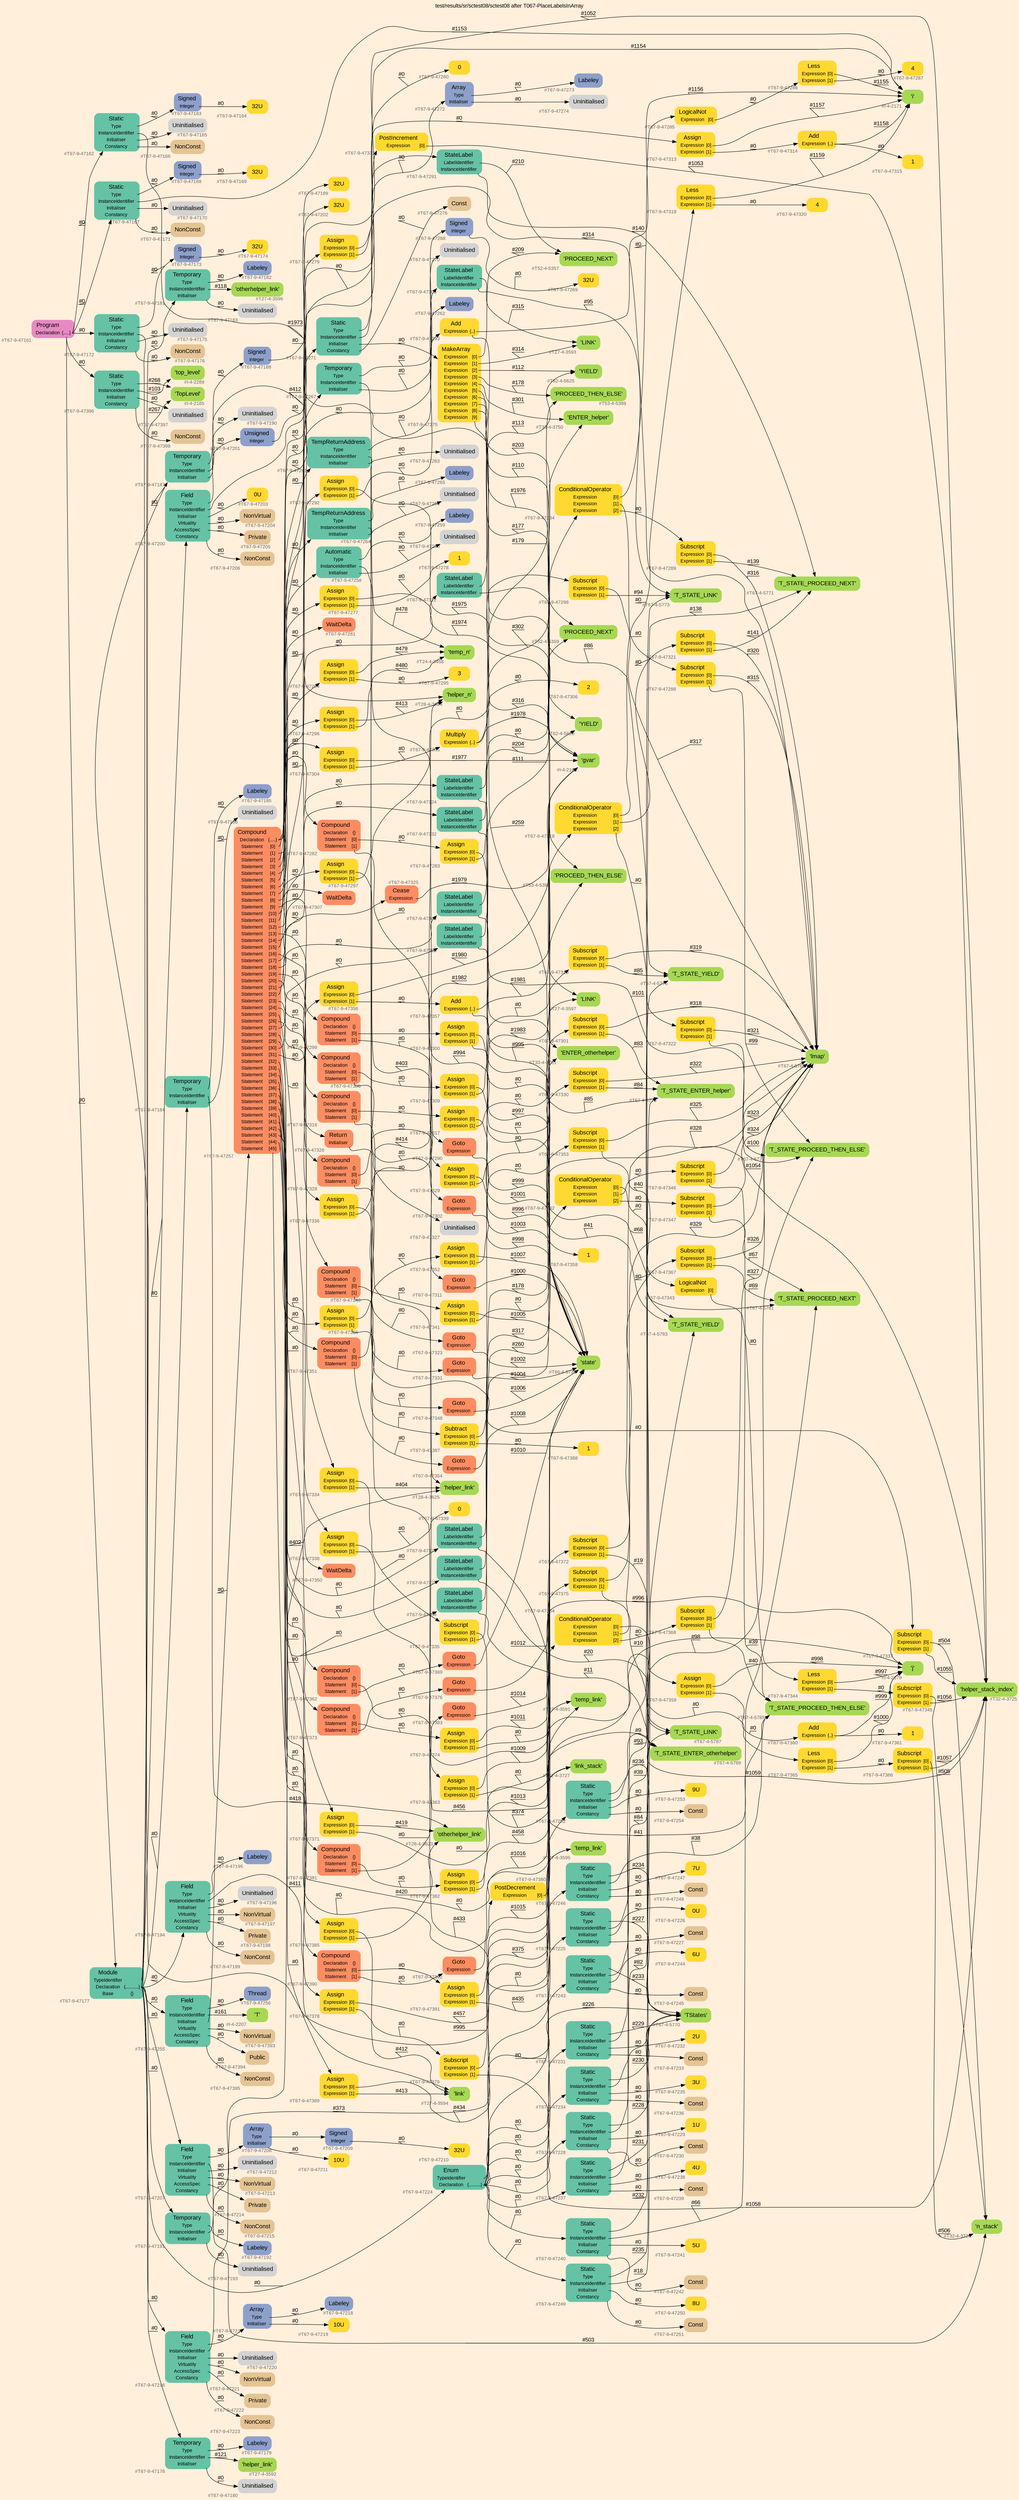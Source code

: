 digraph "test/results/sr/sctest08/sctest08 after T067-PlaceLabelsInArray" {
label = "test/results/sr/sctest08/sctest08 after T067-PlaceLabelsInArray"
labelloc = t
graph [
    rankdir = "LR"
    ranksep = 0.3
    bgcolor = antiquewhite1
    color = black
    fontcolor = black
    fontname = "Arial"
];
node [
    fontname = "Arial"
];
edge [
    fontname = "Arial"
];

// -------------------- node figure --------------------
// -------- block #T67-9-47161 ----------
"#T67-9-47161" [
    fillcolor = "/set28/4"
    xlabel = "#T67-9-47161"
    fontsize = "12"
    fontcolor = grey40
    shape = "plaintext"
    label = <<TABLE BORDER="0" CELLBORDER="0" CELLSPACING="0">
     <TR><TD><FONT COLOR="black" POINT-SIZE="15">Program</FONT></TD></TR>
     <TR><TD><FONT COLOR="black" POINT-SIZE="12">Declaration</FONT></TD><TD PORT="port0"><FONT COLOR="black" POINT-SIZE="12">{.....}</FONT></TD></TR>
    </TABLE>>
    style = "rounded,filled"
];

// -------- block #T67-9-47162 ----------
"#T67-9-47162" [
    fillcolor = "/set28/1"
    xlabel = "#T67-9-47162"
    fontsize = "12"
    fontcolor = grey40
    shape = "plaintext"
    label = <<TABLE BORDER="0" CELLBORDER="0" CELLSPACING="0">
     <TR><TD><FONT COLOR="black" POINT-SIZE="15">Static</FONT></TD></TR>
     <TR><TD><FONT COLOR="black" POINT-SIZE="12">Type</FONT></TD><TD PORT="port0"></TD></TR>
     <TR><TD><FONT COLOR="black" POINT-SIZE="12">InstanceIdentifier</FONT></TD><TD PORT="port1"></TD></TR>
     <TR><TD><FONT COLOR="black" POINT-SIZE="12">Initialiser</FONT></TD><TD PORT="port2"></TD></TR>
     <TR><TD><FONT COLOR="black" POINT-SIZE="12">Constancy</FONT></TD><TD PORT="port3"></TD></TR>
    </TABLE>>
    style = "rounded,filled"
];

// -------- block #T67-9-47163 ----------
"#T67-9-47163" [
    fillcolor = "/set28/3"
    xlabel = "#T67-9-47163"
    fontsize = "12"
    fontcolor = grey40
    shape = "plaintext"
    label = <<TABLE BORDER="0" CELLBORDER="0" CELLSPACING="0">
     <TR><TD><FONT COLOR="black" POINT-SIZE="15">Signed</FONT></TD></TR>
     <TR><TD><FONT COLOR="black" POINT-SIZE="12">Integer</FONT></TD><TD PORT="port0"></TD></TR>
    </TABLE>>
    style = "rounded,filled"
];

// -------- block #T67-9-47164 ----------
"#T67-9-47164" [
    fillcolor = "/set28/6"
    xlabel = "#T67-9-47164"
    fontsize = "12"
    fontcolor = grey40
    shape = "plaintext"
    label = <<TABLE BORDER="0" CELLBORDER="0" CELLSPACING="0">
     <TR><TD><FONT COLOR="black" POINT-SIZE="15">32U</FONT></TD></TR>
    </TABLE>>
    style = "rounded,filled"
];

// -------- block #I-4-2164 ----------
"#I-4-2164" [
    fillcolor = "/set28/5"
    xlabel = "#I-4-2164"
    fontsize = "12"
    fontcolor = grey40
    shape = "plaintext"
    label = <<TABLE BORDER="0" CELLBORDER="0" CELLSPACING="0">
     <TR><TD><FONT COLOR="black" POINT-SIZE="15">'gvar'</FONT></TD></TR>
    </TABLE>>
    style = "rounded,filled"
];

// -------- block #T67-9-47165 ----------
"#T67-9-47165" [
    xlabel = "#T67-9-47165"
    fontsize = "12"
    fontcolor = grey40
    shape = "plaintext"
    label = <<TABLE BORDER="0" CELLBORDER="0" CELLSPACING="0">
     <TR><TD><FONT COLOR="black" POINT-SIZE="15">Uninitialised</FONT></TD></TR>
    </TABLE>>
    style = "rounded,filled"
];

// -------- block #T67-9-47166 ----------
"#T67-9-47166" [
    fillcolor = "/set28/7"
    xlabel = "#T67-9-47166"
    fontsize = "12"
    fontcolor = grey40
    shape = "plaintext"
    label = <<TABLE BORDER="0" CELLBORDER="0" CELLSPACING="0">
     <TR><TD><FONT COLOR="black" POINT-SIZE="15">NonConst</FONT></TD></TR>
    </TABLE>>
    style = "rounded,filled"
];

// -------- block #T67-9-47167 ----------
"#T67-9-47167" [
    fillcolor = "/set28/1"
    xlabel = "#T67-9-47167"
    fontsize = "12"
    fontcolor = grey40
    shape = "plaintext"
    label = <<TABLE BORDER="0" CELLBORDER="0" CELLSPACING="0">
     <TR><TD><FONT COLOR="black" POINT-SIZE="15">Static</FONT></TD></TR>
     <TR><TD><FONT COLOR="black" POINT-SIZE="12">Type</FONT></TD><TD PORT="port0"></TD></TR>
     <TR><TD><FONT COLOR="black" POINT-SIZE="12">InstanceIdentifier</FONT></TD><TD PORT="port1"></TD></TR>
     <TR><TD><FONT COLOR="black" POINT-SIZE="12">Initialiser</FONT></TD><TD PORT="port2"></TD></TR>
     <TR><TD><FONT COLOR="black" POINT-SIZE="12">Constancy</FONT></TD><TD PORT="port3"></TD></TR>
    </TABLE>>
    style = "rounded,filled"
];

// -------- block #T67-9-47168 ----------
"#T67-9-47168" [
    fillcolor = "/set28/3"
    xlabel = "#T67-9-47168"
    fontsize = "12"
    fontcolor = grey40
    shape = "plaintext"
    label = <<TABLE BORDER="0" CELLBORDER="0" CELLSPACING="0">
     <TR><TD><FONT COLOR="black" POINT-SIZE="15">Signed</FONT></TD></TR>
     <TR><TD><FONT COLOR="black" POINT-SIZE="12">Integer</FONT></TD><TD PORT="port0"></TD></TR>
    </TABLE>>
    style = "rounded,filled"
];

// -------- block #T67-9-47169 ----------
"#T67-9-47169" [
    fillcolor = "/set28/6"
    xlabel = "#T67-9-47169"
    fontsize = "12"
    fontcolor = grey40
    shape = "plaintext"
    label = <<TABLE BORDER="0" CELLBORDER="0" CELLSPACING="0">
     <TR><TD><FONT COLOR="black" POINT-SIZE="15">32U</FONT></TD></TR>
    </TABLE>>
    style = "rounded,filled"
];

// -------- block #I-4-2171 ----------
"#I-4-2171" [
    fillcolor = "/set28/5"
    xlabel = "#I-4-2171"
    fontsize = "12"
    fontcolor = grey40
    shape = "plaintext"
    label = <<TABLE BORDER="0" CELLBORDER="0" CELLSPACING="0">
     <TR><TD><FONT COLOR="black" POINT-SIZE="15">'i'</FONT></TD></TR>
    </TABLE>>
    style = "rounded,filled"
];

// -------- block #T67-9-47170 ----------
"#T67-9-47170" [
    xlabel = "#T67-9-47170"
    fontsize = "12"
    fontcolor = grey40
    shape = "plaintext"
    label = <<TABLE BORDER="0" CELLBORDER="0" CELLSPACING="0">
     <TR><TD><FONT COLOR="black" POINT-SIZE="15">Uninitialised</FONT></TD></TR>
    </TABLE>>
    style = "rounded,filled"
];

// -------- block #T67-9-47171 ----------
"#T67-9-47171" [
    fillcolor = "/set28/7"
    xlabel = "#T67-9-47171"
    fontsize = "12"
    fontcolor = grey40
    shape = "plaintext"
    label = <<TABLE BORDER="0" CELLBORDER="0" CELLSPACING="0">
     <TR><TD><FONT COLOR="black" POINT-SIZE="15">NonConst</FONT></TD></TR>
    </TABLE>>
    style = "rounded,filled"
];

// -------- block #T67-9-47172 ----------
"#T67-9-47172" [
    fillcolor = "/set28/1"
    xlabel = "#T67-9-47172"
    fontsize = "12"
    fontcolor = grey40
    shape = "plaintext"
    label = <<TABLE BORDER="0" CELLBORDER="0" CELLSPACING="0">
     <TR><TD><FONT COLOR="black" POINT-SIZE="15">Static</FONT></TD></TR>
     <TR><TD><FONT COLOR="black" POINT-SIZE="12">Type</FONT></TD><TD PORT="port0"></TD></TR>
     <TR><TD><FONT COLOR="black" POINT-SIZE="12">InstanceIdentifier</FONT></TD><TD PORT="port1"></TD></TR>
     <TR><TD><FONT COLOR="black" POINT-SIZE="12">Initialiser</FONT></TD><TD PORT="port2"></TD></TR>
     <TR><TD><FONT COLOR="black" POINT-SIZE="12">Constancy</FONT></TD><TD PORT="port3"></TD></TR>
    </TABLE>>
    style = "rounded,filled"
];

// -------- block #T67-9-47173 ----------
"#T67-9-47173" [
    fillcolor = "/set28/3"
    xlabel = "#T67-9-47173"
    fontsize = "12"
    fontcolor = grey40
    shape = "plaintext"
    label = <<TABLE BORDER="0" CELLBORDER="0" CELLSPACING="0">
     <TR><TD><FONT COLOR="black" POINT-SIZE="15">Signed</FONT></TD></TR>
     <TR><TD><FONT COLOR="black" POINT-SIZE="12">Integer</FONT></TD><TD PORT="port0"></TD></TR>
    </TABLE>>
    style = "rounded,filled"
];

// -------- block #T67-9-47174 ----------
"#T67-9-47174" [
    fillcolor = "/set28/6"
    xlabel = "#T67-9-47174"
    fontsize = "12"
    fontcolor = grey40
    shape = "plaintext"
    label = <<TABLE BORDER="0" CELLBORDER="0" CELLSPACING="0">
     <TR><TD><FONT COLOR="black" POINT-SIZE="15">32U</FONT></TD></TR>
    </TABLE>>
    style = "rounded,filled"
];

// -------- block #I-4-2179 ----------
"#I-4-2179" [
    fillcolor = "/set28/5"
    xlabel = "#I-4-2179"
    fontsize = "12"
    fontcolor = grey40
    shape = "plaintext"
    label = <<TABLE BORDER="0" CELLBORDER="0" CELLSPACING="0">
     <TR><TD><FONT COLOR="black" POINT-SIZE="15">'j'</FONT></TD></TR>
    </TABLE>>
    style = "rounded,filled"
];

// -------- block #T67-9-47175 ----------
"#T67-9-47175" [
    xlabel = "#T67-9-47175"
    fontsize = "12"
    fontcolor = grey40
    shape = "plaintext"
    label = <<TABLE BORDER="0" CELLBORDER="0" CELLSPACING="0">
     <TR><TD><FONT COLOR="black" POINT-SIZE="15">Uninitialised</FONT></TD></TR>
    </TABLE>>
    style = "rounded,filled"
];

// -------- block #T67-9-47176 ----------
"#T67-9-47176" [
    fillcolor = "/set28/7"
    xlabel = "#T67-9-47176"
    fontsize = "12"
    fontcolor = grey40
    shape = "plaintext"
    label = <<TABLE BORDER="0" CELLBORDER="0" CELLSPACING="0">
     <TR><TD><FONT COLOR="black" POINT-SIZE="15">NonConst</FONT></TD></TR>
    </TABLE>>
    style = "rounded,filled"
];

// -------- block #T67-9-47177 ----------
"#T67-9-47177" [
    fillcolor = "/set28/1"
    xlabel = "#T67-9-47177"
    fontsize = "12"
    fontcolor = grey40
    shape = "plaintext"
    label = <<TABLE BORDER="0" CELLBORDER="0" CELLSPACING="0">
     <TR><TD><FONT COLOR="black" POINT-SIZE="15">Module</FONT></TD></TR>
     <TR><TD><FONT COLOR="black" POINT-SIZE="12">TypeIdentifier</FONT></TD><TD PORT="port0"></TD></TR>
     <TR><TD><FONT COLOR="black" POINT-SIZE="12">Declaration</FONT></TD><TD PORT="port1"><FONT COLOR="black" POINT-SIZE="12">{...........}</FONT></TD></TR>
     <TR><TD><FONT COLOR="black" POINT-SIZE="12">Base</FONT></TD><TD PORT="port2"><FONT COLOR="black" POINT-SIZE="12">{}</FONT></TD></TR>
    </TABLE>>
    style = "rounded,filled"
];

// -------- block #I-4-2185 ----------
"#I-4-2185" [
    fillcolor = "/set28/5"
    xlabel = "#I-4-2185"
    fontsize = "12"
    fontcolor = grey40
    shape = "plaintext"
    label = <<TABLE BORDER="0" CELLBORDER="0" CELLSPACING="0">
     <TR><TD><FONT COLOR="black" POINT-SIZE="15">'TopLevel'</FONT></TD></TR>
    </TABLE>>
    style = "rounded,filled"
];

// -------- block #T67-9-47178 ----------
"#T67-9-47178" [
    fillcolor = "/set28/1"
    xlabel = "#T67-9-47178"
    fontsize = "12"
    fontcolor = grey40
    shape = "plaintext"
    label = <<TABLE BORDER="0" CELLBORDER="0" CELLSPACING="0">
     <TR><TD><FONT COLOR="black" POINT-SIZE="15">Temporary</FONT></TD></TR>
     <TR><TD><FONT COLOR="black" POINT-SIZE="12">Type</FONT></TD><TD PORT="port0"></TD></TR>
     <TR><TD><FONT COLOR="black" POINT-SIZE="12">InstanceIdentifier</FONT></TD><TD PORT="port1"></TD></TR>
     <TR><TD><FONT COLOR="black" POINT-SIZE="12">Initialiser</FONT></TD><TD PORT="port2"></TD></TR>
    </TABLE>>
    style = "rounded,filled"
];

// -------- block #T67-9-47179 ----------
"#T67-9-47179" [
    fillcolor = "/set28/3"
    xlabel = "#T67-9-47179"
    fontsize = "12"
    fontcolor = grey40
    shape = "plaintext"
    label = <<TABLE BORDER="0" CELLBORDER="0" CELLSPACING="0">
     <TR><TD><FONT COLOR="black" POINT-SIZE="15">Labeley</FONT></TD></TR>
    </TABLE>>
    style = "rounded,filled"
];

// -------- block #T27-4-3592 ----------
"#T27-4-3592" [
    fillcolor = "/set28/5"
    xlabel = "#T27-4-3592"
    fontsize = "12"
    fontcolor = grey40
    shape = "plaintext"
    label = <<TABLE BORDER="0" CELLBORDER="0" CELLSPACING="0">
     <TR><TD><FONT COLOR="black" POINT-SIZE="15">'helper_link'</FONT></TD></TR>
    </TABLE>>
    style = "rounded,filled"
];

// -------- block #T67-9-47180 ----------
"#T67-9-47180" [
    xlabel = "#T67-9-47180"
    fontsize = "12"
    fontcolor = grey40
    shape = "plaintext"
    label = <<TABLE BORDER="0" CELLBORDER="0" CELLSPACING="0">
     <TR><TD><FONT COLOR="black" POINT-SIZE="15">Uninitialised</FONT></TD></TR>
    </TABLE>>
    style = "rounded,filled"
];

// -------- block #T67-9-47181 ----------
"#T67-9-47181" [
    fillcolor = "/set28/1"
    xlabel = "#T67-9-47181"
    fontsize = "12"
    fontcolor = grey40
    shape = "plaintext"
    label = <<TABLE BORDER="0" CELLBORDER="0" CELLSPACING="0">
     <TR><TD><FONT COLOR="black" POINT-SIZE="15">Temporary</FONT></TD></TR>
     <TR><TD><FONT COLOR="black" POINT-SIZE="12">Type</FONT></TD><TD PORT="port0"></TD></TR>
     <TR><TD><FONT COLOR="black" POINT-SIZE="12">InstanceIdentifier</FONT></TD><TD PORT="port1"></TD></TR>
     <TR><TD><FONT COLOR="black" POINT-SIZE="12">Initialiser</FONT></TD><TD PORT="port2"></TD></TR>
    </TABLE>>
    style = "rounded,filled"
];

// -------- block #T67-9-47182 ----------
"#T67-9-47182" [
    fillcolor = "/set28/3"
    xlabel = "#T67-9-47182"
    fontsize = "12"
    fontcolor = grey40
    shape = "plaintext"
    label = <<TABLE BORDER="0" CELLBORDER="0" CELLSPACING="0">
     <TR><TD><FONT COLOR="black" POINT-SIZE="15">Labeley</FONT></TD></TR>
    </TABLE>>
    style = "rounded,filled"
];

// -------- block #T27-4-3596 ----------
"#T27-4-3596" [
    fillcolor = "/set28/5"
    xlabel = "#T27-4-3596"
    fontsize = "12"
    fontcolor = grey40
    shape = "plaintext"
    label = <<TABLE BORDER="0" CELLBORDER="0" CELLSPACING="0">
     <TR><TD><FONT COLOR="black" POINT-SIZE="15">'otherhelper_link'</FONT></TD></TR>
    </TABLE>>
    style = "rounded,filled"
];

// -------- block #T67-9-47183 ----------
"#T67-9-47183" [
    xlabel = "#T67-9-47183"
    fontsize = "12"
    fontcolor = grey40
    shape = "plaintext"
    label = <<TABLE BORDER="0" CELLBORDER="0" CELLSPACING="0">
     <TR><TD><FONT COLOR="black" POINT-SIZE="15">Uninitialised</FONT></TD></TR>
    </TABLE>>
    style = "rounded,filled"
];

// -------- block #T67-9-47184 ----------
"#T67-9-47184" [
    fillcolor = "/set28/1"
    xlabel = "#T67-9-47184"
    fontsize = "12"
    fontcolor = grey40
    shape = "plaintext"
    label = <<TABLE BORDER="0" CELLBORDER="0" CELLSPACING="0">
     <TR><TD><FONT COLOR="black" POINT-SIZE="15">Temporary</FONT></TD></TR>
     <TR><TD><FONT COLOR="black" POINT-SIZE="12">Type</FONT></TD><TD PORT="port0"></TD></TR>
     <TR><TD><FONT COLOR="black" POINT-SIZE="12">InstanceIdentifier</FONT></TD><TD PORT="port1"></TD></TR>
     <TR><TD><FONT COLOR="black" POINT-SIZE="12">Initialiser</FONT></TD><TD PORT="port2"></TD></TR>
    </TABLE>>
    style = "rounded,filled"
];

// -------- block #T67-9-47185 ----------
"#T67-9-47185" [
    fillcolor = "/set28/3"
    xlabel = "#T67-9-47185"
    fontsize = "12"
    fontcolor = grey40
    shape = "plaintext"
    label = <<TABLE BORDER="0" CELLBORDER="0" CELLSPACING="0">
     <TR><TD><FONT COLOR="black" POINT-SIZE="15">Labeley</FONT></TD></TR>
    </TABLE>>
    style = "rounded,filled"
];

// -------- block #T28-4-3623 ----------
"#T28-4-3623" [
    fillcolor = "/set28/5"
    xlabel = "#T28-4-3623"
    fontsize = "12"
    fontcolor = grey40
    shape = "plaintext"
    label = <<TABLE BORDER="0" CELLBORDER="0" CELLSPACING="0">
     <TR><TD><FONT COLOR="black" POINT-SIZE="15">'otherhelper_link'</FONT></TD></TR>
    </TABLE>>
    style = "rounded,filled"
];

// -------- block #T67-9-47186 ----------
"#T67-9-47186" [
    xlabel = "#T67-9-47186"
    fontsize = "12"
    fontcolor = grey40
    shape = "plaintext"
    label = <<TABLE BORDER="0" CELLBORDER="0" CELLSPACING="0">
     <TR><TD><FONT COLOR="black" POINT-SIZE="15">Uninitialised</FONT></TD></TR>
    </TABLE>>
    style = "rounded,filled"
];

// -------- block #T67-9-47187 ----------
"#T67-9-47187" [
    fillcolor = "/set28/1"
    xlabel = "#T67-9-47187"
    fontsize = "12"
    fontcolor = grey40
    shape = "plaintext"
    label = <<TABLE BORDER="0" CELLBORDER="0" CELLSPACING="0">
     <TR><TD><FONT COLOR="black" POINT-SIZE="15">Temporary</FONT></TD></TR>
     <TR><TD><FONT COLOR="black" POINT-SIZE="12">Type</FONT></TD><TD PORT="port0"></TD></TR>
     <TR><TD><FONT COLOR="black" POINT-SIZE="12">InstanceIdentifier</FONT></TD><TD PORT="port1"></TD></TR>
     <TR><TD><FONT COLOR="black" POINT-SIZE="12">Initialiser</FONT></TD><TD PORT="port2"></TD></TR>
    </TABLE>>
    style = "rounded,filled"
];

// -------- block #T67-9-47188 ----------
"#T67-9-47188" [
    fillcolor = "/set28/3"
    xlabel = "#T67-9-47188"
    fontsize = "12"
    fontcolor = grey40
    shape = "plaintext"
    label = <<TABLE BORDER="0" CELLBORDER="0" CELLSPACING="0">
     <TR><TD><FONT COLOR="black" POINT-SIZE="15">Signed</FONT></TD></TR>
     <TR><TD><FONT COLOR="black" POINT-SIZE="12">Integer</FONT></TD><TD PORT="port0"></TD></TR>
    </TABLE>>
    style = "rounded,filled"
];

// -------- block #T67-9-47189 ----------
"#T67-9-47189" [
    fillcolor = "/set28/6"
    xlabel = "#T67-9-47189"
    fontsize = "12"
    fontcolor = grey40
    shape = "plaintext"
    label = <<TABLE BORDER="0" CELLBORDER="0" CELLSPACING="0">
     <TR><TD><FONT COLOR="black" POINT-SIZE="15">32U</FONT></TD></TR>
    </TABLE>>
    style = "rounded,filled"
];

// -------- block #T28-4-3624 ----------
"#T28-4-3624" [
    fillcolor = "/set28/5"
    xlabel = "#T28-4-3624"
    fontsize = "12"
    fontcolor = grey40
    shape = "plaintext"
    label = <<TABLE BORDER="0" CELLBORDER="0" CELLSPACING="0">
     <TR><TD><FONT COLOR="black" POINT-SIZE="15">'helper_n'</FONT></TD></TR>
    </TABLE>>
    style = "rounded,filled"
];

// -------- block #T67-9-47190 ----------
"#T67-9-47190" [
    xlabel = "#T67-9-47190"
    fontsize = "12"
    fontcolor = grey40
    shape = "plaintext"
    label = <<TABLE BORDER="0" CELLBORDER="0" CELLSPACING="0">
     <TR><TD><FONT COLOR="black" POINT-SIZE="15">Uninitialised</FONT></TD></TR>
    </TABLE>>
    style = "rounded,filled"
];

// -------- block #T67-9-47191 ----------
"#T67-9-47191" [
    fillcolor = "/set28/1"
    xlabel = "#T67-9-47191"
    fontsize = "12"
    fontcolor = grey40
    shape = "plaintext"
    label = <<TABLE BORDER="0" CELLBORDER="0" CELLSPACING="0">
     <TR><TD><FONT COLOR="black" POINT-SIZE="15">Temporary</FONT></TD></TR>
     <TR><TD><FONT COLOR="black" POINT-SIZE="12">Type</FONT></TD><TD PORT="port0"></TD></TR>
     <TR><TD><FONT COLOR="black" POINT-SIZE="12">InstanceIdentifier</FONT></TD><TD PORT="port1"></TD></TR>
     <TR><TD><FONT COLOR="black" POINT-SIZE="12">Initialiser</FONT></TD><TD PORT="port2"></TD></TR>
    </TABLE>>
    style = "rounded,filled"
];

// -------- block #T67-9-47192 ----------
"#T67-9-47192" [
    fillcolor = "/set28/3"
    xlabel = "#T67-9-47192"
    fontsize = "12"
    fontcolor = grey40
    shape = "plaintext"
    label = <<TABLE BORDER="0" CELLBORDER="0" CELLSPACING="0">
     <TR><TD><FONT COLOR="black" POINT-SIZE="15">Labeley</FONT></TD></TR>
    </TABLE>>
    style = "rounded,filled"
];

// -------- block #T28-4-3625 ----------
"#T28-4-3625" [
    fillcolor = "/set28/5"
    xlabel = "#T28-4-3625"
    fontsize = "12"
    fontcolor = grey40
    shape = "plaintext"
    label = <<TABLE BORDER="0" CELLBORDER="0" CELLSPACING="0">
     <TR><TD><FONT COLOR="black" POINT-SIZE="15">'helper_link'</FONT></TD></TR>
    </TABLE>>
    style = "rounded,filled"
];

// -------- block #T67-9-47193 ----------
"#T67-9-47193" [
    xlabel = "#T67-9-47193"
    fontsize = "12"
    fontcolor = grey40
    shape = "plaintext"
    label = <<TABLE BORDER="0" CELLBORDER="0" CELLSPACING="0">
     <TR><TD><FONT COLOR="black" POINT-SIZE="15">Uninitialised</FONT></TD></TR>
    </TABLE>>
    style = "rounded,filled"
];

// -------- block #T67-9-47194 ----------
"#T67-9-47194" [
    fillcolor = "/set28/1"
    xlabel = "#T67-9-47194"
    fontsize = "12"
    fontcolor = grey40
    shape = "plaintext"
    label = <<TABLE BORDER="0" CELLBORDER="0" CELLSPACING="0">
     <TR><TD><FONT COLOR="black" POINT-SIZE="15">Field</FONT></TD></TR>
     <TR><TD><FONT COLOR="black" POINT-SIZE="12">Type</FONT></TD><TD PORT="port0"></TD></TR>
     <TR><TD><FONT COLOR="black" POINT-SIZE="12">InstanceIdentifier</FONT></TD><TD PORT="port1"></TD></TR>
     <TR><TD><FONT COLOR="black" POINT-SIZE="12">Initialiser</FONT></TD><TD PORT="port2"></TD></TR>
     <TR><TD><FONT COLOR="black" POINT-SIZE="12">Virtuality</FONT></TD><TD PORT="port3"></TD></TR>
     <TR><TD><FONT COLOR="black" POINT-SIZE="12">AccessSpec</FONT></TD><TD PORT="port4"></TD></TR>
     <TR><TD><FONT COLOR="black" POINT-SIZE="12">Constancy</FONT></TD><TD PORT="port5"></TD></TR>
    </TABLE>>
    style = "rounded,filled"
];

// -------- block #T67-9-47195 ----------
"#T67-9-47195" [
    fillcolor = "/set28/3"
    xlabel = "#T67-9-47195"
    fontsize = "12"
    fontcolor = grey40
    shape = "plaintext"
    label = <<TABLE BORDER="0" CELLBORDER="0" CELLSPACING="0">
     <TR><TD><FONT COLOR="black" POINT-SIZE="15">Labeley</FONT></TD></TR>
    </TABLE>>
    style = "rounded,filled"
];

// -------- block #T27-4-3594 ----------
"#T27-4-3594" [
    fillcolor = "/set28/5"
    xlabel = "#T27-4-3594"
    fontsize = "12"
    fontcolor = grey40
    shape = "plaintext"
    label = <<TABLE BORDER="0" CELLBORDER="0" CELLSPACING="0">
     <TR><TD><FONT COLOR="black" POINT-SIZE="15">'link'</FONT></TD></TR>
    </TABLE>>
    style = "rounded,filled"
];

// -------- block #T67-9-47196 ----------
"#T67-9-47196" [
    xlabel = "#T67-9-47196"
    fontsize = "12"
    fontcolor = grey40
    shape = "plaintext"
    label = <<TABLE BORDER="0" CELLBORDER="0" CELLSPACING="0">
     <TR><TD><FONT COLOR="black" POINT-SIZE="15">Uninitialised</FONT></TD></TR>
    </TABLE>>
    style = "rounded,filled"
];

// -------- block #T67-9-47197 ----------
"#T67-9-47197" [
    fillcolor = "/set28/7"
    xlabel = "#T67-9-47197"
    fontsize = "12"
    fontcolor = grey40
    shape = "plaintext"
    label = <<TABLE BORDER="0" CELLBORDER="0" CELLSPACING="0">
     <TR><TD><FONT COLOR="black" POINT-SIZE="15">NonVirtual</FONT></TD></TR>
    </TABLE>>
    style = "rounded,filled"
];

// -------- block #T67-9-47198 ----------
"#T67-9-47198" [
    fillcolor = "/set28/7"
    xlabel = "#T67-9-47198"
    fontsize = "12"
    fontcolor = grey40
    shape = "plaintext"
    label = <<TABLE BORDER="0" CELLBORDER="0" CELLSPACING="0">
     <TR><TD><FONT COLOR="black" POINT-SIZE="15">Private</FONT></TD></TR>
    </TABLE>>
    style = "rounded,filled"
];

// -------- block #T67-9-47199 ----------
"#T67-9-47199" [
    fillcolor = "/set28/7"
    xlabel = "#T67-9-47199"
    fontsize = "12"
    fontcolor = grey40
    shape = "plaintext"
    label = <<TABLE BORDER="0" CELLBORDER="0" CELLSPACING="0">
     <TR><TD><FONT COLOR="black" POINT-SIZE="15">NonConst</FONT></TD></TR>
    </TABLE>>
    style = "rounded,filled"
];

// -------- block #T67-9-47200 ----------
"#T67-9-47200" [
    fillcolor = "/set28/1"
    xlabel = "#T67-9-47200"
    fontsize = "12"
    fontcolor = grey40
    shape = "plaintext"
    label = <<TABLE BORDER="0" CELLBORDER="0" CELLSPACING="0">
     <TR><TD><FONT COLOR="black" POINT-SIZE="15">Field</FONT></TD></TR>
     <TR><TD><FONT COLOR="black" POINT-SIZE="12">Type</FONT></TD><TD PORT="port0"></TD></TR>
     <TR><TD><FONT COLOR="black" POINT-SIZE="12">InstanceIdentifier</FONT></TD><TD PORT="port1"></TD></TR>
     <TR><TD><FONT COLOR="black" POINT-SIZE="12">Initialiser</FONT></TD><TD PORT="port2"></TD></TR>
     <TR><TD><FONT COLOR="black" POINT-SIZE="12">Virtuality</FONT></TD><TD PORT="port3"></TD></TR>
     <TR><TD><FONT COLOR="black" POINT-SIZE="12">AccessSpec</FONT></TD><TD PORT="port4"></TD></TR>
     <TR><TD><FONT COLOR="black" POINT-SIZE="12">Constancy</FONT></TD><TD PORT="port5"></TD></TR>
    </TABLE>>
    style = "rounded,filled"
];

// -------- block #T67-9-47201 ----------
"#T67-9-47201" [
    fillcolor = "/set28/3"
    xlabel = "#T67-9-47201"
    fontsize = "12"
    fontcolor = grey40
    shape = "plaintext"
    label = <<TABLE BORDER="0" CELLBORDER="0" CELLSPACING="0">
     <TR><TD><FONT COLOR="black" POINT-SIZE="15">Unsigned</FONT></TD></TR>
     <TR><TD><FONT COLOR="black" POINT-SIZE="12">Integer</FONT></TD><TD PORT="port0"></TD></TR>
    </TABLE>>
    style = "rounded,filled"
];

// -------- block #T67-9-47202 ----------
"#T67-9-47202" [
    fillcolor = "/set28/6"
    xlabel = "#T67-9-47202"
    fontsize = "12"
    fontcolor = grey40
    shape = "plaintext"
    label = <<TABLE BORDER="0" CELLBORDER="0" CELLSPACING="0">
     <TR><TD><FONT COLOR="black" POINT-SIZE="15">32U</FONT></TD></TR>
    </TABLE>>
    style = "rounded,filled"
];

// -------- block #T32-4-3725 ----------
"#T32-4-3725" [
    fillcolor = "/set28/5"
    xlabel = "#T32-4-3725"
    fontsize = "12"
    fontcolor = grey40
    shape = "plaintext"
    label = <<TABLE BORDER="0" CELLBORDER="0" CELLSPACING="0">
     <TR><TD><FONT COLOR="black" POINT-SIZE="15">'helper_stack_index'</FONT></TD></TR>
    </TABLE>>
    style = "rounded,filled"
];

// -------- block #T67-9-47203 ----------
"#T67-9-47203" [
    fillcolor = "/set28/6"
    xlabel = "#T67-9-47203"
    fontsize = "12"
    fontcolor = grey40
    shape = "plaintext"
    label = <<TABLE BORDER="0" CELLBORDER="0" CELLSPACING="0">
     <TR><TD><FONT COLOR="black" POINT-SIZE="15">0U</FONT></TD></TR>
    </TABLE>>
    style = "rounded,filled"
];

// -------- block #T67-9-47204 ----------
"#T67-9-47204" [
    fillcolor = "/set28/7"
    xlabel = "#T67-9-47204"
    fontsize = "12"
    fontcolor = grey40
    shape = "plaintext"
    label = <<TABLE BORDER="0" CELLBORDER="0" CELLSPACING="0">
     <TR><TD><FONT COLOR="black" POINT-SIZE="15">NonVirtual</FONT></TD></TR>
    </TABLE>>
    style = "rounded,filled"
];

// -------- block #T67-9-47205 ----------
"#T67-9-47205" [
    fillcolor = "/set28/7"
    xlabel = "#T67-9-47205"
    fontsize = "12"
    fontcolor = grey40
    shape = "plaintext"
    label = <<TABLE BORDER="0" CELLBORDER="0" CELLSPACING="0">
     <TR><TD><FONT COLOR="black" POINT-SIZE="15">Private</FONT></TD></TR>
    </TABLE>>
    style = "rounded,filled"
];

// -------- block #T67-9-47206 ----------
"#T67-9-47206" [
    fillcolor = "/set28/7"
    xlabel = "#T67-9-47206"
    fontsize = "12"
    fontcolor = grey40
    shape = "plaintext"
    label = <<TABLE BORDER="0" CELLBORDER="0" CELLSPACING="0">
     <TR><TD><FONT COLOR="black" POINT-SIZE="15">NonConst</FONT></TD></TR>
    </TABLE>>
    style = "rounded,filled"
];

// -------- block #T67-9-47207 ----------
"#T67-9-47207" [
    fillcolor = "/set28/1"
    xlabel = "#T67-9-47207"
    fontsize = "12"
    fontcolor = grey40
    shape = "plaintext"
    label = <<TABLE BORDER="0" CELLBORDER="0" CELLSPACING="0">
     <TR><TD><FONT COLOR="black" POINT-SIZE="15">Field</FONT></TD></TR>
     <TR><TD><FONT COLOR="black" POINT-SIZE="12">Type</FONT></TD><TD PORT="port0"></TD></TR>
     <TR><TD><FONT COLOR="black" POINT-SIZE="12">InstanceIdentifier</FONT></TD><TD PORT="port1"></TD></TR>
     <TR><TD><FONT COLOR="black" POINT-SIZE="12">Initialiser</FONT></TD><TD PORT="port2"></TD></TR>
     <TR><TD><FONT COLOR="black" POINT-SIZE="12">Virtuality</FONT></TD><TD PORT="port3"></TD></TR>
     <TR><TD><FONT COLOR="black" POINT-SIZE="12">AccessSpec</FONT></TD><TD PORT="port4"></TD></TR>
     <TR><TD><FONT COLOR="black" POINT-SIZE="12">Constancy</FONT></TD><TD PORT="port5"></TD></TR>
    </TABLE>>
    style = "rounded,filled"
];

// -------- block #T67-9-47208 ----------
"#T67-9-47208" [
    fillcolor = "/set28/3"
    xlabel = "#T67-9-47208"
    fontsize = "12"
    fontcolor = grey40
    shape = "plaintext"
    label = <<TABLE BORDER="0" CELLBORDER="0" CELLSPACING="0">
     <TR><TD><FONT COLOR="black" POINT-SIZE="15">Array</FONT></TD></TR>
     <TR><TD><FONT COLOR="black" POINT-SIZE="12">Type</FONT></TD><TD PORT="port0"></TD></TR>
     <TR><TD><FONT COLOR="black" POINT-SIZE="12">Initialiser</FONT></TD><TD PORT="port1"></TD></TR>
    </TABLE>>
    style = "rounded,filled"
];

// -------- block #T67-9-47209 ----------
"#T67-9-47209" [
    fillcolor = "/set28/3"
    xlabel = "#T67-9-47209"
    fontsize = "12"
    fontcolor = grey40
    shape = "plaintext"
    label = <<TABLE BORDER="0" CELLBORDER="0" CELLSPACING="0">
     <TR><TD><FONT COLOR="black" POINT-SIZE="15">Signed</FONT></TD></TR>
     <TR><TD><FONT COLOR="black" POINT-SIZE="12">Integer</FONT></TD><TD PORT="port0"></TD></TR>
    </TABLE>>
    style = "rounded,filled"
];

// -------- block #T67-9-47210 ----------
"#T67-9-47210" [
    fillcolor = "/set28/6"
    xlabel = "#T67-9-47210"
    fontsize = "12"
    fontcolor = grey40
    shape = "plaintext"
    label = <<TABLE BORDER="0" CELLBORDER="0" CELLSPACING="0">
     <TR><TD><FONT COLOR="black" POINT-SIZE="15">32U</FONT></TD></TR>
    </TABLE>>
    style = "rounded,filled"
];

// -------- block #T67-9-47211 ----------
"#T67-9-47211" [
    fillcolor = "/set28/6"
    xlabel = "#T67-9-47211"
    fontsize = "12"
    fontcolor = grey40
    shape = "plaintext"
    label = <<TABLE BORDER="0" CELLBORDER="0" CELLSPACING="0">
     <TR><TD><FONT COLOR="black" POINT-SIZE="15">10U</FONT></TD></TR>
    </TABLE>>
    style = "rounded,filled"
];

// -------- block #T32-4-3726 ----------
"#T32-4-3726" [
    fillcolor = "/set28/5"
    xlabel = "#T32-4-3726"
    fontsize = "12"
    fontcolor = grey40
    shape = "plaintext"
    label = <<TABLE BORDER="0" CELLBORDER="0" CELLSPACING="0">
     <TR><TD><FONT COLOR="black" POINT-SIZE="15">'n_stack'</FONT></TD></TR>
    </TABLE>>
    style = "rounded,filled"
];

// -------- block #T67-9-47212 ----------
"#T67-9-47212" [
    xlabel = "#T67-9-47212"
    fontsize = "12"
    fontcolor = grey40
    shape = "plaintext"
    label = <<TABLE BORDER="0" CELLBORDER="0" CELLSPACING="0">
     <TR><TD><FONT COLOR="black" POINT-SIZE="15">Uninitialised</FONT></TD></TR>
    </TABLE>>
    style = "rounded,filled"
];

// -------- block #T67-9-47213 ----------
"#T67-9-47213" [
    fillcolor = "/set28/7"
    xlabel = "#T67-9-47213"
    fontsize = "12"
    fontcolor = grey40
    shape = "plaintext"
    label = <<TABLE BORDER="0" CELLBORDER="0" CELLSPACING="0">
     <TR><TD><FONT COLOR="black" POINT-SIZE="15">NonVirtual</FONT></TD></TR>
    </TABLE>>
    style = "rounded,filled"
];

// -------- block #T67-9-47214 ----------
"#T67-9-47214" [
    fillcolor = "/set28/7"
    xlabel = "#T67-9-47214"
    fontsize = "12"
    fontcolor = grey40
    shape = "plaintext"
    label = <<TABLE BORDER="0" CELLBORDER="0" CELLSPACING="0">
     <TR><TD><FONT COLOR="black" POINT-SIZE="15">Private</FONT></TD></TR>
    </TABLE>>
    style = "rounded,filled"
];

// -------- block #T67-9-47215 ----------
"#T67-9-47215" [
    fillcolor = "/set28/7"
    xlabel = "#T67-9-47215"
    fontsize = "12"
    fontcolor = grey40
    shape = "plaintext"
    label = <<TABLE BORDER="0" CELLBORDER="0" CELLSPACING="0">
     <TR><TD><FONT COLOR="black" POINT-SIZE="15">NonConst</FONT></TD></TR>
    </TABLE>>
    style = "rounded,filled"
];

// -------- block #T67-9-47216 ----------
"#T67-9-47216" [
    fillcolor = "/set28/1"
    xlabel = "#T67-9-47216"
    fontsize = "12"
    fontcolor = grey40
    shape = "plaintext"
    label = <<TABLE BORDER="0" CELLBORDER="0" CELLSPACING="0">
     <TR><TD><FONT COLOR="black" POINT-SIZE="15">Field</FONT></TD></TR>
     <TR><TD><FONT COLOR="black" POINT-SIZE="12">Type</FONT></TD><TD PORT="port0"></TD></TR>
     <TR><TD><FONT COLOR="black" POINT-SIZE="12">InstanceIdentifier</FONT></TD><TD PORT="port1"></TD></TR>
     <TR><TD><FONT COLOR="black" POINT-SIZE="12">Initialiser</FONT></TD><TD PORT="port2"></TD></TR>
     <TR><TD><FONT COLOR="black" POINT-SIZE="12">Virtuality</FONT></TD><TD PORT="port3"></TD></TR>
     <TR><TD><FONT COLOR="black" POINT-SIZE="12">AccessSpec</FONT></TD><TD PORT="port4"></TD></TR>
     <TR><TD><FONT COLOR="black" POINT-SIZE="12">Constancy</FONT></TD><TD PORT="port5"></TD></TR>
    </TABLE>>
    style = "rounded,filled"
];

// -------- block #T67-9-47217 ----------
"#T67-9-47217" [
    fillcolor = "/set28/3"
    xlabel = "#T67-9-47217"
    fontsize = "12"
    fontcolor = grey40
    shape = "plaintext"
    label = <<TABLE BORDER="0" CELLBORDER="0" CELLSPACING="0">
     <TR><TD><FONT COLOR="black" POINT-SIZE="15">Array</FONT></TD></TR>
     <TR><TD><FONT COLOR="black" POINT-SIZE="12">Type</FONT></TD><TD PORT="port0"></TD></TR>
     <TR><TD><FONT COLOR="black" POINT-SIZE="12">Initialiser</FONT></TD><TD PORT="port1"></TD></TR>
    </TABLE>>
    style = "rounded,filled"
];

// -------- block #T67-9-47218 ----------
"#T67-9-47218" [
    fillcolor = "/set28/3"
    xlabel = "#T67-9-47218"
    fontsize = "12"
    fontcolor = grey40
    shape = "plaintext"
    label = <<TABLE BORDER="0" CELLBORDER="0" CELLSPACING="0">
     <TR><TD><FONT COLOR="black" POINT-SIZE="15">Labeley</FONT></TD></TR>
    </TABLE>>
    style = "rounded,filled"
];

// -------- block #T67-9-47219 ----------
"#T67-9-47219" [
    fillcolor = "/set28/6"
    xlabel = "#T67-9-47219"
    fontsize = "12"
    fontcolor = grey40
    shape = "plaintext"
    label = <<TABLE BORDER="0" CELLBORDER="0" CELLSPACING="0">
     <TR><TD><FONT COLOR="black" POINT-SIZE="15">10U</FONT></TD></TR>
    </TABLE>>
    style = "rounded,filled"
];

// -------- block #T32-4-3727 ----------
"#T32-4-3727" [
    fillcolor = "/set28/5"
    xlabel = "#T32-4-3727"
    fontsize = "12"
    fontcolor = grey40
    shape = "plaintext"
    label = <<TABLE BORDER="0" CELLBORDER="0" CELLSPACING="0">
     <TR><TD><FONT COLOR="black" POINT-SIZE="15">'link_stack'</FONT></TD></TR>
    </TABLE>>
    style = "rounded,filled"
];

// -------- block #T67-9-47220 ----------
"#T67-9-47220" [
    xlabel = "#T67-9-47220"
    fontsize = "12"
    fontcolor = grey40
    shape = "plaintext"
    label = <<TABLE BORDER="0" CELLBORDER="0" CELLSPACING="0">
     <TR><TD><FONT COLOR="black" POINT-SIZE="15">Uninitialised</FONT></TD></TR>
    </TABLE>>
    style = "rounded,filled"
];

// -------- block #T67-9-47221 ----------
"#T67-9-47221" [
    fillcolor = "/set28/7"
    xlabel = "#T67-9-47221"
    fontsize = "12"
    fontcolor = grey40
    shape = "plaintext"
    label = <<TABLE BORDER="0" CELLBORDER="0" CELLSPACING="0">
     <TR><TD><FONT COLOR="black" POINT-SIZE="15">NonVirtual</FONT></TD></TR>
    </TABLE>>
    style = "rounded,filled"
];

// -------- block #T67-9-47222 ----------
"#T67-9-47222" [
    fillcolor = "/set28/7"
    xlabel = "#T67-9-47222"
    fontsize = "12"
    fontcolor = grey40
    shape = "plaintext"
    label = <<TABLE BORDER="0" CELLBORDER="0" CELLSPACING="0">
     <TR><TD><FONT COLOR="black" POINT-SIZE="15">Private</FONT></TD></TR>
    </TABLE>>
    style = "rounded,filled"
];

// -------- block #T67-9-47223 ----------
"#T67-9-47223" [
    fillcolor = "/set28/7"
    xlabel = "#T67-9-47223"
    fontsize = "12"
    fontcolor = grey40
    shape = "plaintext"
    label = <<TABLE BORDER="0" CELLBORDER="0" CELLSPACING="0">
     <TR><TD><FONT COLOR="black" POINT-SIZE="15">NonConst</FONT></TD></TR>
    </TABLE>>
    style = "rounded,filled"
];

// -------- block #T67-9-47224 ----------
"#T67-9-47224" [
    fillcolor = "/set28/1"
    xlabel = "#T67-9-47224"
    fontsize = "12"
    fontcolor = grey40
    shape = "plaintext"
    label = <<TABLE BORDER="0" CELLBORDER="0" CELLSPACING="0">
     <TR><TD><FONT COLOR="black" POINT-SIZE="15">Enum</FONT></TD></TR>
     <TR><TD><FONT COLOR="black" POINT-SIZE="12">TypeIdentifier</FONT></TD><TD PORT="port0"></TD></TR>
     <TR><TD><FONT COLOR="black" POINT-SIZE="12">Declaration</FONT></TD><TD PORT="port1"><FONT COLOR="black" POINT-SIZE="12">{..........}</FONT></TD></TR>
    </TABLE>>
    style = "rounded,filled"
];

// -------- block #T67-4-5770 ----------
"#T67-4-5770" [
    fillcolor = "/set28/5"
    xlabel = "#T67-4-5770"
    fontsize = "12"
    fontcolor = grey40
    shape = "plaintext"
    label = <<TABLE BORDER="0" CELLBORDER="0" CELLSPACING="0">
     <TR><TD><FONT COLOR="black" POINT-SIZE="15">'TStates'</FONT></TD></TR>
    </TABLE>>
    style = "rounded,filled"
];

// -------- block #T67-9-47225 ----------
"#T67-9-47225" [
    fillcolor = "/set28/1"
    xlabel = "#T67-9-47225"
    fontsize = "12"
    fontcolor = grey40
    shape = "plaintext"
    label = <<TABLE BORDER="0" CELLBORDER="0" CELLSPACING="0">
     <TR><TD><FONT COLOR="black" POINT-SIZE="15">Static</FONT></TD></TR>
     <TR><TD><FONT COLOR="black" POINT-SIZE="12">Type</FONT></TD><TD PORT="port0"></TD></TR>
     <TR><TD><FONT COLOR="black" POINT-SIZE="12">InstanceIdentifier</FONT></TD><TD PORT="port1"></TD></TR>
     <TR><TD><FONT COLOR="black" POINT-SIZE="12">Initialiser</FONT></TD><TD PORT="port2"></TD></TR>
     <TR><TD><FONT COLOR="black" POINT-SIZE="12">Constancy</FONT></TD><TD PORT="port3"></TD></TR>
    </TABLE>>
    style = "rounded,filled"
];

// -------- block #T67-4-5771 ----------
"#T67-4-5771" [
    fillcolor = "/set28/5"
    xlabel = "#T67-4-5771"
    fontsize = "12"
    fontcolor = grey40
    shape = "plaintext"
    label = <<TABLE BORDER="0" CELLBORDER="0" CELLSPACING="0">
     <TR><TD><FONT COLOR="black" POINT-SIZE="15">'T_STATE_PROCEED_NEXT'</FONT></TD></TR>
    </TABLE>>
    style = "rounded,filled"
];

// -------- block #T67-9-47226 ----------
"#T67-9-47226" [
    fillcolor = "/set28/6"
    xlabel = "#T67-9-47226"
    fontsize = "12"
    fontcolor = grey40
    shape = "plaintext"
    label = <<TABLE BORDER="0" CELLBORDER="0" CELLSPACING="0">
     <TR><TD><FONT COLOR="black" POINT-SIZE="15">0U</FONT></TD></TR>
    </TABLE>>
    style = "rounded,filled"
];

// -------- block #T67-9-47227 ----------
"#T67-9-47227" [
    fillcolor = "/set28/7"
    xlabel = "#T67-9-47227"
    fontsize = "12"
    fontcolor = grey40
    shape = "plaintext"
    label = <<TABLE BORDER="0" CELLBORDER="0" CELLSPACING="0">
     <TR><TD><FONT COLOR="black" POINT-SIZE="15">Const</FONT></TD></TR>
    </TABLE>>
    style = "rounded,filled"
];

// -------- block #T67-9-47228 ----------
"#T67-9-47228" [
    fillcolor = "/set28/1"
    xlabel = "#T67-9-47228"
    fontsize = "12"
    fontcolor = grey40
    shape = "plaintext"
    label = <<TABLE BORDER="0" CELLBORDER="0" CELLSPACING="0">
     <TR><TD><FONT COLOR="black" POINT-SIZE="15">Static</FONT></TD></TR>
     <TR><TD><FONT COLOR="black" POINT-SIZE="12">Type</FONT></TD><TD PORT="port0"></TD></TR>
     <TR><TD><FONT COLOR="black" POINT-SIZE="12">InstanceIdentifier</FONT></TD><TD PORT="port1"></TD></TR>
     <TR><TD><FONT COLOR="black" POINT-SIZE="12">Initialiser</FONT></TD><TD PORT="port2"></TD></TR>
     <TR><TD><FONT COLOR="black" POINT-SIZE="12">Constancy</FONT></TD><TD PORT="port3"></TD></TR>
    </TABLE>>
    style = "rounded,filled"
];

// -------- block #T67-4-5773 ----------
"#T67-4-5773" [
    fillcolor = "/set28/5"
    xlabel = "#T67-4-5773"
    fontsize = "12"
    fontcolor = grey40
    shape = "plaintext"
    label = <<TABLE BORDER="0" CELLBORDER="0" CELLSPACING="0">
     <TR><TD><FONT COLOR="black" POINT-SIZE="15">'T_STATE_LINK'</FONT></TD></TR>
    </TABLE>>
    style = "rounded,filled"
];

// -------- block #T67-9-47229 ----------
"#T67-9-47229" [
    fillcolor = "/set28/6"
    xlabel = "#T67-9-47229"
    fontsize = "12"
    fontcolor = grey40
    shape = "plaintext"
    label = <<TABLE BORDER="0" CELLBORDER="0" CELLSPACING="0">
     <TR><TD><FONT COLOR="black" POINT-SIZE="15">1U</FONT></TD></TR>
    </TABLE>>
    style = "rounded,filled"
];

// -------- block #T67-9-47230 ----------
"#T67-9-47230" [
    fillcolor = "/set28/7"
    xlabel = "#T67-9-47230"
    fontsize = "12"
    fontcolor = grey40
    shape = "plaintext"
    label = <<TABLE BORDER="0" CELLBORDER="0" CELLSPACING="0">
     <TR><TD><FONT COLOR="black" POINT-SIZE="15">Const</FONT></TD></TR>
    </TABLE>>
    style = "rounded,filled"
];

// -------- block #T67-9-47231 ----------
"#T67-9-47231" [
    fillcolor = "/set28/1"
    xlabel = "#T67-9-47231"
    fontsize = "12"
    fontcolor = grey40
    shape = "plaintext"
    label = <<TABLE BORDER="0" CELLBORDER="0" CELLSPACING="0">
     <TR><TD><FONT COLOR="black" POINT-SIZE="15">Static</FONT></TD></TR>
     <TR><TD><FONT COLOR="black" POINT-SIZE="12">Type</FONT></TD><TD PORT="port0"></TD></TR>
     <TR><TD><FONT COLOR="black" POINT-SIZE="12">InstanceIdentifier</FONT></TD><TD PORT="port1"></TD></TR>
     <TR><TD><FONT COLOR="black" POINT-SIZE="12">Initialiser</FONT></TD><TD PORT="port2"></TD></TR>
     <TR><TD><FONT COLOR="black" POINT-SIZE="12">Constancy</FONT></TD><TD PORT="port3"></TD></TR>
    </TABLE>>
    style = "rounded,filled"
];

// -------- block #T67-4-5775 ----------
"#T67-4-5775" [
    fillcolor = "/set28/5"
    xlabel = "#T67-4-5775"
    fontsize = "12"
    fontcolor = grey40
    shape = "plaintext"
    label = <<TABLE BORDER="0" CELLBORDER="0" CELLSPACING="0">
     <TR><TD><FONT COLOR="black" POINT-SIZE="15">'T_STATE_YIELD'</FONT></TD></TR>
    </TABLE>>
    style = "rounded,filled"
];

// -------- block #T67-9-47232 ----------
"#T67-9-47232" [
    fillcolor = "/set28/6"
    xlabel = "#T67-9-47232"
    fontsize = "12"
    fontcolor = grey40
    shape = "plaintext"
    label = <<TABLE BORDER="0" CELLBORDER="0" CELLSPACING="0">
     <TR><TD><FONT COLOR="black" POINT-SIZE="15">2U</FONT></TD></TR>
    </TABLE>>
    style = "rounded,filled"
];

// -------- block #T67-9-47233 ----------
"#T67-9-47233" [
    fillcolor = "/set28/7"
    xlabel = "#T67-9-47233"
    fontsize = "12"
    fontcolor = grey40
    shape = "plaintext"
    label = <<TABLE BORDER="0" CELLBORDER="0" CELLSPACING="0">
     <TR><TD><FONT COLOR="black" POINT-SIZE="15">Const</FONT></TD></TR>
    </TABLE>>
    style = "rounded,filled"
];

// -------- block #T67-9-47234 ----------
"#T67-9-47234" [
    fillcolor = "/set28/1"
    xlabel = "#T67-9-47234"
    fontsize = "12"
    fontcolor = grey40
    shape = "plaintext"
    label = <<TABLE BORDER="0" CELLBORDER="0" CELLSPACING="0">
     <TR><TD><FONT COLOR="black" POINT-SIZE="15">Static</FONT></TD></TR>
     <TR><TD><FONT COLOR="black" POINT-SIZE="12">Type</FONT></TD><TD PORT="port0"></TD></TR>
     <TR><TD><FONT COLOR="black" POINT-SIZE="12">InstanceIdentifier</FONT></TD><TD PORT="port1"></TD></TR>
     <TR><TD><FONT COLOR="black" POINT-SIZE="12">Initialiser</FONT></TD><TD PORT="port2"></TD></TR>
     <TR><TD><FONT COLOR="black" POINT-SIZE="12">Constancy</FONT></TD><TD PORT="port3"></TD></TR>
    </TABLE>>
    style = "rounded,filled"
];

// -------- block #T67-4-5777 ----------
"#T67-4-5777" [
    fillcolor = "/set28/5"
    xlabel = "#T67-4-5777"
    fontsize = "12"
    fontcolor = grey40
    shape = "plaintext"
    label = <<TABLE BORDER="0" CELLBORDER="0" CELLSPACING="0">
     <TR><TD><FONT COLOR="black" POINT-SIZE="15">'T_STATE_PROCEED_THEN_ELSE'</FONT></TD></TR>
    </TABLE>>
    style = "rounded,filled"
];

// -------- block #T67-9-47235 ----------
"#T67-9-47235" [
    fillcolor = "/set28/6"
    xlabel = "#T67-9-47235"
    fontsize = "12"
    fontcolor = grey40
    shape = "plaintext"
    label = <<TABLE BORDER="0" CELLBORDER="0" CELLSPACING="0">
     <TR><TD><FONT COLOR="black" POINT-SIZE="15">3U</FONT></TD></TR>
    </TABLE>>
    style = "rounded,filled"
];

// -------- block #T67-9-47236 ----------
"#T67-9-47236" [
    fillcolor = "/set28/7"
    xlabel = "#T67-9-47236"
    fontsize = "12"
    fontcolor = grey40
    shape = "plaintext"
    label = <<TABLE BORDER="0" CELLBORDER="0" CELLSPACING="0">
     <TR><TD><FONT COLOR="black" POINT-SIZE="15">Const</FONT></TD></TR>
    </TABLE>>
    style = "rounded,filled"
];

// -------- block #T67-9-47237 ----------
"#T67-9-47237" [
    fillcolor = "/set28/1"
    xlabel = "#T67-9-47237"
    fontsize = "12"
    fontcolor = grey40
    shape = "plaintext"
    label = <<TABLE BORDER="0" CELLBORDER="0" CELLSPACING="0">
     <TR><TD><FONT COLOR="black" POINT-SIZE="15">Static</FONT></TD></TR>
     <TR><TD><FONT COLOR="black" POINT-SIZE="12">Type</FONT></TD><TD PORT="port0"></TD></TR>
     <TR><TD><FONT COLOR="black" POINT-SIZE="12">InstanceIdentifier</FONT></TD><TD PORT="port1"></TD></TR>
     <TR><TD><FONT COLOR="black" POINT-SIZE="12">Initialiser</FONT></TD><TD PORT="port2"></TD></TR>
     <TR><TD><FONT COLOR="black" POINT-SIZE="12">Constancy</FONT></TD><TD PORT="port3"></TD></TR>
    </TABLE>>
    style = "rounded,filled"
];

// -------- block #T67-4-5779 ----------
"#T67-4-5779" [
    fillcolor = "/set28/5"
    xlabel = "#T67-4-5779"
    fontsize = "12"
    fontcolor = grey40
    shape = "plaintext"
    label = <<TABLE BORDER="0" CELLBORDER="0" CELLSPACING="0">
     <TR><TD><FONT COLOR="black" POINT-SIZE="15">'T_STATE_ENTER_helper'</FONT></TD></TR>
    </TABLE>>
    style = "rounded,filled"
];

// -------- block #T67-9-47238 ----------
"#T67-9-47238" [
    fillcolor = "/set28/6"
    xlabel = "#T67-9-47238"
    fontsize = "12"
    fontcolor = grey40
    shape = "plaintext"
    label = <<TABLE BORDER="0" CELLBORDER="0" CELLSPACING="0">
     <TR><TD><FONT COLOR="black" POINT-SIZE="15">4U</FONT></TD></TR>
    </TABLE>>
    style = "rounded,filled"
];

// -------- block #T67-9-47239 ----------
"#T67-9-47239" [
    fillcolor = "/set28/7"
    xlabel = "#T67-9-47239"
    fontsize = "12"
    fontcolor = grey40
    shape = "plaintext"
    label = <<TABLE BORDER="0" CELLBORDER="0" CELLSPACING="0">
     <TR><TD><FONT COLOR="black" POINT-SIZE="15">Const</FONT></TD></TR>
    </TABLE>>
    style = "rounded,filled"
];

// -------- block #T67-9-47240 ----------
"#T67-9-47240" [
    fillcolor = "/set28/1"
    xlabel = "#T67-9-47240"
    fontsize = "12"
    fontcolor = grey40
    shape = "plaintext"
    label = <<TABLE BORDER="0" CELLBORDER="0" CELLSPACING="0">
     <TR><TD><FONT COLOR="black" POINT-SIZE="15">Static</FONT></TD></TR>
     <TR><TD><FONT COLOR="black" POINT-SIZE="12">Type</FONT></TD><TD PORT="port0"></TD></TR>
     <TR><TD><FONT COLOR="black" POINT-SIZE="12">InstanceIdentifier</FONT></TD><TD PORT="port1"></TD></TR>
     <TR><TD><FONT COLOR="black" POINT-SIZE="12">Initialiser</FONT></TD><TD PORT="port2"></TD></TR>
     <TR><TD><FONT COLOR="black" POINT-SIZE="12">Constancy</FONT></TD><TD PORT="port3"></TD></TR>
    </TABLE>>
    style = "rounded,filled"
];

// -------- block #T67-4-5781 ----------
"#T67-4-5781" [
    fillcolor = "/set28/5"
    xlabel = "#T67-4-5781"
    fontsize = "12"
    fontcolor = grey40
    shape = "plaintext"
    label = <<TABLE BORDER="0" CELLBORDER="0" CELLSPACING="0">
     <TR><TD><FONT COLOR="black" POINT-SIZE="15">'T_STATE_PROCEED_NEXT'</FONT></TD></TR>
    </TABLE>>
    style = "rounded,filled"
];

// -------- block #T67-9-47241 ----------
"#T67-9-47241" [
    fillcolor = "/set28/6"
    xlabel = "#T67-9-47241"
    fontsize = "12"
    fontcolor = grey40
    shape = "plaintext"
    label = <<TABLE BORDER="0" CELLBORDER="0" CELLSPACING="0">
     <TR><TD><FONT COLOR="black" POINT-SIZE="15">5U</FONT></TD></TR>
    </TABLE>>
    style = "rounded,filled"
];

// -------- block #T67-9-47242 ----------
"#T67-9-47242" [
    fillcolor = "/set28/7"
    xlabel = "#T67-9-47242"
    fontsize = "12"
    fontcolor = grey40
    shape = "plaintext"
    label = <<TABLE BORDER="0" CELLBORDER="0" CELLSPACING="0">
     <TR><TD><FONT COLOR="black" POINT-SIZE="15">Const</FONT></TD></TR>
    </TABLE>>
    style = "rounded,filled"
];

// -------- block #T67-9-47243 ----------
"#T67-9-47243" [
    fillcolor = "/set28/1"
    xlabel = "#T67-9-47243"
    fontsize = "12"
    fontcolor = grey40
    shape = "plaintext"
    label = <<TABLE BORDER="0" CELLBORDER="0" CELLSPACING="0">
     <TR><TD><FONT COLOR="black" POINT-SIZE="15">Static</FONT></TD></TR>
     <TR><TD><FONT COLOR="black" POINT-SIZE="12">Type</FONT></TD><TD PORT="port0"></TD></TR>
     <TR><TD><FONT COLOR="black" POINT-SIZE="12">InstanceIdentifier</FONT></TD><TD PORT="port1"></TD></TR>
     <TR><TD><FONT COLOR="black" POINT-SIZE="12">Initialiser</FONT></TD><TD PORT="port2"></TD></TR>
     <TR><TD><FONT COLOR="black" POINT-SIZE="12">Constancy</FONT></TD><TD PORT="port3"></TD></TR>
    </TABLE>>
    style = "rounded,filled"
];

// -------- block #T67-4-5783 ----------
"#T67-4-5783" [
    fillcolor = "/set28/5"
    xlabel = "#T67-4-5783"
    fontsize = "12"
    fontcolor = grey40
    shape = "plaintext"
    label = <<TABLE BORDER="0" CELLBORDER="0" CELLSPACING="0">
     <TR><TD><FONT COLOR="black" POINT-SIZE="15">'T_STATE_YIELD'</FONT></TD></TR>
    </TABLE>>
    style = "rounded,filled"
];

// -------- block #T67-9-47244 ----------
"#T67-9-47244" [
    fillcolor = "/set28/6"
    xlabel = "#T67-9-47244"
    fontsize = "12"
    fontcolor = grey40
    shape = "plaintext"
    label = <<TABLE BORDER="0" CELLBORDER="0" CELLSPACING="0">
     <TR><TD><FONT COLOR="black" POINT-SIZE="15">6U</FONT></TD></TR>
    </TABLE>>
    style = "rounded,filled"
];

// -------- block #T67-9-47245 ----------
"#T67-9-47245" [
    fillcolor = "/set28/7"
    xlabel = "#T67-9-47245"
    fontsize = "12"
    fontcolor = grey40
    shape = "plaintext"
    label = <<TABLE BORDER="0" CELLBORDER="0" CELLSPACING="0">
     <TR><TD><FONT COLOR="black" POINT-SIZE="15">Const</FONT></TD></TR>
    </TABLE>>
    style = "rounded,filled"
];

// -------- block #T67-9-47246 ----------
"#T67-9-47246" [
    fillcolor = "/set28/1"
    xlabel = "#T67-9-47246"
    fontsize = "12"
    fontcolor = grey40
    shape = "plaintext"
    label = <<TABLE BORDER="0" CELLBORDER="0" CELLSPACING="0">
     <TR><TD><FONT COLOR="black" POINT-SIZE="15">Static</FONT></TD></TR>
     <TR><TD><FONT COLOR="black" POINT-SIZE="12">Type</FONT></TD><TD PORT="port0"></TD></TR>
     <TR><TD><FONT COLOR="black" POINT-SIZE="12">InstanceIdentifier</FONT></TD><TD PORT="port1"></TD></TR>
     <TR><TD><FONT COLOR="black" POINT-SIZE="12">Initialiser</FONT></TD><TD PORT="port2"></TD></TR>
     <TR><TD><FONT COLOR="black" POINT-SIZE="12">Constancy</FONT></TD><TD PORT="port3"></TD></TR>
    </TABLE>>
    style = "rounded,filled"
];

// -------- block #T67-4-5785 ----------
"#T67-4-5785" [
    fillcolor = "/set28/5"
    xlabel = "#T67-4-5785"
    fontsize = "12"
    fontcolor = grey40
    shape = "plaintext"
    label = <<TABLE BORDER="0" CELLBORDER="0" CELLSPACING="0">
     <TR><TD><FONT COLOR="black" POINT-SIZE="15">'T_STATE_PROCEED_THEN_ELSE'</FONT></TD></TR>
    </TABLE>>
    style = "rounded,filled"
];

// -------- block #T67-9-47247 ----------
"#T67-9-47247" [
    fillcolor = "/set28/6"
    xlabel = "#T67-9-47247"
    fontsize = "12"
    fontcolor = grey40
    shape = "plaintext"
    label = <<TABLE BORDER="0" CELLBORDER="0" CELLSPACING="0">
     <TR><TD><FONT COLOR="black" POINT-SIZE="15">7U</FONT></TD></TR>
    </TABLE>>
    style = "rounded,filled"
];

// -------- block #T67-9-47248 ----------
"#T67-9-47248" [
    fillcolor = "/set28/7"
    xlabel = "#T67-9-47248"
    fontsize = "12"
    fontcolor = grey40
    shape = "plaintext"
    label = <<TABLE BORDER="0" CELLBORDER="0" CELLSPACING="0">
     <TR><TD><FONT COLOR="black" POINT-SIZE="15">Const</FONT></TD></TR>
    </TABLE>>
    style = "rounded,filled"
];

// -------- block #T67-9-47249 ----------
"#T67-9-47249" [
    fillcolor = "/set28/1"
    xlabel = "#T67-9-47249"
    fontsize = "12"
    fontcolor = grey40
    shape = "plaintext"
    label = <<TABLE BORDER="0" CELLBORDER="0" CELLSPACING="0">
     <TR><TD><FONT COLOR="black" POINT-SIZE="15">Static</FONT></TD></TR>
     <TR><TD><FONT COLOR="black" POINT-SIZE="12">Type</FONT></TD><TD PORT="port0"></TD></TR>
     <TR><TD><FONT COLOR="black" POINT-SIZE="12">InstanceIdentifier</FONT></TD><TD PORT="port1"></TD></TR>
     <TR><TD><FONT COLOR="black" POINT-SIZE="12">Initialiser</FONT></TD><TD PORT="port2"></TD></TR>
     <TR><TD><FONT COLOR="black" POINT-SIZE="12">Constancy</FONT></TD><TD PORT="port3"></TD></TR>
    </TABLE>>
    style = "rounded,filled"
];

// -------- block #T67-4-5787 ----------
"#T67-4-5787" [
    fillcolor = "/set28/5"
    xlabel = "#T67-4-5787"
    fontsize = "12"
    fontcolor = grey40
    shape = "plaintext"
    label = <<TABLE BORDER="0" CELLBORDER="0" CELLSPACING="0">
     <TR><TD><FONT COLOR="black" POINT-SIZE="15">'T_STATE_LINK'</FONT></TD></TR>
    </TABLE>>
    style = "rounded,filled"
];

// -------- block #T67-9-47250 ----------
"#T67-9-47250" [
    fillcolor = "/set28/6"
    xlabel = "#T67-9-47250"
    fontsize = "12"
    fontcolor = grey40
    shape = "plaintext"
    label = <<TABLE BORDER="0" CELLBORDER="0" CELLSPACING="0">
     <TR><TD><FONT COLOR="black" POINT-SIZE="15">8U</FONT></TD></TR>
    </TABLE>>
    style = "rounded,filled"
];

// -------- block #T67-9-47251 ----------
"#T67-9-47251" [
    fillcolor = "/set28/7"
    xlabel = "#T67-9-47251"
    fontsize = "12"
    fontcolor = grey40
    shape = "plaintext"
    label = <<TABLE BORDER="0" CELLBORDER="0" CELLSPACING="0">
     <TR><TD><FONT COLOR="black" POINT-SIZE="15">Const</FONT></TD></TR>
    </TABLE>>
    style = "rounded,filled"
];

// -------- block #T67-9-47252 ----------
"#T67-9-47252" [
    fillcolor = "/set28/1"
    xlabel = "#T67-9-47252"
    fontsize = "12"
    fontcolor = grey40
    shape = "plaintext"
    label = <<TABLE BORDER="0" CELLBORDER="0" CELLSPACING="0">
     <TR><TD><FONT COLOR="black" POINT-SIZE="15">Static</FONT></TD></TR>
     <TR><TD><FONT COLOR="black" POINT-SIZE="12">Type</FONT></TD><TD PORT="port0"></TD></TR>
     <TR><TD><FONT COLOR="black" POINT-SIZE="12">InstanceIdentifier</FONT></TD><TD PORT="port1"></TD></TR>
     <TR><TD><FONT COLOR="black" POINT-SIZE="12">Initialiser</FONT></TD><TD PORT="port2"></TD></TR>
     <TR><TD><FONT COLOR="black" POINT-SIZE="12">Constancy</FONT></TD><TD PORT="port3"></TD></TR>
    </TABLE>>
    style = "rounded,filled"
];

// -------- block #T67-4-5789 ----------
"#T67-4-5789" [
    fillcolor = "/set28/5"
    xlabel = "#T67-4-5789"
    fontsize = "12"
    fontcolor = grey40
    shape = "plaintext"
    label = <<TABLE BORDER="0" CELLBORDER="0" CELLSPACING="0">
     <TR><TD><FONT COLOR="black" POINT-SIZE="15">'T_STATE_ENTER_otherhelper'</FONT></TD></TR>
    </TABLE>>
    style = "rounded,filled"
];

// -------- block #T67-9-47253 ----------
"#T67-9-47253" [
    fillcolor = "/set28/6"
    xlabel = "#T67-9-47253"
    fontsize = "12"
    fontcolor = grey40
    shape = "plaintext"
    label = <<TABLE BORDER="0" CELLBORDER="0" CELLSPACING="0">
     <TR><TD><FONT COLOR="black" POINT-SIZE="15">9U</FONT></TD></TR>
    </TABLE>>
    style = "rounded,filled"
];

// -------- block #T67-9-47254 ----------
"#T67-9-47254" [
    fillcolor = "/set28/7"
    xlabel = "#T67-9-47254"
    fontsize = "12"
    fontcolor = grey40
    shape = "plaintext"
    label = <<TABLE BORDER="0" CELLBORDER="0" CELLSPACING="0">
     <TR><TD><FONT COLOR="black" POINT-SIZE="15">Const</FONT></TD></TR>
    </TABLE>>
    style = "rounded,filled"
];

// -------- block #T67-9-47255 ----------
"#T67-9-47255" [
    fillcolor = "/set28/1"
    xlabel = "#T67-9-47255"
    fontsize = "12"
    fontcolor = grey40
    shape = "plaintext"
    label = <<TABLE BORDER="0" CELLBORDER="0" CELLSPACING="0">
     <TR><TD><FONT COLOR="black" POINT-SIZE="15">Field</FONT></TD></TR>
     <TR><TD><FONT COLOR="black" POINT-SIZE="12">Type</FONT></TD><TD PORT="port0"></TD></TR>
     <TR><TD><FONT COLOR="black" POINT-SIZE="12">InstanceIdentifier</FONT></TD><TD PORT="port1"></TD></TR>
     <TR><TD><FONT COLOR="black" POINT-SIZE="12">Initialiser</FONT></TD><TD PORT="port2"></TD></TR>
     <TR><TD><FONT COLOR="black" POINT-SIZE="12">Virtuality</FONT></TD><TD PORT="port3"></TD></TR>
     <TR><TD><FONT COLOR="black" POINT-SIZE="12">AccessSpec</FONT></TD><TD PORT="port4"></TD></TR>
     <TR><TD><FONT COLOR="black" POINT-SIZE="12">Constancy</FONT></TD><TD PORT="port5"></TD></TR>
    </TABLE>>
    style = "rounded,filled"
];

// -------- block #T67-9-47256 ----------
"#T67-9-47256" [
    fillcolor = "/set28/3"
    xlabel = "#T67-9-47256"
    fontsize = "12"
    fontcolor = grey40
    shape = "plaintext"
    label = <<TABLE BORDER="0" CELLBORDER="0" CELLSPACING="0">
     <TR><TD><FONT COLOR="black" POINT-SIZE="15">Thread</FONT></TD></TR>
    </TABLE>>
    style = "rounded,filled"
];

// -------- block #I-4-2207 ----------
"#I-4-2207" [
    fillcolor = "/set28/5"
    xlabel = "#I-4-2207"
    fontsize = "12"
    fontcolor = grey40
    shape = "plaintext"
    label = <<TABLE BORDER="0" CELLBORDER="0" CELLSPACING="0">
     <TR><TD><FONT COLOR="black" POINT-SIZE="15">'T'</FONT></TD></TR>
    </TABLE>>
    style = "rounded,filled"
];

// -------- block #T67-9-47257 ----------
"#T67-9-47257" [
    fillcolor = "/set28/2"
    xlabel = "#T67-9-47257"
    fontsize = "12"
    fontcolor = grey40
    shape = "plaintext"
    label = <<TABLE BORDER="0" CELLBORDER="0" CELLSPACING="0">
     <TR><TD><FONT COLOR="black" POINT-SIZE="15">Compound</FONT></TD></TR>
     <TR><TD><FONT COLOR="black" POINT-SIZE="12">Declaration</FONT></TD><TD PORT="port0"><FONT COLOR="black" POINT-SIZE="12">{.....}</FONT></TD></TR>
     <TR><TD><FONT COLOR="black" POINT-SIZE="12">Statement</FONT></TD><TD PORT="port1"><FONT COLOR="black" POINT-SIZE="12">[0]</FONT></TD></TR>
     <TR><TD><FONT COLOR="black" POINT-SIZE="12">Statement</FONT></TD><TD PORT="port2"><FONT COLOR="black" POINT-SIZE="12">[1]</FONT></TD></TR>
     <TR><TD><FONT COLOR="black" POINT-SIZE="12">Statement</FONT></TD><TD PORT="port3"><FONT COLOR="black" POINT-SIZE="12">[2]</FONT></TD></TR>
     <TR><TD><FONT COLOR="black" POINT-SIZE="12">Statement</FONT></TD><TD PORT="port4"><FONT COLOR="black" POINT-SIZE="12">[3]</FONT></TD></TR>
     <TR><TD><FONT COLOR="black" POINT-SIZE="12">Statement</FONT></TD><TD PORT="port5"><FONT COLOR="black" POINT-SIZE="12">[4]</FONT></TD></TR>
     <TR><TD><FONT COLOR="black" POINT-SIZE="12">Statement</FONT></TD><TD PORT="port6"><FONT COLOR="black" POINT-SIZE="12">[5]</FONT></TD></TR>
     <TR><TD><FONT COLOR="black" POINT-SIZE="12">Statement</FONT></TD><TD PORT="port7"><FONT COLOR="black" POINT-SIZE="12">[6]</FONT></TD></TR>
     <TR><TD><FONT COLOR="black" POINT-SIZE="12">Statement</FONT></TD><TD PORT="port8"><FONT COLOR="black" POINT-SIZE="12">[7]</FONT></TD></TR>
     <TR><TD><FONT COLOR="black" POINT-SIZE="12">Statement</FONT></TD><TD PORT="port9"><FONT COLOR="black" POINT-SIZE="12">[8]</FONT></TD></TR>
     <TR><TD><FONT COLOR="black" POINT-SIZE="12">Statement</FONT></TD><TD PORT="port10"><FONT COLOR="black" POINT-SIZE="12">[9]</FONT></TD></TR>
     <TR><TD><FONT COLOR="black" POINT-SIZE="12">Statement</FONT></TD><TD PORT="port11"><FONT COLOR="black" POINT-SIZE="12">[10]</FONT></TD></TR>
     <TR><TD><FONT COLOR="black" POINT-SIZE="12">Statement</FONT></TD><TD PORT="port12"><FONT COLOR="black" POINT-SIZE="12">[11]</FONT></TD></TR>
     <TR><TD><FONT COLOR="black" POINT-SIZE="12">Statement</FONT></TD><TD PORT="port13"><FONT COLOR="black" POINT-SIZE="12">[12]</FONT></TD></TR>
     <TR><TD><FONT COLOR="black" POINT-SIZE="12">Statement</FONT></TD><TD PORT="port14"><FONT COLOR="black" POINT-SIZE="12">[13]</FONT></TD></TR>
     <TR><TD><FONT COLOR="black" POINT-SIZE="12">Statement</FONT></TD><TD PORT="port15"><FONT COLOR="black" POINT-SIZE="12">[14]</FONT></TD></TR>
     <TR><TD><FONT COLOR="black" POINT-SIZE="12">Statement</FONT></TD><TD PORT="port16"><FONT COLOR="black" POINT-SIZE="12">[15]</FONT></TD></TR>
     <TR><TD><FONT COLOR="black" POINT-SIZE="12">Statement</FONT></TD><TD PORT="port17"><FONT COLOR="black" POINT-SIZE="12">[16]</FONT></TD></TR>
     <TR><TD><FONT COLOR="black" POINT-SIZE="12">Statement</FONT></TD><TD PORT="port18"><FONT COLOR="black" POINT-SIZE="12">[17]</FONT></TD></TR>
     <TR><TD><FONT COLOR="black" POINT-SIZE="12">Statement</FONT></TD><TD PORT="port19"><FONT COLOR="black" POINT-SIZE="12">[18]</FONT></TD></TR>
     <TR><TD><FONT COLOR="black" POINT-SIZE="12">Statement</FONT></TD><TD PORT="port20"><FONT COLOR="black" POINT-SIZE="12">[19]</FONT></TD></TR>
     <TR><TD><FONT COLOR="black" POINT-SIZE="12">Statement</FONT></TD><TD PORT="port21"><FONT COLOR="black" POINT-SIZE="12">[20]</FONT></TD></TR>
     <TR><TD><FONT COLOR="black" POINT-SIZE="12">Statement</FONT></TD><TD PORT="port22"><FONT COLOR="black" POINT-SIZE="12">[21]</FONT></TD></TR>
     <TR><TD><FONT COLOR="black" POINT-SIZE="12">Statement</FONT></TD><TD PORT="port23"><FONT COLOR="black" POINT-SIZE="12">[22]</FONT></TD></TR>
     <TR><TD><FONT COLOR="black" POINT-SIZE="12">Statement</FONT></TD><TD PORT="port24"><FONT COLOR="black" POINT-SIZE="12">[23]</FONT></TD></TR>
     <TR><TD><FONT COLOR="black" POINT-SIZE="12">Statement</FONT></TD><TD PORT="port25"><FONT COLOR="black" POINT-SIZE="12">[24]</FONT></TD></TR>
     <TR><TD><FONT COLOR="black" POINT-SIZE="12">Statement</FONT></TD><TD PORT="port26"><FONT COLOR="black" POINT-SIZE="12">[25]</FONT></TD></TR>
     <TR><TD><FONT COLOR="black" POINT-SIZE="12">Statement</FONT></TD><TD PORT="port27"><FONT COLOR="black" POINT-SIZE="12">[26]</FONT></TD></TR>
     <TR><TD><FONT COLOR="black" POINT-SIZE="12">Statement</FONT></TD><TD PORT="port28"><FONT COLOR="black" POINT-SIZE="12">[27]</FONT></TD></TR>
     <TR><TD><FONT COLOR="black" POINT-SIZE="12">Statement</FONT></TD><TD PORT="port29"><FONT COLOR="black" POINT-SIZE="12">[28]</FONT></TD></TR>
     <TR><TD><FONT COLOR="black" POINT-SIZE="12">Statement</FONT></TD><TD PORT="port30"><FONT COLOR="black" POINT-SIZE="12">[29]</FONT></TD></TR>
     <TR><TD><FONT COLOR="black" POINT-SIZE="12">Statement</FONT></TD><TD PORT="port31"><FONT COLOR="black" POINT-SIZE="12">[30]</FONT></TD></TR>
     <TR><TD><FONT COLOR="black" POINT-SIZE="12">Statement</FONT></TD><TD PORT="port32"><FONT COLOR="black" POINT-SIZE="12">[31]</FONT></TD></TR>
     <TR><TD><FONT COLOR="black" POINT-SIZE="12">Statement</FONT></TD><TD PORT="port33"><FONT COLOR="black" POINT-SIZE="12">[32]</FONT></TD></TR>
     <TR><TD><FONT COLOR="black" POINT-SIZE="12">Statement</FONT></TD><TD PORT="port34"><FONT COLOR="black" POINT-SIZE="12">[33]</FONT></TD></TR>
     <TR><TD><FONT COLOR="black" POINT-SIZE="12">Statement</FONT></TD><TD PORT="port35"><FONT COLOR="black" POINT-SIZE="12">[34]</FONT></TD></TR>
     <TR><TD><FONT COLOR="black" POINT-SIZE="12">Statement</FONT></TD><TD PORT="port36"><FONT COLOR="black" POINT-SIZE="12">[35]</FONT></TD></TR>
     <TR><TD><FONT COLOR="black" POINT-SIZE="12">Statement</FONT></TD><TD PORT="port37"><FONT COLOR="black" POINT-SIZE="12">[36]</FONT></TD></TR>
     <TR><TD><FONT COLOR="black" POINT-SIZE="12">Statement</FONT></TD><TD PORT="port38"><FONT COLOR="black" POINT-SIZE="12">[37]</FONT></TD></TR>
     <TR><TD><FONT COLOR="black" POINT-SIZE="12">Statement</FONT></TD><TD PORT="port39"><FONT COLOR="black" POINT-SIZE="12">[38]</FONT></TD></TR>
     <TR><TD><FONT COLOR="black" POINT-SIZE="12">Statement</FONT></TD><TD PORT="port40"><FONT COLOR="black" POINT-SIZE="12">[39]</FONT></TD></TR>
     <TR><TD><FONT COLOR="black" POINT-SIZE="12">Statement</FONT></TD><TD PORT="port41"><FONT COLOR="black" POINT-SIZE="12">[40]</FONT></TD></TR>
     <TR><TD><FONT COLOR="black" POINT-SIZE="12">Statement</FONT></TD><TD PORT="port42"><FONT COLOR="black" POINT-SIZE="12">[41]</FONT></TD></TR>
     <TR><TD><FONT COLOR="black" POINT-SIZE="12">Statement</FONT></TD><TD PORT="port43"><FONT COLOR="black" POINT-SIZE="12">[42]</FONT></TD></TR>
     <TR><TD><FONT COLOR="black" POINT-SIZE="12">Statement</FONT></TD><TD PORT="port44"><FONT COLOR="black" POINT-SIZE="12">[43]</FONT></TD></TR>
     <TR><TD><FONT COLOR="black" POINT-SIZE="12">Statement</FONT></TD><TD PORT="port45"><FONT COLOR="black" POINT-SIZE="12">[44]</FONT></TD></TR>
     <TR><TD><FONT COLOR="black" POINT-SIZE="12">Statement</FONT></TD><TD PORT="port46"><FONT COLOR="black" POINT-SIZE="12">[45]</FONT></TD></TR>
    </TABLE>>
    style = "rounded,filled"
];

// -------- block #T67-9-47258 ----------
"#T67-9-47258" [
    fillcolor = "/set28/1"
    xlabel = "#T67-9-47258"
    fontsize = "12"
    fontcolor = grey40
    shape = "plaintext"
    label = <<TABLE BORDER="0" CELLBORDER="0" CELLSPACING="0">
     <TR><TD><FONT COLOR="black" POINT-SIZE="15">Automatic</FONT></TD></TR>
     <TR><TD><FONT COLOR="black" POINT-SIZE="12">Type</FONT></TD><TD PORT="port0"></TD></TR>
     <TR><TD><FONT COLOR="black" POINT-SIZE="12">InstanceIdentifier</FONT></TD><TD PORT="port1"></TD></TR>
     <TR><TD><FONT COLOR="black" POINT-SIZE="12">Initialiser</FONT></TD><TD PORT="port2"></TD></TR>
    </TABLE>>
    style = "rounded,filled"
];

// -------- block #T67-9-47259 ----------
"#T67-9-47259" [
    fillcolor = "/set28/3"
    xlabel = "#T67-9-47259"
    fontsize = "12"
    fontcolor = grey40
    shape = "plaintext"
    label = <<TABLE BORDER="0" CELLBORDER="0" CELLSPACING="0">
     <TR><TD><FONT COLOR="black" POINT-SIZE="15">Labeley</FONT></TD></TR>
    </TABLE>>
    style = "rounded,filled"
];

// -------- block #T66-4-5739 ----------
"#T66-4-5739" [
    fillcolor = "/set28/5"
    xlabel = "#T66-4-5739"
    fontsize = "12"
    fontcolor = grey40
    shape = "plaintext"
    label = <<TABLE BORDER="0" CELLBORDER="0" CELLSPACING="0">
     <TR><TD><FONT COLOR="black" POINT-SIZE="15">'state'</FONT></TD></TR>
    </TABLE>>
    style = "rounded,filled"
];

// -------- block #T67-9-47260 ----------
"#T67-9-47260" [
    xlabel = "#T67-9-47260"
    fontsize = "12"
    fontcolor = grey40
    shape = "plaintext"
    label = <<TABLE BORDER="0" CELLBORDER="0" CELLSPACING="0">
     <TR><TD><FONT COLOR="black" POINT-SIZE="15">Uninitialised</FONT></TD></TR>
    </TABLE>>
    style = "rounded,filled"
];

// -------- block #T67-9-47261 ----------
"#T67-9-47261" [
    fillcolor = "/set28/1"
    xlabel = "#T67-9-47261"
    fontsize = "12"
    fontcolor = grey40
    shape = "plaintext"
    label = <<TABLE BORDER="0" CELLBORDER="0" CELLSPACING="0">
     <TR><TD><FONT COLOR="black" POINT-SIZE="15">TempReturnAddress</FONT></TD></TR>
     <TR><TD><FONT COLOR="black" POINT-SIZE="12">Type</FONT></TD><TD PORT="port0"></TD></TR>
     <TR><TD><FONT COLOR="black" POINT-SIZE="12">InstanceIdentifier</FONT></TD><TD PORT="port1"></TD></TR>
     <TR><TD><FONT COLOR="black" POINT-SIZE="12">Initialiser</FONT></TD><TD PORT="port2"></TD></TR>
    </TABLE>>
    style = "rounded,filled"
];

// -------- block #T67-9-47262 ----------
"#T67-9-47262" [
    fillcolor = "/set28/3"
    xlabel = "#T67-9-47262"
    fontsize = "12"
    fontcolor = grey40
    shape = "plaintext"
    label = <<TABLE BORDER="0" CELLBORDER="0" CELLSPACING="0">
     <TR><TD><FONT COLOR="black" POINT-SIZE="15">Labeley</FONT></TD></TR>
    </TABLE>>
    style = "rounded,filled"
];

// -------- block #T27-4-3595 ----------
"#T27-4-3595" [
    fillcolor = "/set28/5"
    xlabel = "#T27-4-3595"
    fontsize = "12"
    fontcolor = grey40
    shape = "plaintext"
    label = <<TABLE BORDER="0" CELLBORDER="0" CELLSPACING="0">
     <TR><TD><FONT COLOR="black" POINT-SIZE="15">'temp_link'</FONT></TD></TR>
    </TABLE>>
    style = "rounded,filled"
];

// -------- block #T67-9-47263 ----------
"#T67-9-47263" [
    xlabel = "#T67-9-47263"
    fontsize = "12"
    fontcolor = grey40
    shape = "plaintext"
    label = <<TABLE BORDER="0" CELLBORDER="0" CELLSPACING="0">
     <TR><TD><FONT COLOR="black" POINT-SIZE="15">Uninitialised</FONT></TD></TR>
    </TABLE>>
    style = "rounded,filled"
];

// -------- block #T67-9-47264 ----------
"#T67-9-47264" [
    fillcolor = "/set28/1"
    xlabel = "#T67-9-47264"
    fontsize = "12"
    fontcolor = grey40
    shape = "plaintext"
    label = <<TABLE BORDER="0" CELLBORDER="0" CELLSPACING="0">
     <TR><TD><FONT COLOR="black" POINT-SIZE="15">TempReturnAddress</FONT></TD></TR>
     <TR><TD><FONT COLOR="black" POINT-SIZE="12">Type</FONT></TD><TD PORT="port0"></TD></TR>
     <TR><TD><FONT COLOR="black" POINT-SIZE="12">InstanceIdentifier</FONT></TD><TD PORT="port1"></TD></TR>
     <TR><TD><FONT COLOR="black" POINT-SIZE="12">Initialiser</FONT></TD><TD PORT="port2"></TD></TR>
    </TABLE>>
    style = "rounded,filled"
];

// -------- block #T67-9-47265 ----------
"#T67-9-47265" [
    fillcolor = "/set28/3"
    xlabel = "#T67-9-47265"
    fontsize = "12"
    fontcolor = grey40
    shape = "plaintext"
    label = <<TABLE BORDER="0" CELLBORDER="0" CELLSPACING="0">
     <TR><TD><FONT COLOR="black" POINT-SIZE="15">Labeley</FONT></TD></TR>
    </TABLE>>
    style = "rounded,filled"
];

// -------- block #T27-4-3591 ----------
"#T27-4-3591" [
    fillcolor = "/set28/5"
    xlabel = "#T27-4-3591"
    fontsize = "12"
    fontcolor = grey40
    shape = "plaintext"
    label = <<TABLE BORDER="0" CELLBORDER="0" CELLSPACING="0">
     <TR><TD><FONT COLOR="black" POINT-SIZE="15">'temp_link'</FONT></TD></TR>
    </TABLE>>
    style = "rounded,filled"
];

// -------- block #T67-9-47266 ----------
"#T67-9-47266" [
    xlabel = "#T67-9-47266"
    fontsize = "12"
    fontcolor = grey40
    shape = "plaintext"
    label = <<TABLE BORDER="0" CELLBORDER="0" CELLSPACING="0">
     <TR><TD><FONT COLOR="black" POINT-SIZE="15">Uninitialised</FONT></TD></TR>
    </TABLE>>
    style = "rounded,filled"
];

// -------- block #T67-9-47267 ----------
"#T67-9-47267" [
    fillcolor = "/set28/1"
    xlabel = "#T67-9-47267"
    fontsize = "12"
    fontcolor = grey40
    shape = "plaintext"
    label = <<TABLE BORDER="0" CELLBORDER="0" CELLSPACING="0">
     <TR><TD><FONT COLOR="black" POINT-SIZE="15">Temporary</FONT></TD></TR>
     <TR><TD><FONT COLOR="black" POINT-SIZE="12">Type</FONT></TD><TD PORT="port0"></TD></TR>
     <TR><TD><FONT COLOR="black" POINT-SIZE="12">InstanceIdentifier</FONT></TD><TD PORT="port1"></TD></TR>
     <TR><TD><FONT COLOR="black" POINT-SIZE="12">Initialiser</FONT></TD><TD PORT="port2"></TD></TR>
    </TABLE>>
    style = "rounded,filled"
];

// -------- block #T67-9-47268 ----------
"#T67-9-47268" [
    fillcolor = "/set28/3"
    xlabel = "#T67-9-47268"
    fontsize = "12"
    fontcolor = grey40
    shape = "plaintext"
    label = <<TABLE BORDER="0" CELLBORDER="0" CELLSPACING="0">
     <TR><TD><FONT COLOR="black" POINT-SIZE="15">Signed</FONT></TD></TR>
     <TR><TD><FONT COLOR="black" POINT-SIZE="12">Integer</FONT></TD><TD PORT="port0"></TD></TR>
    </TABLE>>
    style = "rounded,filled"
];

// -------- block #T67-9-47269 ----------
"#T67-9-47269" [
    fillcolor = "/set28/6"
    xlabel = "#T67-9-47269"
    fontsize = "12"
    fontcolor = grey40
    shape = "plaintext"
    label = <<TABLE BORDER="0" CELLBORDER="0" CELLSPACING="0">
     <TR><TD><FONT COLOR="black" POINT-SIZE="15">32U</FONT></TD></TR>
    </TABLE>>
    style = "rounded,filled"
];

// -------- block #T24-4-3458 ----------
"#T24-4-3458" [
    fillcolor = "/set28/5"
    xlabel = "#T24-4-3458"
    fontsize = "12"
    fontcolor = grey40
    shape = "plaintext"
    label = <<TABLE BORDER="0" CELLBORDER="0" CELLSPACING="0">
     <TR><TD><FONT COLOR="black" POINT-SIZE="15">'temp_n'</FONT></TD></TR>
    </TABLE>>
    style = "rounded,filled"
];

// -------- block #T67-9-47270 ----------
"#T67-9-47270" [
    xlabel = "#T67-9-47270"
    fontsize = "12"
    fontcolor = grey40
    shape = "plaintext"
    label = <<TABLE BORDER="0" CELLBORDER="0" CELLSPACING="0">
     <TR><TD><FONT COLOR="black" POINT-SIZE="15">Uninitialised</FONT></TD></TR>
    </TABLE>>
    style = "rounded,filled"
];

// -------- block #T67-9-47271 ----------
"#T67-9-47271" [
    fillcolor = "/set28/1"
    xlabel = "#T67-9-47271"
    fontsize = "12"
    fontcolor = grey40
    shape = "plaintext"
    label = <<TABLE BORDER="0" CELLBORDER="0" CELLSPACING="0">
     <TR><TD><FONT COLOR="black" POINT-SIZE="15">Static</FONT></TD></TR>
     <TR><TD><FONT COLOR="black" POINT-SIZE="12">Type</FONT></TD><TD PORT="port0"></TD></TR>
     <TR><TD><FONT COLOR="black" POINT-SIZE="12">InstanceIdentifier</FONT></TD><TD PORT="port1"></TD></TR>
     <TR><TD><FONT COLOR="black" POINT-SIZE="12">Initialiser</FONT></TD><TD PORT="port2"></TD></TR>
     <TR><TD><FONT COLOR="black" POINT-SIZE="12">Constancy</FONT></TD><TD PORT="port3"></TD></TR>
    </TABLE>>
    style = "rounded,filled"
];

// -------- block #T67-9-47272 ----------
"#T67-9-47272" [
    fillcolor = "/set28/3"
    xlabel = "#T67-9-47272"
    fontsize = "12"
    fontcolor = grey40
    shape = "plaintext"
    label = <<TABLE BORDER="0" CELLBORDER="0" CELLSPACING="0">
     <TR><TD><FONT COLOR="black" POINT-SIZE="15">Array</FONT></TD></TR>
     <TR><TD><FONT COLOR="black" POINT-SIZE="12">Type</FONT></TD><TD PORT="port0"></TD></TR>
     <TR><TD><FONT COLOR="black" POINT-SIZE="12">Initialiser</FONT></TD><TD PORT="port1"></TD></TR>
    </TABLE>>
    style = "rounded,filled"
];

// -------- block #T67-9-47273 ----------
"#T67-9-47273" [
    fillcolor = "/set28/3"
    xlabel = "#T67-9-47273"
    fontsize = "12"
    fontcolor = grey40
    shape = "plaintext"
    label = <<TABLE BORDER="0" CELLBORDER="0" CELLSPACING="0">
     <TR><TD><FONT COLOR="black" POINT-SIZE="15">Labeley</FONT></TD></TR>
    </TABLE>>
    style = "rounded,filled"
];

// -------- block #T67-9-47274 ----------
"#T67-9-47274" [
    xlabel = "#T67-9-47274"
    fontsize = "12"
    fontcolor = grey40
    shape = "plaintext"
    label = <<TABLE BORDER="0" CELLBORDER="0" CELLSPACING="0">
     <TR><TD><FONT COLOR="black" POINT-SIZE="15">Uninitialised</FONT></TD></TR>
    </TABLE>>
    style = "rounded,filled"
];

// -------- block #T67-4-5769 ----------
"#T67-4-5769" [
    fillcolor = "/set28/5"
    xlabel = "#T67-4-5769"
    fontsize = "12"
    fontcolor = grey40
    shape = "plaintext"
    label = <<TABLE BORDER="0" CELLBORDER="0" CELLSPACING="0">
     <TR><TD><FONT COLOR="black" POINT-SIZE="15">'lmap'</FONT></TD></TR>
    </TABLE>>
    style = "rounded,filled"
];

// -------- block #T67-9-47275 ----------
"#T67-9-47275" [
    fillcolor = "/set28/6"
    xlabel = "#T67-9-47275"
    fontsize = "12"
    fontcolor = grey40
    shape = "plaintext"
    label = <<TABLE BORDER="0" CELLBORDER="0" CELLSPACING="0">
     <TR><TD><FONT COLOR="black" POINT-SIZE="15">MakeArray</FONT></TD></TR>
     <TR><TD><FONT COLOR="black" POINT-SIZE="12">Expression</FONT></TD><TD PORT="port0"><FONT COLOR="black" POINT-SIZE="12">[0]</FONT></TD></TR>
     <TR><TD><FONT COLOR="black" POINT-SIZE="12">Expression</FONT></TD><TD PORT="port1"><FONT COLOR="black" POINT-SIZE="12">[1]</FONT></TD></TR>
     <TR><TD><FONT COLOR="black" POINT-SIZE="12">Expression</FONT></TD><TD PORT="port2"><FONT COLOR="black" POINT-SIZE="12">[2]</FONT></TD></TR>
     <TR><TD><FONT COLOR="black" POINT-SIZE="12">Expression</FONT></TD><TD PORT="port3"><FONT COLOR="black" POINT-SIZE="12">[3]</FONT></TD></TR>
     <TR><TD><FONT COLOR="black" POINT-SIZE="12">Expression</FONT></TD><TD PORT="port4"><FONT COLOR="black" POINT-SIZE="12">[4]</FONT></TD></TR>
     <TR><TD><FONT COLOR="black" POINT-SIZE="12">Expression</FONT></TD><TD PORT="port5"><FONT COLOR="black" POINT-SIZE="12">[5]</FONT></TD></TR>
     <TR><TD><FONT COLOR="black" POINT-SIZE="12">Expression</FONT></TD><TD PORT="port6"><FONT COLOR="black" POINT-SIZE="12">[6]</FONT></TD></TR>
     <TR><TD><FONT COLOR="black" POINT-SIZE="12">Expression</FONT></TD><TD PORT="port7"><FONT COLOR="black" POINT-SIZE="12">[7]</FONT></TD></TR>
     <TR><TD><FONT COLOR="black" POINT-SIZE="12">Expression</FONT></TD><TD PORT="port8"><FONT COLOR="black" POINT-SIZE="12">[8]</FONT></TD></TR>
     <TR><TD><FONT COLOR="black" POINT-SIZE="12">Expression</FONT></TD><TD PORT="port9"><FONT COLOR="black" POINT-SIZE="12">[9]</FONT></TD></TR>
    </TABLE>>
    style = "rounded,filled"
];

// -------- block #T52-4-5357 ----------
"#T52-4-5357" [
    fillcolor = "/set28/5"
    xlabel = "#T52-4-5357"
    fontsize = "12"
    fontcolor = grey40
    shape = "plaintext"
    label = <<TABLE BORDER="0" CELLBORDER="0" CELLSPACING="0">
     <TR><TD><FONT COLOR="black" POINT-SIZE="15">'PROCEED_NEXT'</FONT></TD></TR>
    </TABLE>>
    style = "rounded,filled"
];

// -------- block #T27-4-3593 ----------
"#T27-4-3593" [
    fillcolor = "/set28/5"
    xlabel = "#T27-4-3593"
    fontsize = "12"
    fontcolor = grey40
    shape = "plaintext"
    label = <<TABLE BORDER="0" CELLBORDER="0" CELLSPACING="0">
     <TR><TD><FONT COLOR="black" POINT-SIZE="15">'LINK'</FONT></TD></TR>
    </TABLE>>
    style = "rounded,filled"
];

// -------- block #T62-4-5625 ----------
"#T62-4-5625" [
    fillcolor = "/set28/5"
    xlabel = "#T62-4-5625"
    fontsize = "12"
    fontcolor = grey40
    shape = "plaintext"
    label = <<TABLE BORDER="0" CELLBORDER="0" CELLSPACING="0">
     <TR><TD><FONT COLOR="black" POINT-SIZE="15">'YIELD'</FONT></TD></TR>
    </TABLE>>
    style = "rounded,filled"
];

// -------- block #T53-4-5389 ----------
"#T53-4-5389" [
    fillcolor = "/set28/5"
    xlabel = "#T53-4-5389"
    fontsize = "12"
    fontcolor = grey40
    shape = "plaintext"
    label = <<TABLE BORDER="0" CELLBORDER="0" CELLSPACING="0">
     <TR><TD><FONT COLOR="black" POINT-SIZE="15">'PROCEED_THEN_ELSE'</FONT></TD></TR>
    </TABLE>>
    style = "rounded,filled"
];

// -------- block #T33-4-3750 ----------
"#T33-4-3750" [
    fillcolor = "/set28/5"
    xlabel = "#T33-4-3750"
    fontsize = "12"
    fontcolor = grey40
    shape = "plaintext"
    label = <<TABLE BORDER="0" CELLBORDER="0" CELLSPACING="0">
     <TR><TD><FONT COLOR="black" POINT-SIZE="15">'ENTER_helper'</FONT></TD></TR>
    </TABLE>>
    style = "rounded,filled"
];

// -------- block #T52-4-5359 ----------
"#T52-4-5359" [
    fillcolor = "/set28/5"
    xlabel = "#T52-4-5359"
    fontsize = "12"
    fontcolor = grey40
    shape = "plaintext"
    label = <<TABLE BORDER="0" CELLBORDER="0" CELLSPACING="0">
     <TR><TD><FONT COLOR="black" POINT-SIZE="15">'PROCEED_NEXT'</FONT></TD></TR>
    </TABLE>>
    style = "rounded,filled"
];

// -------- block #T62-4-5626 ----------
"#T62-4-5626" [
    fillcolor = "/set28/5"
    xlabel = "#T62-4-5626"
    fontsize = "12"
    fontcolor = grey40
    shape = "plaintext"
    label = <<TABLE BORDER="0" CELLBORDER="0" CELLSPACING="0">
     <TR><TD><FONT COLOR="black" POINT-SIZE="15">'YIELD'</FONT></TD></TR>
    </TABLE>>
    style = "rounded,filled"
];

// -------- block #T53-4-5390 ----------
"#T53-4-5390" [
    fillcolor = "/set28/5"
    xlabel = "#T53-4-5390"
    fontsize = "12"
    fontcolor = grey40
    shape = "plaintext"
    label = <<TABLE BORDER="0" CELLBORDER="0" CELLSPACING="0">
     <TR><TD><FONT COLOR="black" POINT-SIZE="15">'PROCEED_THEN_ELSE'</FONT></TD></TR>
    </TABLE>>
    style = "rounded,filled"
];

// -------- block #T27-4-3597 ----------
"#T27-4-3597" [
    fillcolor = "/set28/5"
    xlabel = "#T27-4-3597"
    fontsize = "12"
    fontcolor = grey40
    shape = "plaintext"
    label = <<TABLE BORDER="0" CELLBORDER="0" CELLSPACING="0">
     <TR><TD><FONT COLOR="black" POINT-SIZE="15">'LINK'</FONT></TD></TR>
    </TABLE>>
    style = "rounded,filled"
];

// -------- block #T33-4-3751 ----------
"#T33-4-3751" [
    fillcolor = "/set28/5"
    xlabel = "#T33-4-3751"
    fontsize = "12"
    fontcolor = grey40
    shape = "plaintext"
    label = <<TABLE BORDER="0" CELLBORDER="0" CELLSPACING="0">
     <TR><TD><FONT COLOR="black" POINT-SIZE="15">'ENTER_otherhelper'</FONT></TD></TR>
    </TABLE>>
    style = "rounded,filled"
];

// -------- block #T67-9-47276 ----------
"#T67-9-47276" [
    fillcolor = "/set28/7"
    xlabel = "#T67-9-47276"
    fontsize = "12"
    fontcolor = grey40
    shape = "plaintext"
    label = <<TABLE BORDER="0" CELLBORDER="0" CELLSPACING="0">
     <TR><TD><FONT COLOR="black" POINT-SIZE="15">Const</FONT></TD></TR>
    </TABLE>>
    style = "rounded,filled"
];

// -------- block #T67-9-47277 ----------
"#T67-9-47277" [
    fillcolor = "/set28/6"
    xlabel = "#T67-9-47277"
    fontsize = "12"
    fontcolor = grey40
    shape = "plaintext"
    label = <<TABLE BORDER="0" CELLBORDER="0" CELLSPACING="0">
     <TR><TD><FONT COLOR="black" POINT-SIZE="15">Assign</FONT></TD></TR>
     <TR><TD><FONT COLOR="black" POINT-SIZE="12">Expression</FONT></TD><TD PORT="port0"><FONT COLOR="black" POINT-SIZE="12">[0]</FONT></TD></TR>
     <TR><TD><FONT COLOR="black" POINT-SIZE="12">Expression</FONT></TD><TD PORT="port1"><FONT COLOR="black" POINT-SIZE="12">[1]</FONT></TD></TR>
    </TABLE>>
    style = "rounded,filled"
];

// -------- block #T67-9-47278 ----------
"#T67-9-47278" [
    fillcolor = "/set28/6"
    xlabel = "#T67-9-47278"
    fontsize = "12"
    fontcolor = grey40
    shape = "plaintext"
    label = <<TABLE BORDER="0" CELLBORDER="0" CELLSPACING="0">
     <TR><TD><FONT COLOR="black" POINT-SIZE="15">1</FONT></TD></TR>
    </TABLE>>
    style = "rounded,filled"
];

// -------- block #T67-9-47279 ----------
"#T67-9-47279" [
    fillcolor = "/set28/6"
    xlabel = "#T67-9-47279"
    fontsize = "12"
    fontcolor = grey40
    shape = "plaintext"
    label = <<TABLE BORDER="0" CELLBORDER="0" CELLSPACING="0">
     <TR><TD><FONT COLOR="black" POINT-SIZE="15">Assign</FONT></TD></TR>
     <TR><TD><FONT COLOR="black" POINT-SIZE="12">Expression</FONT></TD><TD PORT="port0"><FONT COLOR="black" POINT-SIZE="12">[0]</FONT></TD></TR>
     <TR><TD><FONT COLOR="black" POINT-SIZE="12">Expression</FONT></TD><TD PORT="port1"><FONT COLOR="black" POINT-SIZE="12">[1]</FONT></TD></TR>
    </TABLE>>
    style = "rounded,filled"
];

// -------- block #T67-9-47280 ----------
"#T67-9-47280" [
    fillcolor = "/set28/6"
    xlabel = "#T67-9-47280"
    fontsize = "12"
    fontcolor = grey40
    shape = "plaintext"
    label = <<TABLE BORDER="0" CELLBORDER="0" CELLSPACING="0">
     <TR><TD><FONT COLOR="black" POINT-SIZE="15">0</FONT></TD></TR>
    </TABLE>>
    style = "rounded,filled"
];

// -------- block #T67-9-47281 ----------
"#T67-9-47281" [
    fillcolor = "/set28/2"
    xlabel = "#T67-9-47281"
    fontsize = "12"
    fontcolor = grey40
    shape = "plaintext"
    label = <<TABLE BORDER="0" CELLBORDER="0" CELLSPACING="0">
     <TR><TD><FONT COLOR="black" POINT-SIZE="15">WaitDelta</FONT></TD></TR>
    </TABLE>>
    style = "rounded,filled"
];

// -------- block #T67-9-47282 ----------
"#T67-9-47282" [
    fillcolor = "/set28/2"
    xlabel = "#T67-9-47282"
    fontsize = "12"
    fontcolor = grey40
    shape = "plaintext"
    label = <<TABLE BORDER="0" CELLBORDER="0" CELLSPACING="0">
     <TR><TD><FONT COLOR="black" POINT-SIZE="15">Compound</FONT></TD></TR>
     <TR><TD><FONT COLOR="black" POINT-SIZE="12">Declaration</FONT></TD><TD PORT="port0"><FONT COLOR="black" POINT-SIZE="12">{}</FONT></TD></TR>
     <TR><TD><FONT COLOR="black" POINT-SIZE="12">Statement</FONT></TD><TD PORT="port1"><FONT COLOR="black" POINT-SIZE="12">[0]</FONT></TD></TR>
     <TR><TD><FONT COLOR="black" POINT-SIZE="12">Statement</FONT></TD><TD PORT="port2"><FONT COLOR="black" POINT-SIZE="12">[1]</FONT></TD></TR>
    </TABLE>>
    style = "rounded,filled"
];

// -------- block #T67-9-47283 ----------
"#T67-9-47283" [
    fillcolor = "/set28/6"
    xlabel = "#T67-9-47283"
    fontsize = "12"
    fontcolor = grey40
    shape = "plaintext"
    label = <<TABLE BORDER="0" CELLBORDER="0" CELLSPACING="0">
     <TR><TD><FONT COLOR="black" POINT-SIZE="15">Assign</FONT></TD></TR>
     <TR><TD><FONT COLOR="black" POINT-SIZE="12">Expression</FONT></TD><TD PORT="port0"><FONT COLOR="black" POINT-SIZE="12">[0]</FONT></TD></TR>
     <TR><TD><FONT COLOR="black" POINT-SIZE="12">Expression</FONT></TD><TD PORT="port1"><FONT COLOR="black" POINT-SIZE="12">[1]</FONT></TD></TR>
    </TABLE>>
    style = "rounded,filled"
];

// -------- block #T67-9-47284 ----------
"#T67-9-47284" [
    fillcolor = "/set28/6"
    xlabel = "#T67-9-47284"
    fontsize = "12"
    fontcolor = grey40
    shape = "plaintext"
    label = <<TABLE BORDER="0" CELLBORDER="0" CELLSPACING="0">
     <TR><TD><FONT COLOR="black" POINT-SIZE="15">ConditionalOperator</FONT></TD></TR>
     <TR><TD><FONT COLOR="black" POINT-SIZE="12">Expression</FONT></TD><TD PORT="port0"><FONT COLOR="black" POINT-SIZE="12">[0]</FONT></TD></TR>
     <TR><TD><FONT COLOR="black" POINT-SIZE="12">Expression</FONT></TD><TD PORT="port1"><FONT COLOR="black" POINT-SIZE="12">[1]</FONT></TD></TR>
     <TR><TD><FONT COLOR="black" POINT-SIZE="12">Expression</FONT></TD><TD PORT="port2"><FONT COLOR="black" POINT-SIZE="12">[2]</FONT></TD></TR>
    </TABLE>>
    style = "rounded,filled"
];

// -------- block #T67-9-47285 ----------
"#T67-9-47285" [
    fillcolor = "/set28/6"
    xlabel = "#T67-9-47285"
    fontsize = "12"
    fontcolor = grey40
    shape = "plaintext"
    label = <<TABLE BORDER="0" CELLBORDER="0" CELLSPACING="0">
     <TR><TD><FONT COLOR="black" POINT-SIZE="15">LogicalNot</FONT></TD></TR>
     <TR><TD><FONT COLOR="black" POINT-SIZE="12">Expression</FONT></TD><TD PORT="port0"><FONT COLOR="black" POINT-SIZE="12">[0]</FONT></TD></TR>
    </TABLE>>
    style = "rounded,filled"
];

// -------- block #T67-9-47286 ----------
"#T67-9-47286" [
    fillcolor = "/set28/6"
    xlabel = "#T67-9-47286"
    fontsize = "12"
    fontcolor = grey40
    shape = "plaintext"
    label = <<TABLE BORDER="0" CELLBORDER="0" CELLSPACING="0">
     <TR><TD><FONT COLOR="black" POINT-SIZE="15">Less</FONT></TD></TR>
     <TR><TD><FONT COLOR="black" POINT-SIZE="12">Expression</FONT></TD><TD PORT="port0"><FONT COLOR="black" POINT-SIZE="12">[0]</FONT></TD></TR>
     <TR><TD><FONT COLOR="black" POINT-SIZE="12">Expression</FONT></TD><TD PORT="port1"><FONT COLOR="black" POINT-SIZE="12">[1]</FONT></TD></TR>
    </TABLE>>
    style = "rounded,filled"
];

// -------- block #T67-9-47287 ----------
"#T67-9-47287" [
    fillcolor = "/set28/6"
    xlabel = "#T67-9-47287"
    fontsize = "12"
    fontcolor = grey40
    shape = "plaintext"
    label = <<TABLE BORDER="0" CELLBORDER="0" CELLSPACING="0">
     <TR><TD><FONT COLOR="black" POINT-SIZE="15">4</FONT></TD></TR>
    </TABLE>>
    style = "rounded,filled"
];

// -------- block #T67-9-47288 ----------
"#T67-9-47288" [
    fillcolor = "/set28/6"
    xlabel = "#T67-9-47288"
    fontsize = "12"
    fontcolor = grey40
    shape = "plaintext"
    label = <<TABLE BORDER="0" CELLBORDER="0" CELLSPACING="0">
     <TR><TD><FONT COLOR="black" POINT-SIZE="15">Subscript</FONT></TD></TR>
     <TR><TD><FONT COLOR="black" POINT-SIZE="12">Expression</FONT></TD><TD PORT="port0"><FONT COLOR="black" POINT-SIZE="12">[0]</FONT></TD></TR>
     <TR><TD><FONT COLOR="black" POINT-SIZE="12">Expression</FONT></TD><TD PORT="port1"><FONT COLOR="black" POINT-SIZE="12">[1]</FONT></TD></TR>
    </TABLE>>
    style = "rounded,filled"
];

// -------- block #T67-9-47289 ----------
"#T67-9-47289" [
    fillcolor = "/set28/6"
    xlabel = "#T67-9-47289"
    fontsize = "12"
    fontcolor = grey40
    shape = "plaintext"
    label = <<TABLE BORDER="0" CELLBORDER="0" CELLSPACING="0">
     <TR><TD><FONT COLOR="black" POINT-SIZE="15">Subscript</FONT></TD></TR>
     <TR><TD><FONT COLOR="black" POINT-SIZE="12">Expression</FONT></TD><TD PORT="port0"><FONT COLOR="black" POINT-SIZE="12">[0]</FONT></TD></TR>
     <TR><TD><FONT COLOR="black" POINT-SIZE="12">Expression</FONT></TD><TD PORT="port1"><FONT COLOR="black" POINT-SIZE="12">[1]</FONT></TD></TR>
    </TABLE>>
    style = "rounded,filled"
];

// -------- block #T67-9-47290 ----------
"#T67-9-47290" [
    fillcolor = "/set28/2"
    xlabel = "#T67-9-47290"
    fontsize = "12"
    fontcolor = grey40
    shape = "plaintext"
    label = <<TABLE BORDER="0" CELLBORDER="0" CELLSPACING="0">
     <TR><TD><FONT COLOR="black" POINT-SIZE="15">Goto</FONT></TD></TR>
     <TR><TD><FONT COLOR="black" POINT-SIZE="12">Expression</FONT></TD><TD PORT="port0"></TD></TR>
    </TABLE>>
    style = "rounded,filled"
];

// -------- block #T67-9-47291 ----------
"#T67-9-47291" [
    fillcolor = "/set28/1"
    xlabel = "#T67-9-47291"
    fontsize = "12"
    fontcolor = grey40
    shape = "plaintext"
    label = <<TABLE BORDER="0" CELLBORDER="0" CELLSPACING="0">
     <TR><TD><FONT COLOR="black" POINT-SIZE="15">StateLabel</FONT></TD></TR>
     <TR><TD><FONT COLOR="black" POINT-SIZE="12">LabelIdentifier</FONT></TD><TD PORT="port0"></TD></TR>
     <TR><TD><FONT COLOR="black" POINT-SIZE="12">InstanceIdentifier</FONT></TD><TD PORT="port1"></TD></TR>
    </TABLE>>
    style = "rounded,filled"
];

// -------- block #T67-9-47292 ----------
"#T67-9-47292" [
    fillcolor = "/set28/6"
    xlabel = "#T67-9-47292"
    fontsize = "12"
    fontcolor = grey40
    shape = "plaintext"
    label = <<TABLE BORDER="0" CELLBORDER="0" CELLSPACING="0">
     <TR><TD><FONT COLOR="black" POINT-SIZE="15">Assign</FONT></TD></TR>
     <TR><TD><FONT COLOR="black" POINT-SIZE="12">Expression</FONT></TD><TD PORT="port0"><FONT COLOR="black" POINT-SIZE="12">[0]</FONT></TD></TR>
     <TR><TD><FONT COLOR="black" POINT-SIZE="12">Expression</FONT></TD><TD PORT="port1"><FONT COLOR="black" POINT-SIZE="12">[1]</FONT></TD></TR>
    </TABLE>>
    style = "rounded,filled"
];

// -------- block #T67-9-47293 ----------
"#T67-9-47293" [
    fillcolor = "/set28/6"
    xlabel = "#T67-9-47293"
    fontsize = "12"
    fontcolor = grey40
    shape = "plaintext"
    label = <<TABLE BORDER="0" CELLBORDER="0" CELLSPACING="0">
     <TR><TD><FONT COLOR="black" POINT-SIZE="15">Add</FONT></TD></TR>
     <TR><TD><FONT COLOR="black" POINT-SIZE="12">Expression</FONT></TD><TD PORT="port0"><FONT COLOR="black" POINT-SIZE="12">{..}</FONT></TD></TR>
    </TABLE>>
    style = "rounded,filled"
];

// -------- block #T67-9-47294 ----------
"#T67-9-47294" [
    fillcolor = "/set28/6"
    xlabel = "#T67-9-47294"
    fontsize = "12"
    fontcolor = grey40
    shape = "plaintext"
    label = <<TABLE BORDER="0" CELLBORDER="0" CELLSPACING="0">
     <TR><TD><FONT COLOR="black" POINT-SIZE="15">Assign</FONT></TD></TR>
     <TR><TD><FONT COLOR="black" POINT-SIZE="12">Expression</FONT></TD><TD PORT="port0"><FONT COLOR="black" POINT-SIZE="12">[0]</FONT></TD></TR>
     <TR><TD><FONT COLOR="black" POINT-SIZE="12">Expression</FONT></TD><TD PORT="port1"><FONT COLOR="black" POINT-SIZE="12">[1]</FONT></TD></TR>
    </TABLE>>
    style = "rounded,filled"
];

// -------- block #T67-9-47295 ----------
"#T67-9-47295" [
    fillcolor = "/set28/6"
    xlabel = "#T67-9-47295"
    fontsize = "12"
    fontcolor = grey40
    shape = "plaintext"
    label = <<TABLE BORDER="0" CELLBORDER="0" CELLSPACING="0">
     <TR><TD><FONT COLOR="black" POINT-SIZE="15">3</FONT></TD></TR>
    </TABLE>>
    style = "rounded,filled"
];

// -------- block #T67-9-47296 ----------
"#T67-9-47296" [
    fillcolor = "/set28/6"
    xlabel = "#T67-9-47296"
    fontsize = "12"
    fontcolor = grey40
    shape = "plaintext"
    label = <<TABLE BORDER="0" CELLBORDER="0" CELLSPACING="0">
     <TR><TD><FONT COLOR="black" POINT-SIZE="15">Assign</FONT></TD></TR>
     <TR><TD><FONT COLOR="black" POINT-SIZE="12">Expression</FONT></TD><TD PORT="port0"><FONT COLOR="black" POINT-SIZE="12">[0]</FONT></TD></TR>
     <TR><TD><FONT COLOR="black" POINT-SIZE="12">Expression</FONT></TD><TD PORT="port1"><FONT COLOR="black" POINT-SIZE="12">[1]</FONT></TD></TR>
    </TABLE>>
    style = "rounded,filled"
];

// -------- block #T67-9-47297 ----------
"#T67-9-47297" [
    fillcolor = "/set28/6"
    xlabel = "#T67-9-47297"
    fontsize = "12"
    fontcolor = grey40
    shape = "plaintext"
    label = <<TABLE BORDER="0" CELLBORDER="0" CELLSPACING="0">
     <TR><TD><FONT COLOR="black" POINT-SIZE="15">Assign</FONT></TD></TR>
     <TR><TD><FONT COLOR="black" POINT-SIZE="12">Expression</FONT></TD><TD PORT="port0"><FONT COLOR="black" POINT-SIZE="12">[0]</FONT></TD></TR>
     <TR><TD><FONT COLOR="black" POINT-SIZE="12">Expression</FONT></TD><TD PORT="port1"><FONT COLOR="black" POINT-SIZE="12">[1]</FONT></TD></TR>
    </TABLE>>
    style = "rounded,filled"
];

// -------- block #T67-9-47298 ----------
"#T67-9-47298" [
    fillcolor = "/set28/6"
    xlabel = "#T67-9-47298"
    fontsize = "12"
    fontcolor = grey40
    shape = "plaintext"
    label = <<TABLE BORDER="0" CELLBORDER="0" CELLSPACING="0">
     <TR><TD><FONT COLOR="black" POINT-SIZE="15">Subscript</FONT></TD></TR>
     <TR><TD><FONT COLOR="black" POINT-SIZE="12">Expression</FONT></TD><TD PORT="port0"><FONT COLOR="black" POINT-SIZE="12">[0]</FONT></TD></TR>
     <TR><TD><FONT COLOR="black" POINT-SIZE="12">Expression</FONT></TD><TD PORT="port1"><FONT COLOR="black" POINT-SIZE="12">[1]</FONT></TD></TR>
    </TABLE>>
    style = "rounded,filled"
];

// -------- block #T67-9-47299 ----------
"#T67-9-47299" [
    fillcolor = "/set28/2"
    xlabel = "#T67-9-47299"
    fontsize = "12"
    fontcolor = grey40
    shape = "plaintext"
    label = <<TABLE BORDER="0" CELLBORDER="0" CELLSPACING="0">
     <TR><TD><FONT COLOR="black" POINT-SIZE="15">Compound</FONT></TD></TR>
     <TR><TD><FONT COLOR="black" POINT-SIZE="12">Declaration</FONT></TD><TD PORT="port0"><FONT COLOR="black" POINT-SIZE="12">{}</FONT></TD></TR>
     <TR><TD><FONT COLOR="black" POINT-SIZE="12">Statement</FONT></TD><TD PORT="port1"><FONT COLOR="black" POINT-SIZE="12">[0]</FONT></TD></TR>
     <TR><TD><FONT COLOR="black" POINT-SIZE="12">Statement</FONT></TD><TD PORT="port2"><FONT COLOR="black" POINT-SIZE="12">[1]</FONT></TD></TR>
    </TABLE>>
    style = "rounded,filled"
];

// -------- block #T67-9-47300 ----------
"#T67-9-47300" [
    fillcolor = "/set28/6"
    xlabel = "#T67-9-47300"
    fontsize = "12"
    fontcolor = grey40
    shape = "plaintext"
    label = <<TABLE BORDER="0" CELLBORDER="0" CELLSPACING="0">
     <TR><TD><FONT COLOR="black" POINT-SIZE="15">Assign</FONT></TD></TR>
     <TR><TD><FONT COLOR="black" POINT-SIZE="12">Expression</FONT></TD><TD PORT="port0"><FONT COLOR="black" POINT-SIZE="12">[0]</FONT></TD></TR>
     <TR><TD><FONT COLOR="black" POINT-SIZE="12">Expression</FONT></TD><TD PORT="port1"><FONT COLOR="black" POINT-SIZE="12">[1]</FONT></TD></TR>
    </TABLE>>
    style = "rounded,filled"
];

// -------- block #T67-9-47301 ----------
"#T67-9-47301" [
    fillcolor = "/set28/6"
    xlabel = "#T67-9-47301"
    fontsize = "12"
    fontcolor = grey40
    shape = "plaintext"
    label = <<TABLE BORDER="0" CELLBORDER="0" CELLSPACING="0">
     <TR><TD><FONT COLOR="black" POINT-SIZE="15">Subscript</FONT></TD></TR>
     <TR><TD><FONT COLOR="black" POINT-SIZE="12">Expression</FONT></TD><TD PORT="port0"><FONT COLOR="black" POINT-SIZE="12">[0]</FONT></TD></TR>
     <TR><TD><FONT COLOR="black" POINT-SIZE="12">Expression</FONT></TD><TD PORT="port1"><FONT COLOR="black" POINT-SIZE="12">[1]</FONT></TD></TR>
    </TABLE>>
    style = "rounded,filled"
];

// -------- block #T67-9-47302 ----------
"#T67-9-47302" [
    fillcolor = "/set28/2"
    xlabel = "#T67-9-47302"
    fontsize = "12"
    fontcolor = grey40
    shape = "plaintext"
    label = <<TABLE BORDER="0" CELLBORDER="0" CELLSPACING="0">
     <TR><TD><FONT COLOR="black" POINT-SIZE="15">Goto</FONT></TD></TR>
     <TR><TD><FONT COLOR="black" POINT-SIZE="12">Expression</FONT></TD><TD PORT="port0"></TD></TR>
    </TABLE>>
    style = "rounded,filled"
];

// -------- block #T67-9-47303 ----------
"#T67-9-47303" [
    fillcolor = "/set28/1"
    xlabel = "#T67-9-47303"
    fontsize = "12"
    fontcolor = grey40
    shape = "plaintext"
    label = <<TABLE BORDER="0" CELLBORDER="0" CELLSPACING="0">
     <TR><TD><FONT COLOR="black" POINT-SIZE="15">StateLabel</FONT></TD></TR>
     <TR><TD><FONT COLOR="black" POINT-SIZE="12">LabelIdentifier</FONT></TD><TD PORT="port0"></TD></TR>
     <TR><TD><FONT COLOR="black" POINT-SIZE="12">InstanceIdentifier</FONT></TD><TD PORT="port1"></TD></TR>
    </TABLE>>
    style = "rounded,filled"
];

// -------- block #T67-9-47304 ----------
"#T67-9-47304" [
    fillcolor = "/set28/6"
    xlabel = "#T67-9-47304"
    fontsize = "12"
    fontcolor = grey40
    shape = "plaintext"
    label = <<TABLE BORDER="0" CELLBORDER="0" CELLSPACING="0">
     <TR><TD><FONT COLOR="black" POINT-SIZE="15">Assign</FONT></TD></TR>
     <TR><TD><FONT COLOR="black" POINT-SIZE="12">Expression</FONT></TD><TD PORT="port0"><FONT COLOR="black" POINT-SIZE="12">[0]</FONT></TD></TR>
     <TR><TD><FONT COLOR="black" POINT-SIZE="12">Expression</FONT></TD><TD PORT="port1"><FONT COLOR="black" POINT-SIZE="12">[1]</FONT></TD></TR>
    </TABLE>>
    style = "rounded,filled"
];

// -------- block #T67-9-47305 ----------
"#T67-9-47305" [
    fillcolor = "/set28/6"
    xlabel = "#T67-9-47305"
    fontsize = "12"
    fontcolor = grey40
    shape = "plaintext"
    label = <<TABLE BORDER="0" CELLBORDER="0" CELLSPACING="0">
     <TR><TD><FONT COLOR="black" POINT-SIZE="15">Multiply</FONT></TD></TR>
     <TR><TD><FONT COLOR="black" POINT-SIZE="12">Expression</FONT></TD><TD PORT="port0"><FONT COLOR="black" POINT-SIZE="12">{..}</FONT></TD></TR>
    </TABLE>>
    style = "rounded,filled"
];

// -------- block #T67-9-47306 ----------
"#T67-9-47306" [
    fillcolor = "/set28/6"
    xlabel = "#T67-9-47306"
    fontsize = "12"
    fontcolor = grey40
    shape = "plaintext"
    label = <<TABLE BORDER="0" CELLBORDER="0" CELLSPACING="0">
     <TR><TD><FONT COLOR="black" POINT-SIZE="15">2</FONT></TD></TR>
    </TABLE>>
    style = "rounded,filled"
];

// -------- block #T67-9-47307 ----------
"#T67-9-47307" [
    fillcolor = "/set28/2"
    xlabel = "#T67-9-47307"
    fontsize = "12"
    fontcolor = grey40
    shape = "plaintext"
    label = <<TABLE BORDER="0" CELLBORDER="0" CELLSPACING="0">
     <TR><TD><FONT COLOR="black" POINT-SIZE="15">WaitDelta</FONT></TD></TR>
    </TABLE>>
    style = "rounded,filled"
];

// -------- block #T67-9-47308 ----------
"#T67-9-47308" [
    fillcolor = "/set28/2"
    xlabel = "#T67-9-47308"
    fontsize = "12"
    fontcolor = grey40
    shape = "plaintext"
    label = <<TABLE BORDER="0" CELLBORDER="0" CELLSPACING="0">
     <TR><TD><FONT COLOR="black" POINT-SIZE="15">Compound</FONT></TD></TR>
     <TR><TD><FONT COLOR="black" POINT-SIZE="12">Declaration</FONT></TD><TD PORT="port0"><FONT COLOR="black" POINT-SIZE="12">{}</FONT></TD></TR>
     <TR><TD><FONT COLOR="black" POINT-SIZE="12">Statement</FONT></TD><TD PORT="port1"><FONT COLOR="black" POINT-SIZE="12">[0]</FONT></TD></TR>
     <TR><TD><FONT COLOR="black" POINT-SIZE="12">Statement</FONT></TD><TD PORT="port2"><FONT COLOR="black" POINT-SIZE="12">[1]</FONT></TD></TR>
    </TABLE>>
    style = "rounded,filled"
];

// -------- block #T67-9-47309 ----------
"#T67-9-47309" [
    fillcolor = "/set28/6"
    xlabel = "#T67-9-47309"
    fontsize = "12"
    fontcolor = grey40
    shape = "plaintext"
    label = <<TABLE BORDER="0" CELLBORDER="0" CELLSPACING="0">
     <TR><TD><FONT COLOR="black" POINT-SIZE="15">Assign</FONT></TD></TR>
     <TR><TD><FONT COLOR="black" POINT-SIZE="12">Expression</FONT></TD><TD PORT="port0"><FONT COLOR="black" POINT-SIZE="12">[0]</FONT></TD></TR>
     <TR><TD><FONT COLOR="black" POINT-SIZE="12">Expression</FONT></TD><TD PORT="port1"><FONT COLOR="black" POINT-SIZE="12">[1]</FONT></TD></TR>
    </TABLE>>
    style = "rounded,filled"
];

// -------- block #T67-9-47310 ----------
"#T67-9-47310" [
    fillcolor = "/set28/6"
    xlabel = "#T67-9-47310"
    fontsize = "12"
    fontcolor = grey40
    shape = "plaintext"
    label = <<TABLE BORDER="0" CELLBORDER="0" CELLSPACING="0">
     <TR><TD><FONT COLOR="black" POINT-SIZE="15">Subscript</FONT></TD></TR>
     <TR><TD><FONT COLOR="black" POINT-SIZE="12">Expression</FONT></TD><TD PORT="port0"><FONT COLOR="black" POINT-SIZE="12">[0]</FONT></TD></TR>
     <TR><TD><FONT COLOR="black" POINT-SIZE="12">Expression</FONT></TD><TD PORT="port1"><FONT COLOR="black" POINT-SIZE="12">[1]</FONT></TD></TR>
    </TABLE>>
    style = "rounded,filled"
];

// -------- block #T67-9-47311 ----------
"#T67-9-47311" [
    fillcolor = "/set28/2"
    xlabel = "#T67-9-47311"
    fontsize = "12"
    fontcolor = grey40
    shape = "plaintext"
    label = <<TABLE BORDER="0" CELLBORDER="0" CELLSPACING="0">
     <TR><TD><FONT COLOR="black" POINT-SIZE="15">Goto</FONT></TD></TR>
     <TR><TD><FONT COLOR="black" POINT-SIZE="12">Expression</FONT></TD><TD PORT="port0"></TD></TR>
    </TABLE>>
    style = "rounded,filled"
];

// -------- block #T67-9-47312 ----------
"#T67-9-47312" [
    fillcolor = "/set28/1"
    xlabel = "#T67-9-47312"
    fontsize = "12"
    fontcolor = grey40
    shape = "plaintext"
    label = <<TABLE BORDER="0" CELLBORDER="0" CELLSPACING="0">
     <TR><TD><FONT COLOR="black" POINT-SIZE="15">StateLabel</FONT></TD></TR>
     <TR><TD><FONT COLOR="black" POINT-SIZE="12">LabelIdentifier</FONT></TD><TD PORT="port0"></TD></TR>
     <TR><TD><FONT COLOR="black" POINT-SIZE="12">InstanceIdentifier</FONT></TD><TD PORT="port1"></TD></TR>
    </TABLE>>
    style = "rounded,filled"
];

// -------- block #T67-9-47313 ----------
"#T67-9-47313" [
    fillcolor = "/set28/6"
    xlabel = "#T67-9-47313"
    fontsize = "12"
    fontcolor = grey40
    shape = "plaintext"
    label = <<TABLE BORDER="0" CELLBORDER="0" CELLSPACING="0">
     <TR><TD><FONT COLOR="black" POINT-SIZE="15">Assign</FONT></TD></TR>
     <TR><TD><FONT COLOR="black" POINT-SIZE="12">Expression</FONT></TD><TD PORT="port0"><FONT COLOR="black" POINT-SIZE="12">[0]</FONT></TD></TR>
     <TR><TD><FONT COLOR="black" POINT-SIZE="12">Expression</FONT></TD><TD PORT="port1"><FONT COLOR="black" POINT-SIZE="12">[1]</FONT></TD></TR>
    </TABLE>>
    style = "rounded,filled"
];

// -------- block #T67-9-47314 ----------
"#T67-9-47314" [
    fillcolor = "/set28/6"
    xlabel = "#T67-9-47314"
    fontsize = "12"
    fontcolor = grey40
    shape = "plaintext"
    label = <<TABLE BORDER="0" CELLBORDER="0" CELLSPACING="0">
     <TR><TD><FONT COLOR="black" POINT-SIZE="15">Add</FONT></TD></TR>
     <TR><TD><FONT COLOR="black" POINT-SIZE="12">Expression</FONT></TD><TD PORT="port0"><FONT COLOR="black" POINT-SIZE="12">{..}</FONT></TD></TR>
    </TABLE>>
    style = "rounded,filled"
];

// -------- block #T67-9-47315 ----------
"#T67-9-47315" [
    fillcolor = "/set28/6"
    xlabel = "#T67-9-47315"
    fontsize = "12"
    fontcolor = grey40
    shape = "plaintext"
    label = <<TABLE BORDER="0" CELLBORDER="0" CELLSPACING="0">
     <TR><TD><FONT COLOR="black" POINT-SIZE="15">1</FONT></TD></TR>
    </TABLE>>
    style = "rounded,filled"
];

// -------- block #T67-9-47316 ----------
"#T67-9-47316" [
    fillcolor = "/set28/2"
    xlabel = "#T67-9-47316"
    fontsize = "12"
    fontcolor = grey40
    shape = "plaintext"
    label = <<TABLE BORDER="0" CELLBORDER="0" CELLSPACING="0">
     <TR><TD><FONT COLOR="black" POINT-SIZE="15">Compound</FONT></TD></TR>
     <TR><TD><FONT COLOR="black" POINT-SIZE="12">Declaration</FONT></TD><TD PORT="port0"><FONT COLOR="black" POINT-SIZE="12">{}</FONT></TD></TR>
     <TR><TD><FONT COLOR="black" POINT-SIZE="12">Statement</FONT></TD><TD PORT="port1"><FONT COLOR="black" POINT-SIZE="12">[0]</FONT></TD></TR>
     <TR><TD><FONT COLOR="black" POINT-SIZE="12">Statement</FONT></TD><TD PORT="port2"><FONT COLOR="black" POINT-SIZE="12">[1]</FONT></TD></TR>
    </TABLE>>
    style = "rounded,filled"
];

// -------- block #T67-9-47317 ----------
"#T67-9-47317" [
    fillcolor = "/set28/6"
    xlabel = "#T67-9-47317"
    fontsize = "12"
    fontcolor = grey40
    shape = "plaintext"
    label = <<TABLE BORDER="0" CELLBORDER="0" CELLSPACING="0">
     <TR><TD><FONT COLOR="black" POINT-SIZE="15">Assign</FONT></TD></TR>
     <TR><TD><FONT COLOR="black" POINT-SIZE="12">Expression</FONT></TD><TD PORT="port0"><FONT COLOR="black" POINT-SIZE="12">[0]</FONT></TD></TR>
     <TR><TD><FONT COLOR="black" POINT-SIZE="12">Expression</FONT></TD><TD PORT="port1"><FONT COLOR="black" POINT-SIZE="12">[1]</FONT></TD></TR>
    </TABLE>>
    style = "rounded,filled"
];

// -------- block #T67-9-47318 ----------
"#T67-9-47318" [
    fillcolor = "/set28/6"
    xlabel = "#T67-9-47318"
    fontsize = "12"
    fontcolor = grey40
    shape = "plaintext"
    label = <<TABLE BORDER="0" CELLBORDER="0" CELLSPACING="0">
     <TR><TD><FONT COLOR="black" POINT-SIZE="15">ConditionalOperator</FONT></TD></TR>
     <TR><TD><FONT COLOR="black" POINT-SIZE="12">Expression</FONT></TD><TD PORT="port0"><FONT COLOR="black" POINT-SIZE="12">[0]</FONT></TD></TR>
     <TR><TD><FONT COLOR="black" POINT-SIZE="12">Expression</FONT></TD><TD PORT="port1"><FONT COLOR="black" POINT-SIZE="12">[1]</FONT></TD></TR>
     <TR><TD><FONT COLOR="black" POINT-SIZE="12">Expression</FONT></TD><TD PORT="port2"><FONT COLOR="black" POINT-SIZE="12">[2]</FONT></TD></TR>
    </TABLE>>
    style = "rounded,filled"
];

// -------- block #T67-9-47319 ----------
"#T67-9-47319" [
    fillcolor = "/set28/6"
    xlabel = "#T67-9-47319"
    fontsize = "12"
    fontcolor = grey40
    shape = "plaintext"
    label = <<TABLE BORDER="0" CELLBORDER="0" CELLSPACING="0">
     <TR><TD><FONT COLOR="black" POINT-SIZE="15">Less</FONT></TD></TR>
     <TR><TD><FONT COLOR="black" POINT-SIZE="12">Expression</FONT></TD><TD PORT="port0"><FONT COLOR="black" POINT-SIZE="12">[0]</FONT></TD></TR>
     <TR><TD><FONT COLOR="black" POINT-SIZE="12">Expression</FONT></TD><TD PORT="port1"><FONT COLOR="black" POINT-SIZE="12">[1]</FONT></TD></TR>
    </TABLE>>
    style = "rounded,filled"
];

// -------- block #T67-9-47320 ----------
"#T67-9-47320" [
    fillcolor = "/set28/6"
    xlabel = "#T67-9-47320"
    fontsize = "12"
    fontcolor = grey40
    shape = "plaintext"
    label = <<TABLE BORDER="0" CELLBORDER="0" CELLSPACING="0">
     <TR><TD><FONT COLOR="black" POINT-SIZE="15">4</FONT></TD></TR>
    </TABLE>>
    style = "rounded,filled"
];

// -------- block #T67-9-47321 ----------
"#T67-9-47321" [
    fillcolor = "/set28/6"
    xlabel = "#T67-9-47321"
    fontsize = "12"
    fontcolor = grey40
    shape = "plaintext"
    label = <<TABLE BORDER="0" CELLBORDER="0" CELLSPACING="0">
     <TR><TD><FONT COLOR="black" POINT-SIZE="15">Subscript</FONT></TD></TR>
     <TR><TD><FONT COLOR="black" POINT-SIZE="12">Expression</FONT></TD><TD PORT="port0"><FONT COLOR="black" POINT-SIZE="12">[0]</FONT></TD></TR>
     <TR><TD><FONT COLOR="black" POINT-SIZE="12">Expression</FONT></TD><TD PORT="port1"><FONT COLOR="black" POINT-SIZE="12">[1]</FONT></TD></TR>
    </TABLE>>
    style = "rounded,filled"
];

// -------- block #T67-9-47322 ----------
"#T67-9-47322" [
    fillcolor = "/set28/6"
    xlabel = "#T67-9-47322"
    fontsize = "12"
    fontcolor = grey40
    shape = "plaintext"
    label = <<TABLE BORDER="0" CELLBORDER="0" CELLSPACING="0">
     <TR><TD><FONT COLOR="black" POINT-SIZE="15">Subscript</FONT></TD></TR>
     <TR><TD><FONT COLOR="black" POINT-SIZE="12">Expression</FONT></TD><TD PORT="port0"><FONT COLOR="black" POINT-SIZE="12">[0]</FONT></TD></TR>
     <TR><TD><FONT COLOR="black" POINT-SIZE="12">Expression</FONT></TD><TD PORT="port1"><FONT COLOR="black" POINT-SIZE="12">[1]</FONT></TD></TR>
    </TABLE>>
    style = "rounded,filled"
];

// -------- block #T67-9-47323 ----------
"#T67-9-47323" [
    fillcolor = "/set28/2"
    xlabel = "#T67-9-47323"
    fontsize = "12"
    fontcolor = grey40
    shape = "plaintext"
    label = <<TABLE BORDER="0" CELLBORDER="0" CELLSPACING="0">
     <TR><TD><FONT COLOR="black" POINT-SIZE="15">Goto</FONT></TD></TR>
     <TR><TD><FONT COLOR="black" POINT-SIZE="12">Expression</FONT></TD><TD PORT="port0"></TD></TR>
    </TABLE>>
    style = "rounded,filled"
];

// -------- block #T67-9-47324 ----------
"#T67-9-47324" [
    fillcolor = "/set28/1"
    xlabel = "#T67-9-47324"
    fontsize = "12"
    fontcolor = grey40
    shape = "plaintext"
    label = <<TABLE BORDER="0" CELLBORDER="0" CELLSPACING="0">
     <TR><TD><FONT COLOR="black" POINT-SIZE="15">StateLabel</FONT></TD></TR>
     <TR><TD><FONT COLOR="black" POINT-SIZE="12">LabelIdentifier</FONT></TD><TD PORT="port0"></TD></TR>
     <TR><TD><FONT COLOR="black" POINT-SIZE="12">InstanceIdentifier</FONT></TD><TD PORT="port1"></TD></TR>
    </TABLE>>
    style = "rounded,filled"
];

// -------- block #T67-9-47325 ----------
"#T67-9-47325" [
    fillcolor = "/set28/2"
    xlabel = "#T67-9-47325"
    fontsize = "12"
    fontcolor = grey40
    shape = "plaintext"
    label = <<TABLE BORDER="0" CELLBORDER="0" CELLSPACING="0">
     <TR><TD><FONT COLOR="black" POINT-SIZE="15">Cease</FONT></TD></TR>
     <TR><TD><FONT COLOR="black" POINT-SIZE="12">Expression</FONT></TD><TD PORT="port0"></TD></TR>
    </TABLE>>
    style = "rounded,filled"
];

// -------- block #T67-9-47326 ----------
"#T67-9-47326" [
    fillcolor = "/set28/2"
    xlabel = "#T67-9-47326"
    fontsize = "12"
    fontcolor = grey40
    shape = "plaintext"
    label = <<TABLE BORDER="0" CELLBORDER="0" CELLSPACING="0">
     <TR><TD><FONT COLOR="black" POINT-SIZE="15">Return</FONT></TD></TR>
     <TR><TD><FONT COLOR="black" POINT-SIZE="12">Initialiser</FONT></TD><TD PORT="port0"></TD></TR>
    </TABLE>>
    style = "rounded,filled"
];

// -------- block #T67-9-47327 ----------
"#T67-9-47327" [
    xlabel = "#T67-9-47327"
    fontsize = "12"
    fontcolor = grey40
    shape = "plaintext"
    label = <<TABLE BORDER="0" CELLBORDER="0" CELLSPACING="0">
     <TR><TD><FONT COLOR="black" POINT-SIZE="15">Uninitialised</FONT></TD></TR>
    </TABLE>>
    style = "rounded,filled"
];

// -------- block #T67-9-47328 ----------
"#T67-9-47328" [
    fillcolor = "/set28/2"
    xlabel = "#T67-9-47328"
    fontsize = "12"
    fontcolor = grey40
    shape = "plaintext"
    label = <<TABLE BORDER="0" CELLBORDER="0" CELLSPACING="0">
     <TR><TD><FONT COLOR="black" POINT-SIZE="15">Compound</FONT></TD></TR>
     <TR><TD><FONT COLOR="black" POINT-SIZE="12">Declaration</FONT></TD><TD PORT="port0"><FONT COLOR="black" POINT-SIZE="12">{}</FONT></TD></TR>
     <TR><TD><FONT COLOR="black" POINT-SIZE="12">Statement</FONT></TD><TD PORT="port1"><FONT COLOR="black" POINT-SIZE="12">[0]</FONT></TD></TR>
     <TR><TD><FONT COLOR="black" POINT-SIZE="12">Statement</FONT></TD><TD PORT="port2"><FONT COLOR="black" POINT-SIZE="12">[1]</FONT></TD></TR>
    </TABLE>>
    style = "rounded,filled"
];

// -------- block #T67-9-47329 ----------
"#T67-9-47329" [
    fillcolor = "/set28/6"
    xlabel = "#T67-9-47329"
    fontsize = "12"
    fontcolor = grey40
    shape = "plaintext"
    label = <<TABLE BORDER="0" CELLBORDER="0" CELLSPACING="0">
     <TR><TD><FONT COLOR="black" POINT-SIZE="15">Assign</FONT></TD></TR>
     <TR><TD><FONT COLOR="black" POINT-SIZE="12">Expression</FONT></TD><TD PORT="port0"><FONT COLOR="black" POINT-SIZE="12">[0]</FONT></TD></TR>
     <TR><TD><FONT COLOR="black" POINT-SIZE="12">Expression</FONT></TD><TD PORT="port1"><FONT COLOR="black" POINT-SIZE="12">[1]</FONT></TD></TR>
    </TABLE>>
    style = "rounded,filled"
];

// -------- block #T67-9-47330 ----------
"#T67-9-47330" [
    fillcolor = "/set28/6"
    xlabel = "#T67-9-47330"
    fontsize = "12"
    fontcolor = grey40
    shape = "plaintext"
    label = <<TABLE BORDER="0" CELLBORDER="0" CELLSPACING="0">
     <TR><TD><FONT COLOR="black" POINT-SIZE="15">Subscript</FONT></TD></TR>
     <TR><TD><FONT COLOR="black" POINT-SIZE="12">Expression</FONT></TD><TD PORT="port0"><FONT COLOR="black" POINT-SIZE="12">[0]</FONT></TD></TR>
     <TR><TD><FONT COLOR="black" POINT-SIZE="12">Expression</FONT></TD><TD PORT="port1"><FONT COLOR="black" POINT-SIZE="12">[1]</FONT></TD></TR>
    </TABLE>>
    style = "rounded,filled"
];

// -------- block #T67-9-47331 ----------
"#T67-9-47331" [
    fillcolor = "/set28/2"
    xlabel = "#T67-9-47331"
    fontsize = "12"
    fontcolor = grey40
    shape = "plaintext"
    label = <<TABLE BORDER="0" CELLBORDER="0" CELLSPACING="0">
     <TR><TD><FONT COLOR="black" POINT-SIZE="15">Goto</FONT></TD></TR>
     <TR><TD><FONT COLOR="black" POINT-SIZE="12">Expression</FONT></TD><TD PORT="port0"></TD></TR>
    </TABLE>>
    style = "rounded,filled"
];

// -------- block #T67-9-47332 ----------
"#T67-9-47332" [
    fillcolor = "/set28/1"
    xlabel = "#T67-9-47332"
    fontsize = "12"
    fontcolor = grey40
    shape = "plaintext"
    label = <<TABLE BORDER="0" CELLBORDER="0" CELLSPACING="0">
     <TR><TD><FONT COLOR="black" POINT-SIZE="15">StateLabel</FONT></TD></TR>
     <TR><TD><FONT COLOR="black" POINT-SIZE="12">LabelIdentifier</FONT></TD><TD PORT="port0"></TD></TR>
     <TR><TD><FONT COLOR="black" POINT-SIZE="12">InstanceIdentifier</FONT></TD><TD PORT="port1"></TD></TR>
    </TABLE>>
    style = "rounded,filled"
];

// -------- block #T67-9-47333 ----------
"#T67-9-47333" [
    fillcolor = "/set28/6"
    xlabel = "#T67-9-47333"
    fontsize = "12"
    fontcolor = grey40
    shape = "plaintext"
    label = <<TABLE BORDER="0" CELLBORDER="0" CELLSPACING="0">
     <TR><TD><FONT COLOR="black" POINT-SIZE="15">PostIncrement</FONT></TD></TR>
     <TR><TD><FONT COLOR="black" POINT-SIZE="12">Expression</FONT></TD><TD PORT="port0"><FONT COLOR="black" POINT-SIZE="12">[0]</FONT></TD></TR>
    </TABLE>>
    style = "rounded,filled"
];

// -------- block #T67-9-47334 ----------
"#T67-9-47334" [
    fillcolor = "/set28/6"
    xlabel = "#T67-9-47334"
    fontsize = "12"
    fontcolor = grey40
    shape = "plaintext"
    label = <<TABLE BORDER="0" CELLBORDER="0" CELLSPACING="0">
     <TR><TD><FONT COLOR="black" POINT-SIZE="15">Assign</FONT></TD></TR>
     <TR><TD><FONT COLOR="black" POINT-SIZE="12">Expression</FONT></TD><TD PORT="port0"><FONT COLOR="black" POINT-SIZE="12">[0]</FONT></TD></TR>
     <TR><TD><FONT COLOR="black" POINT-SIZE="12">Expression</FONT></TD><TD PORT="port1"><FONT COLOR="black" POINT-SIZE="12">[1]</FONT></TD></TR>
    </TABLE>>
    style = "rounded,filled"
];

// -------- block #T67-9-47335 ----------
"#T67-9-47335" [
    fillcolor = "/set28/6"
    xlabel = "#T67-9-47335"
    fontsize = "12"
    fontcolor = grey40
    shape = "plaintext"
    label = <<TABLE BORDER="0" CELLBORDER="0" CELLSPACING="0">
     <TR><TD><FONT COLOR="black" POINT-SIZE="15">Subscript</FONT></TD></TR>
     <TR><TD><FONT COLOR="black" POINT-SIZE="12">Expression</FONT></TD><TD PORT="port0"><FONT COLOR="black" POINT-SIZE="12">[0]</FONT></TD></TR>
     <TR><TD><FONT COLOR="black" POINT-SIZE="12">Expression</FONT></TD><TD PORT="port1"><FONT COLOR="black" POINT-SIZE="12">[1]</FONT></TD></TR>
    </TABLE>>
    style = "rounded,filled"
];

// -------- block #T67-9-47336 ----------
"#T67-9-47336" [
    fillcolor = "/set28/6"
    xlabel = "#T67-9-47336"
    fontsize = "12"
    fontcolor = grey40
    shape = "plaintext"
    label = <<TABLE BORDER="0" CELLBORDER="0" CELLSPACING="0">
     <TR><TD><FONT COLOR="black" POINT-SIZE="15">Assign</FONT></TD></TR>
     <TR><TD><FONT COLOR="black" POINT-SIZE="12">Expression</FONT></TD><TD PORT="port0"><FONT COLOR="black" POINT-SIZE="12">[0]</FONT></TD></TR>
     <TR><TD><FONT COLOR="black" POINT-SIZE="12">Expression</FONT></TD><TD PORT="port1"><FONT COLOR="black" POINT-SIZE="12">[1]</FONT></TD></TR>
    </TABLE>>
    style = "rounded,filled"
];

// -------- block #T67-9-47337 ----------
"#T67-9-47337" [
    fillcolor = "/set28/6"
    xlabel = "#T67-9-47337"
    fontsize = "12"
    fontcolor = grey40
    shape = "plaintext"
    label = <<TABLE BORDER="0" CELLBORDER="0" CELLSPACING="0">
     <TR><TD><FONT COLOR="black" POINT-SIZE="15">Subscript</FONT></TD></TR>
     <TR><TD><FONT COLOR="black" POINT-SIZE="12">Expression</FONT></TD><TD PORT="port0"><FONT COLOR="black" POINT-SIZE="12">[0]</FONT></TD></TR>
     <TR><TD><FONT COLOR="black" POINT-SIZE="12">Expression</FONT></TD><TD PORT="port1"><FONT COLOR="black" POINT-SIZE="12">[1]</FONT></TD></TR>
    </TABLE>>
    style = "rounded,filled"
];

// -------- block #T67-9-47338 ----------
"#T67-9-47338" [
    fillcolor = "/set28/6"
    xlabel = "#T67-9-47338"
    fontsize = "12"
    fontcolor = grey40
    shape = "plaintext"
    label = <<TABLE BORDER="0" CELLBORDER="0" CELLSPACING="0">
     <TR><TD><FONT COLOR="black" POINT-SIZE="15">Assign</FONT></TD></TR>
     <TR><TD><FONT COLOR="black" POINT-SIZE="12">Expression</FONT></TD><TD PORT="port0"><FONT COLOR="black" POINT-SIZE="12">[0]</FONT></TD></TR>
     <TR><TD><FONT COLOR="black" POINT-SIZE="12">Expression</FONT></TD><TD PORT="port1"><FONT COLOR="black" POINT-SIZE="12">[1]</FONT></TD></TR>
    </TABLE>>
    style = "rounded,filled"
];

// -------- block #T67-9-47339 ----------
"#T67-9-47339" [
    fillcolor = "/set28/6"
    xlabel = "#T67-9-47339"
    fontsize = "12"
    fontcolor = grey40
    shape = "plaintext"
    label = <<TABLE BORDER="0" CELLBORDER="0" CELLSPACING="0">
     <TR><TD><FONT COLOR="black" POINT-SIZE="15">0</FONT></TD></TR>
    </TABLE>>
    style = "rounded,filled"
];

// -------- block #T67-9-47340 ----------
"#T67-9-47340" [
    fillcolor = "/set28/2"
    xlabel = "#T67-9-47340"
    fontsize = "12"
    fontcolor = grey40
    shape = "plaintext"
    label = <<TABLE BORDER="0" CELLBORDER="0" CELLSPACING="0">
     <TR><TD><FONT COLOR="black" POINT-SIZE="15">Compound</FONT></TD></TR>
     <TR><TD><FONT COLOR="black" POINT-SIZE="12">Declaration</FONT></TD><TD PORT="port0"><FONT COLOR="black" POINT-SIZE="12">{}</FONT></TD></TR>
     <TR><TD><FONT COLOR="black" POINT-SIZE="12">Statement</FONT></TD><TD PORT="port1"><FONT COLOR="black" POINT-SIZE="12">[0]</FONT></TD></TR>
     <TR><TD><FONT COLOR="black" POINT-SIZE="12">Statement</FONT></TD><TD PORT="port2"><FONT COLOR="black" POINT-SIZE="12">[1]</FONT></TD></TR>
    </TABLE>>
    style = "rounded,filled"
];

// -------- block #T67-9-47341 ----------
"#T67-9-47341" [
    fillcolor = "/set28/6"
    xlabel = "#T67-9-47341"
    fontsize = "12"
    fontcolor = grey40
    shape = "plaintext"
    label = <<TABLE BORDER="0" CELLBORDER="0" CELLSPACING="0">
     <TR><TD><FONT COLOR="black" POINT-SIZE="15">Assign</FONT></TD></TR>
     <TR><TD><FONT COLOR="black" POINT-SIZE="12">Expression</FONT></TD><TD PORT="port0"><FONT COLOR="black" POINT-SIZE="12">[0]</FONT></TD></TR>
     <TR><TD><FONT COLOR="black" POINT-SIZE="12">Expression</FONT></TD><TD PORT="port1"><FONT COLOR="black" POINT-SIZE="12">[1]</FONT></TD></TR>
    </TABLE>>
    style = "rounded,filled"
];

// -------- block #T67-9-47342 ----------
"#T67-9-47342" [
    fillcolor = "/set28/6"
    xlabel = "#T67-9-47342"
    fontsize = "12"
    fontcolor = grey40
    shape = "plaintext"
    label = <<TABLE BORDER="0" CELLBORDER="0" CELLSPACING="0">
     <TR><TD><FONT COLOR="black" POINT-SIZE="15">ConditionalOperator</FONT></TD></TR>
     <TR><TD><FONT COLOR="black" POINT-SIZE="12">Expression</FONT></TD><TD PORT="port0"><FONT COLOR="black" POINT-SIZE="12">[0]</FONT></TD></TR>
     <TR><TD><FONT COLOR="black" POINT-SIZE="12">Expression</FONT></TD><TD PORT="port1"><FONT COLOR="black" POINT-SIZE="12">[1]</FONT></TD></TR>
     <TR><TD><FONT COLOR="black" POINT-SIZE="12">Expression</FONT></TD><TD PORT="port2"><FONT COLOR="black" POINT-SIZE="12">[2]</FONT></TD></TR>
    </TABLE>>
    style = "rounded,filled"
];

// -------- block #T67-9-47343 ----------
"#T67-9-47343" [
    fillcolor = "/set28/6"
    xlabel = "#T67-9-47343"
    fontsize = "12"
    fontcolor = grey40
    shape = "plaintext"
    label = <<TABLE BORDER="0" CELLBORDER="0" CELLSPACING="0">
     <TR><TD><FONT COLOR="black" POINT-SIZE="15">LogicalNot</FONT></TD></TR>
     <TR><TD><FONT COLOR="black" POINT-SIZE="12">Expression</FONT></TD><TD PORT="port0"><FONT COLOR="black" POINT-SIZE="12">[0]</FONT></TD></TR>
    </TABLE>>
    style = "rounded,filled"
];

// -------- block #T67-9-47344 ----------
"#T67-9-47344" [
    fillcolor = "/set28/6"
    xlabel = "#T67-9-47344"
    fontsize = "12"
    fontcolor = grey40
    shape = "plaintext"
    label = <<TABLE BORDER="0" CELLBORDER="0" CELLSPACING="0">
     <TR><TD><FONT COLOR="black" POINT-SIZE="15">Less</FONT></TD></TR>
     <TR><TD><FONT COLOR="black" POINT-SIZE="12">Expression</FONT></TD><TD PORT="port0"><FONT COLOR="black" POINT-SIZE="12">[0]</FONT></TD></TR>
     <TR><TD><FONT COLOR="black" POINT-SIZE="12">Expression</FONT></TD><TD PORT="port1"><FONT COLOR="black" POINT-SIZE="12">[1]</FONT></TD></TR>
    </TABLE>>
    style = "rounded,filled"
];

// -------- block #T67-9-47345 ----------
"#T67-9-47345" [
    fillcolor = "/set28/6"
    xlabel = "#T67-9-47345"
    fontsize = "12"
    fontcolor = grey40
    shape = "plaintext"
    label = <<TABLE BORDER="0" CELLBORDER="0" CELLSPACING="0">
     <TR><TD><FONT COLOR="black" POINT-SIZE="15">Subscript</FONT></TD></TR>
     <TR><TD><FONT COLOR="black" POINT-SIZE="12">Expression</FONT></TD><TD PORT="port0"><FONT COLOR="black" POINT-SIZE="12">[0]</FONT></TD></TR>
     <TR><TD><FONT COLOR="black" POINT-SIZE="12">Expression</FONT></TD><TD PORT="port1"><FONT COLOR="black" POINT-SIZE="12">[1]</FONT></TD></TR>
    </TABLE>>
    style = "rounded,filled"
];

// -------- block #T67-9-47346 ----------
"#T67-9-47346" [
    fillcolor = "/set28/6"
    xlabel = "#T67-9-47346"
    fontsize = "12"
    fontcolor = grey40
    shape = "plaintext"
    label = <<TABLE BORDER="0" CELLBORDER="0" CELLSPACING="0">
     <TR><TD><FONT COLOR="black" POINT-SIZE="15">Subscript</FONT></TD></TR>
     <TR><TD><FONT COLOR="black" POINT-SIZE="12">Expression</FONT></TD><TD PORT="port0"><FONT COLOR="black" POINT-SIZE="12">[0]</FONT></TD></TR>
     <TR><TD><FONT COLOR="black" POINT-SIZE="12">Expression</FONT></TD><TD PORT="port1"><FONT COLOR="black" POINT-SIZE="12">[1]</FONT></TD></TR>
    </TABLE>>
    style = "rounded,filled"
];

// -------- block #T67-9-47347 ----------
"#T67-9-47347" [
    fillcolor = "/set28/6"
    xlabel = "#T67-9-47347"
    fontsize = "12"
    fontcolor = grey40
    shape = "plaintext"
    label = <<TABLE BORDER="0" CELLBORDER="0" CELLSPACING="0">
     <TR><TD><FONT COLOR="black" POINT-SIZE="15">Subscript</FONT></TD></TR>
     <TR><TD><FONT COLOR="black" POINT-SIZE="12">Expression</FONT></TD><TD PORT="port0"><FONT COLOR="black" POINT-SIZE="12">[0]</FONT></TD></TR>
     <TR><TD><FONT COLOR="black" POINT-SIZE="12">Expression</FONT></TD><TD PORT="port1"><FONT COLOR="black" POINT-SIZE="12">[1]</FONT></TD></TR>
    </TABLE>>
    style = "rounded,filled"
];

// -------- block #T67-9-47348 ----------
"#T67-9-47348" [
    fillcolor = "/set28/2"
    xlabel = "#T67-9-47348"
    fontsize = "12"
    fontcolor = grey40
    shape = "plaintext"
    label = <<TABLE BORDER="0" CELLBORDER="0" CELLSPACING="0">
     <TR><TD><FONT COLOR="black" POINT-SIZE="15">Goto</FONT></TD></TR>
     <TR><TD><FONT COLOR="black" POINT-SIZE="12">Expression</FONT></TD><TD PORT="port0"></TD></TR>
    </TABLE>>
    style = "rounded,filled"
];

// -------- block #T67-9-47349 ----------
"#T67-9-47349" [
    fillcolor = "/set28/1"
    xlabel = "#T67-9-47349"
    fontsize = "12"
    fontcolor = grey40
    shape = "plaintext"
    label = <<TABLE BORDER="0" CELLBORDER="0" CELLSPACING="0">
     <TR><TD><FONT COLOR="black" POINT-SIZE="15">StateLabel</FONT></TD></TR>
     <TR><TD><FONT COLOR="black" POINT-SIZE="12">LabelIdentifier</FONT></TD><TD PORT="port0"></TD></TR>
     <TR><TD><FONT COLOR="black" POINT-SIZE="12">InstanceIdentifier</FONT></TD><TD PORT="port1"></TD></TR>
    </TABLE>>
    style = "rounded,filled"
];

// -------- block #T67-9-47350 ----------
"#T67-9-47350" [
    fillcolor = "/set28/2"
    xlabel = "#T67-9-47350"
    fontsize = "12"
    fontcolor = grey40
    shape = "plaintext"
    label = <<TABLE BORDER="0" CELLBORDER="0" CELLSPACING="0">
     <TR><TD><FONT COLOR="black" POINT-SIZE="15">WaitDelta</FONT></TD></TR>
    </TABLE>>
    style = "rounded,filled"
];

// -------- block #T67-9-47351 ----------
"#T67-9-47351" [
    fillcolor = "/set28/2"
    xlabel = "#T67-9-47351"
    fontsize = "12"
    fontcolor = grey40
    shape = "plaintext"
    label = <<TABLE BORDER="0" CELLBORDER="0" CELLSPACING="0">
     <TR><TD><FONT COLOR="black" POINT-SIZE="15">Compound</FONT></TD></TR>
     <TR><TD><FONT COLOR="black" POINT-SIZE="12">Declaration</FONT></TD><TD PORT="port0"><FONT COLOR="black" POINT-SIZE="12">{}</FONT></TD></TR>
     <TR><TD><FONT COLOR="black" POINT-SIZE="12">Statement</FONT></TD><TD PORT="port1"><FONT COLOR="black" POINT-SIZE="12">[0]</FONT></TD></TR>
     <TR><TD><FONT COLOR="black" POINT-SIZE="12">Statement</FONT></TD><TD PORT="port2"><FONT COLOR="black" POINT-SIZE="12">[1]</FONT></TD></TR>
    </TABLE>>
    style = "rounded,filled"
];

// -------- block #T67-9-47352 ----------
"#T67-9-47352" [
    fillcolor = "/set28/6"
    xlabel = "#T67-9-47352"
    fontsize = "12"
    fontcolor = grey40
    shape = "plaintext"
    label = <<TABLE BORDER="0" CELLBORDER="0" CELLSPACING="0">
     <TR><TD><FONT COLOR="black" POINT-SIZE="15">Assign</FONT></TD></TR>
     <TR><TD><FONT COLOR="black" POINT-SIZE="12">Expression</FONT></TD><TD PORT="port0"><FONT COLOR="black" POINT-SIZE="12">[0]</FONT></TD></TR>
     <TR><TD><FONT COLOR="black" POINT-SIZE="12">Expression</FONT></TD><TD PORT="port1"><FONT COLOR="black" POINT-SIZE="12">[1]</FONT></TD></TR>
    </TABLE>>
    style = "rounded,filled"
];

// -------- block #T67-9-47353 ----------
"#T67-9-47353" [
    fillcolor = "/set28/6"
    xlabel = "#T67-9-47353"
    fontsize = "12"
    fontcolor = grey40
    shape = "plaintext"
    label = <<TABLE BORDER="0" CELLBORDER="0" CELLSPACING="0">
     <TR><TD><FONT COLOR="black" POINT-SIZE="15">Subscript</FONT></TD></TR>
     <TR><TD><FONT COLOR="black" POINT-SIZE="12">Expression</FONT></TD><TD PORT="port0"><FONT COLOR="black" POINT-SIZE="12">[0]</FONT></TD></TR>
     <TR><TD><FONT COLOR="black" POINT-SIZE="12">Expression</FONT></TD><TD PORT="port1"><FONT COLOR="black" POINT-SIZE="12">[1]</FONT></TD></TR>
    </TABLE>>
    style = "rounded,filled"
];

// -------- block #T67-9-47354 ----------
"#T67-9-47354" [
    fillcolor = "/set28/2"
    xlabel = "#T67-9-47354"
    fontsize = "12"
    fontcolor = grey40
    shape = "plaintext"
    label = <<TABLE BORDER="0" CELLBORDER="0" CELLSPACING="0">
     <TR><TD><FONT COLOR="black" POINT-SIZE="15">Goto</FONT></TD></TR>
     <TR><TD><FONT COLOR="black" POINT-SIZE="12">Expression</FONT></TD><TD PORT="port0"></TD></TR>
    </TABLE>>
    style = "rounded,filled"
];

// -------- block #T67-9-47355 ----------
"#T67-9-47355" [
    fillcolor = "/set28/1"
    xlabel = "#T67-9-47355"
    fontsize = "12"
    fontcolor = grey40
    shape = "plaintext"
    label = <<TABLE BORDER="0" CELLBORDER="0" CELLSPACING="0">
     <TR><TD><FONT COLOR="black" POINT-SIZE="15">StateLabel</FONT></TD></TR>
     <TR><TD><FONT COLOR="black" POINT-SIZE="12">LabelIdentifier</FONT></TD><TD PORT="port0"></TD></TR>
     <TR><TD><FONT COLOR="black" POINT-SIZE="12">InstanceIdentifier</FONT></TD><TD PORT="port1"></TD></TR>
    </TABLE>>
    style = "rounded,filled"
];

// -------- block #T67-9-47356 ----------
"#T67-9-47356" [
    fillcolor = "/set28/6"
    xlabel = "#T67-9-47356"
    fontsize = "12"
    fontcolor = grey40
    shape = "plaintext"
    label = <<TABLE BORDER="0" CELLBORDER="0" CELLSPACING="0">
     <TR><TD><FONT COLOR="black" POINT-SIZE="15">Assign</FONT></TD></TR>
     <TR><TD><FONT COLOR="black" POINT-SIZE="12">Expression</FONT></TD><TD PORT="port0"><FONT COLOR="black" POINT-SIZE="12">[0]</FONT></TD></TR>
     <TR><TD><FONT COLOR="black" POINT-SIZE="12">Expression</FONT></TD><TD PORT="port1"><FONT COLOR="black" POINT-SIZE="12">[1]</FONT></TD></TR>
    </TABLE>>
    style = "rounded,filled"
];

// -------- block #T67-9-47357 ----------
"#T67-9-47357" [
    fillcolor = "/set28/6"
    xlabel = "#T67-9-47357"
    fontsize = "12"
    fontcolor = grey40
    shape = "plaintext"
    label = <<TABLE BORDER="0" CELLBORDER="0" CELLSPACING="0">
     <TR><TD><FONT COLOR="black" POINT-SIZE="15">Add</FONT></TD></TR>
     <TR><TD><FONT COLOR="black" POINT-SIZE="12">Expression</FONT></TD><TD PORT="port0"><FONT COLOR="black" POINT-SIZE="12">{..}</FONT></TD></TR>
    </TABLE>>
    style = "rounded,filled"
];

// -------- block #T67-9-47358 ----------
"#T67-9-47358" [
    fillcolor = "/set28/6"
    xlabel = "#T67-9-47358"
    fontsize = "12"
    fontcolor = grey40
    shape = "plaintext"
    label = <<TABLE BORDER="0" CELLBORDER="0" CELLSPACING="0">
     <TR><TD><FONT COLOR="black" POINT-SIZE="15">1</FONT></TD></TR>
    </TABLE>>
    style = "rounded,filled"
];

// -------- block #T67-9-47359 ----------
"#T67-9-47359" [
    fillcolor = "/set28/6"
    xlabel = "#T67-9-47359"
    fontsize = "12"
    fontcolor = grey40
    shape = "plaintext"
    label = <<TABLE BORDER="0" CELLBORDER="0" CELLSPACING="0">
     <TR><TD><FONT COLOR="black" POINT-SIZE="15">Assign</FONT></TD></TR>
     <TR><TD><FONT COLOR="black" POINT-SIZE="12">Expression</FONT></TD><TD PORT="port0"><FONT COLOR="black" POINT-SIZE="12">[0]</FONT></TD></TR>
     <TR><TD><FONT COLOR="black" POINT-SIZE="12">Expression</FONT></TD><TD PORT="port1"><FONT COLOR="black" POINT-SIZE="12">[1]</FONT></TD></TR>
    </TABLE>>
    style = "rounded,filled"
];

// -------- block #T67-9-47360 ----------
"#T67-9-47360" [
    fillcolor = "/set28/6"
    xlabel = "#T67-9-47360"
    fontsize = "12"
    fontcolor = grey40
    shape = "plaintext"
    label = <<TABLE BORDER="0" CELLBORDER="0" CELLSPACING="0">
     <TR><TD><FONT COLOR="black" POINT-SIZE="15">Add</FONT></TD></TR>
     <TR><TD><FONT COLOR="black" POINT-SIZE="12">Expression</FONT></TD><TD PORT="port0"><FONT COLOR="black" POINT-SIZE="12">{..}</FONT></TD></TR>
    </TABLE>>
    style = "rounded,filled"
];

// -------- block #T67-9-47361 ----------
"#T67-9-47361" [
    fillcolor = "/set28/6"
    xlabel = "#T67-9-47361"
    fontsize = "12"
    fontcolor = grey40
    shape = "plaintext"
    label = <<TABLE BORDER="0" CELLBORDER="0" CELLSPACING="0">
     <TR><TD><FONT COLOR="black" POINT-SIZE="15">1</FONT></TD></TR>
    </TABLE>>
    style = "rounded,filled"
];

// -------- block #T67-9-47362 ----------
"#T67-9-47362" [
    fillcolor = "/set28/2"
    xlabel = "#T67-9-47362"
    fontsize = "12"
    fontcolor = grey40
    shape = "plaintext"
    label = <<TABLE BORDER="0" CELLBORDER="0" CELLSPACING="0">
     <TR><TD><FONT COLOR="black" POINT-SIZE="15">Compound</FONT></TD></TR>
     <TR><TD><FONT COLOR="black" POINT-SIZE="12">Declaration</FONT></TD><TD PORT="port0"><FONT COLOR="black" POINT-SIZE="12">{}</FONT></TD></TR>
     <TR><TD><FONT COLOR="black" POINT-SIZE="12">Statement</FONT></TD><TD PORT="port1"><FONT COLOR="black" POINT-SIZE="12">[0]</FONT></TD></TR>
     <TR><TD><FONT COLOR="black" POINT-SIZE="12">Statement</FONT></TD><TD PORT="port2"><FONT COLOR="black" POINT-SIZE="12">[1]</FONT></TD></TR>
    </TABLE>>
    style = "rounded,filled"
];

// -------- block #T67-9-47363 ----------
"#T67-9-47363" [
    fillcolor = "/set28/6"
    xlabel = "#T67-9-47363"
    fontsize = "12"
    fontcolor = grey40
    shape = "plaintext"
    label = <<TABLE BORDER="0" CELLBORDER="0" CELLSPACING="0">
     <TR><TD><FONT COLOR="black" POINT-SIZE="15">Assign</FONT></TD></TR>
     <TR><TD><FONT COLOR="black" POINT-SIZE="12">Expression</FONT></TD><TD PORT="port0"><FONT COLOR="black" POINT-SIZE="12">[0]</FONT></TD></TR>
     <TR><TD><FONT COLOR="black" POINT-SIZE="12">Expression</FONT></TD><TD PORT="port1"><FONT COLOR="black" POINT-SIZE="12">[1]</FONT></TD></TR>
    </TABLE>>
    style = "rounded,filled"
];

// -------- block #T67-9-47364 ----------
"#T67-9-47364" [
    fillcolor = "/set28/6"
    xlabel = "#T67-9-47364"
    fontsize = "12"
    fontcolor = grey40
    shape = "plaintext"
    label = <<TABLE BORDER="0" CELLBORDER="0" CELLSPACING="0">
     <TR><TD><FONT COLOR="black" POINT-SIZE="15">ConditionalOperator</FONT></TD></TR>
     <TR><TD><FONT COLOR="black" POINT-SIZE="12">Expression</FONT></TD><TD PORT="port0"><FONT COLOR="black" POINT-SIZE="12">[0]</FONT></TD></TR>
     <TR><TD><FONT COLOR="black" POINT-SIZE="12">Expression</FONT></TD><TD PORT="port1"><FONT COLOR="black" POINT-SIZE="12">[1]</FONT></TD></TR>
     <TR><TD><FONT COLOR="black" POINT-SIZE="12">Expression</FONT></TD><TD PORT="port2"><FONT COLOR="black" POINT-SIZE="12">[2]</FONT></TD></TR>
    </TABLE>>
    style = "rounded,filled"
];

// -------- block #T67-9-47365 ----------
"#T67-9-47365" [
    fillcolor = "/set28/6"
    xlabel = "#T67-9-47365"
    fontsize = "12"
    fontcolor = grey40
    shape = "plaintext"
    label = <<TABLE BORDER="0" CELLBORDER="0" CELLSPACING="0">
     <TR><TD><FONT COLOR="black" POINT-SIZE="15">Less</FONT></TD></TR>
     <TR><TD><FONT COLOR="black" POINT-SIZE="12">Expression</FONT></TD><TD PORT="port0"><FONT COLOR="black" POINT-SIZE="12">[0]</FONT></TD></TR>
     <TR><TD><FONT COLOR="black" POINT-SIZE="12">Expression</FONT></TD><TD PORT="port1"><FONT COLOR="black" POINT-SIZE="12">[1]</FONT></TD></TR>
    </TABLE>>
    style = "rounded,filled"
];

// -------- block #T67-9-47366 ----------
"#T67-9-47366" [
    fillcolor = "/set28/6"
    xlabel = "#T67-9-47366"
    fontsize = "12"
    fontcolor = grey40
    shape = "plaintext"
    label = <<TABLE BORDER="0" CELLBORDER="0" CELLSPACING="0">
     <TR><TD><FONT COLOR="black" POINT-SIZE="15">Subscript</FONT></TD></TR>
     <TR><TD><FONT COLOR="black" POINT-SIZE="12">Expression</FONT></TD><TD PORT="port0"><FONT COLOR="black" POINT-SIZE="12">[0]</FONT></TD></TR>
     <TR><TD><FONT COLOR="black" POINT-SIZE="12">Expression</FONT></TD><TD PORT="port1"><FONT COLOR="black" POINT-SIZE="12">[1]</FONT></TD></TR>
    </TABLE>>
    style = "rounded,filled"
];

// -------- block #T67-9-47367 ----------
"#T67-9-47367" [
    fillcolor = "/set28/6"
    xlabel = "#T67-9-47367"
    fontsize = "12"
    fontcolor = grey40
    shape = "plaintext"
    label = <<TABLE BORDER="0" CELLBORDER="0" CELLSPACING="0">
     <TR><TD><FONT COLOR="black" POINT-SIZE="15">Subscript</FONT></TD></TR>
     <TR><TD><FONT COLOR="black" POINT-SIZE="12">Expression</FONT></TD><TD PORT="port0"><FONT COLOR="black" POINT-SIZE="12">[0]</FONT></TD></TR>
     <TR><TD><FONT COLOR="black" POINT-SIZE="12">Expression</FONT></TD><TD PORT="port1"><FONT COLOR="black" POINT-SIZE="12">[1]</FONT></TD></TR>
    </TABLE>>
    style = "rounded,filled"
];

// -------- block #T67-9-47368 ----------
"#T67-9-47368" [
    fillcolor = "/set28/6"
    xlabel = "#T67-9-47368"
    fontsize = "12"
    fontcolor = grey40
    shape = "plaintext"
    label = <<TABLE BORDER="0" CELLBORDER="0" CELLSPACING="0">
     <TR><TD><FONT COLOR="black" POINT-SIZE="15">Subscript</FONT></TD></TR>
     <TR><TD><FONT COLOR="black" POINT-SIZE="12">Expression</FONT></TD><TD PORT="port0"><FONT COLOR="black" POINT-SIZE="12">[0]</FONT></TD></TR>
     <TR><TD><FONT COLOR="black" POINT-SIZE="12">Expression</FONT></TD><TD PORT="port1"><FONT COLOR="black" POINT-SIZE="12">[1]</FONT></TD></TR>
    </TABLE>>
    style = "rounded,filled"
];

// -------- block #T67-9-47369 ----------
"#T67-9-47369" [
    fillcolor = "/set28/2"
    xlabel = "#T67-9-47369"
    fontsize = "12"
    fontcolor = grey40
    shape = "plaintext"
    label = <<TABLE BORDER="0" CELLBORDER="0" CELLSPACING="0">
     <TR><TD><FONT COLOR="black" POINT-SIZE="15">Goto</FONT></TD></TR>
     <TR><TD><FONT COLOR="black" POINT-SIZE="12">Expression</FONT></TD><TD PORT="port0"></TD></TR>
    </TABLE>>
    style = "rounded,filled"
];

// -------- block #T67-9-47370 ----------
"#T67-9-47370" [
    fillcolor = "/set28/1"
    xlabel = "#T67-9-47370"
    fontsize = "12"
    fontcolor = grey40
    shape = "plaintext"
    label = <<TABLE BORDER="0" CELLBORDER="0" CELLSPACING="0">
     <TR><TD><FONT COLOR="black" POINT-SIZE="15">StateLabel</FONT></TD></TR>
     <TR><TD><FONT COLOR="black" POINT-SIZE="12">LabelIdentifier</FONT></TD><TD PORT="port0"></TD></TR>
     <TR><TD><FONT COLOR="black" POINT-SIZE="12">InstanceIdentifier</FONT></TD><TD PORT="port1"></TD></TR>
    </TABLE>>
    style = "rounded,filled"
];

// -------- block #T67-9-47371 ----------
"#T67-9-47371" [
    fillcolor = "/set28/6"
    xlabel = "#T67-9-47371"
    fontsize = "12"
    fontcolor = grey40
    shape = "plaintext"
    label = <<TABLE BORDER="0" CELLBORDER="0" CELLSPACING="0">
     <TR><TD><FONT COLOR="black" POINT-SIZE="15">Assign</FONT></TD></TR>
     <TR><TD><FONT COLOR="black" POINT-SIZE="12">Expression</FONT></TD><TD PORT="port0"><FONT COLOR="black" POINT-SIZE="12">[0]</FONT></TD></TR>
     <TR><TD><FONT COLOR="black" POINT-SIZE="12">Expression</FONT></TD><TD PORT="port1"><FONT COLOR="black" POINT-SIZE="12">[1]</FONT></TD></TR>
    </TABLE>>
    style = "rounded,filled"
];

// -------- block #T67-9-47372 ----------
"#T67-9-47372" [
    fillcolor = "/set28/6"
    xlabel = "#T67-9-47372"
    fontsize = "12"
    fontcolor = grey40
    shape = "plaintext"
    label = <<TABLE BORDER="0" CELLBORDER="0" CELLSPACING="0">
     <TR><TD><FONT COLOR="black" POINT-SIZE="15">Subscript</FONT></TD></TR>
     <TR><TD><FONT COLOR="black" POINT-SIZE="12">Expression</FONT></TD><TD PORT="port0"><FONT COLOR="black" POINT-SIZE="12">[0]</FONT></TD></TR>
     <TR><TD><FONT COLOR="black" POINT-SIZE="12">Expression</FONT></TD><TD PORT="port1"><FONT COLOR="black" POINT-SIZE="12">[1]</FONT></TD></TR>
    </TABLE>>
    style = "rounded,filled"
];

// -------- block #T67-9-47373 ----------
"#T67-9-47373" [
    fillcolor = "/set28/2"
    xlabel = "#T67-9-47373"
    fontsize = "12"
    fontcolor = grey40
    shape = "plaintext"
    label = <<TABLE BORDER="0" CELLBORDER="0" CELLSPACING="0">
     <TR><TD><FONT COLOR="black" POINT-SIZE="15">Compound</FONT></TD></TR>
     <TR><TD><FONT COLOR="black" POINT-SIZE="12">Declaration</FONT></TD><TD PORT="port0"><FONT COLOR="black" POINT-SIZE="12">{}</FONT></TD></TR>
     <TR><TD><FONT COLOR="black" POINT-SIZE="12">Statement</FONT></TD><TD PORT="port1"><FONT COLOR="black" POINT-SIZE="12">[0]</FONT></TD></TR>
     <TR><TD><FONT COLOR="black" POINT-SIZE="12">Statement</FONT></TD><TD PORT="port2"><FONT COLOR="black" POINT-SIZE="12">[1]</FONT></TD></TR>
    </TABLE>>
    style = "rounded,filled"
];

// -------- block #T67-9-47374 ----------
"#T67-9-47374" [
    fillcolor = "/set28/6"
    xlabel = "#T67-9-47374"
    fontsize = "12"
    fontcolor = grey40
    shape = "plaintext"
    label = <<TABLE BORDER="0" CELLBORDER="0" CELLSPACING="0">
     <TR><TD><FONT COLOR="black" POINT-SIZE="15">Assign</FONT></TD></TR>
     <TR><TD><FONT COLOR="black" POINT-SIZE="12">Expression</FONT></TD><TD PORT="port0"><FONT COLOR="black" POINT-SIZE="12">[0]</FONT></TD></TR>
     <TR><TD><FONT COLOR="black" POINT-SIZE="12">Expression</FONT></TD><TD PORT="port1"><FONT COLOR="black" POINT-SIZE="12">[1]</FONT></TD></TR>
    </TABLE>>
    style = "rounded,filled"
];

// -------- block #T67-9-47375 ----------
"#T67-9-47375" [
    fillcolor = "/set28/6"
    xlabel = "#T67-9-47375"
    fontsize = "12"
    fontcolor = grey40
    shape = "plaintext"
    label = <<TABLE BORDER="0" CELLBORDER="0" CELLSPACING="0">
     <TR><TD><FONT COLOR="black" POINT-SIZE="15">Subscript</FONT></TD></TR>
     <TR><TD><FONT COLOR="black" POINT-SIZE="12">Expression</FONT></TD><TD PORT="port0"><FONT COLOR="black" POINT-SIZE="12">[0]</FONT></TD></TR>
     <TR><TD><FONT COLOR="black" POINT-SIZE="12">Expression</FONT></TD><TD PORT="port1"><FONT COLOR="black" POINT-SIZE="12">[1]</FONT></TD></TR>
    </TABLE>>
    style = "rounded,filled"
];

// -------- block #T67-9-47376 ----------
"#T67-9-47376" [
    fillcolor = "/set28/2"
    xlabel = "#T67-9-47376"
    fontsize = "12"
    fontcolor = grey40
    shape = "plaintext"
    label = <<TABLE BORDER="0" CELLBORDER="0" CELLSPACING="0">
     <TR><TD><FONT COLOR="black" POINT-SIZE="15">Goto</FONT></TD></TR>
     <TR><TD><FONT COLOR="black" POINT-SIZE="12">Expression</FONT></TD><TD PORT="port0"></TD></TR>
    </TABLE>>
    style = "rounded,filled"
];

// -------- block #T67-9-47377 ----------
"#T67-9-47377" [
    fillcolor = "/set28/1"
    xlabel = "#T67-9-47377"
    fontsize = "12"
    fontcolor = grey40
    shape = "plaintext"
    label = <<TABLE BORDER="0" CELLBORDER="0" CELLSPACING="0">
     <TR><TD><FONT COLOR="black" POINT-SIZE="15">StateLabel</FONT></TD></TR>
     <TR><TD><FONT COLOR="black" POINT-SIZE="12">LabelIdentifier</FONT></TD><TD PORT="port0"></TD></TR>
     <TR><TD><FONT COLOR="black" POINT-SIZE="12">InstanceIdentifier</FONT></TD><TD PORT="port1"></TD></TR>
    </TABLE>>
    style = "rounded,filled"
];

// -------- block #T67-9-47378 ----------
"#T67-9-47378" [
    fillcolor = "/set28/6"
    xlabel = "#T67-9-47378"
    fontsize = "12"
    fontcolor = grey40
    shape = "plaintext"
    label = <<TABLE BORDER="0" CELLBORDER="0" CELLSPACING="0">
     <TR><TD><FONT COLOR="black" POINT-SIZE="15">Assign</FONT></TD></TR>
     <TR><TD><FONT COLOR="black" POINT-SIZE="12">Expression</FONT></TD><TD PORT="port0"><FONT COLOR="black" POINT-SIZE="12">[0]</FONT></TD></TR>
     <TR><TD><FONT COLOR="black" POINT-SIZE="12">Expression</FONT></TD><TD PORT="port1"><FONT COLOR="black" POINT-SIZE="12">[1]</FONT></TD></TR>
    </TABLE>>
    style = "rounded,filled"
];

// -------- block #T67-9-47379 ----------
"#T67-9-47379" [
    fillcolor = "/set28/6"
    xlabel = "#T67-9-47379"
    fontsize = "12"
    fontcolor = grey40
    shape = "plaintext"
    label = <<TABLE BORDER="0" CELLBORDER="0" CELLSPACING="0">
     <TR><TD><FONT COLOR="black" POINT-SIZE="15">Subscript</FONT></TD></TR>
     <TR><TD><FONT COLOR="black" POINT-SIZE="12">Expression</FONT></TD><TD PORT="port0"><FONT COLOR="black" POINT-SIZE="12">[0]</FONT></TD></TR>
     <TR><TD><FONT COLOR="black" POINT-SIZE="12">Expression</FONT></TD><TD PORT="port1"><FONT COLOR="black" POINT-SIZE="12">[1]</FONT></TD></TR>
    </TABLE>>
    style = "rounded,filled"
];

// -------- block #T67-9-47380 ----------
"#T67-9-47380" [
    fillcolor = "/set28/6"
    xlabel = "#T67-9-47380"
    fontsize = "12"
    fontcolor = grey40
    shape = "plaintext"
    label = <<TABLE BORDER="0" CELLBORDER="0" CELLSPACING="0">
     <TR><TD><FONT COLOR="black" POINT-SIZE="15">PostDecrement</FONT></TD></TR>
     <TR><TD><FONT COLOR="black" POINT-SIZE="12">Expression</FONT></TD><TD PORT="port0"><FONT COLOR="black" POINT-SIZE="12">[0]</FONT></TD></TR>
    </TABLE>>
    style = "rounded,filled"
];

// -------- block #T67-9-47381 ----------
"#T67-9-47381" [
    fillcolor = "/set28/2"
    xlabel = "#T67-9-47381"
    fontsize = "12"
    fontcolor = grey40
    shape = "plaintext"
    label = <<TABLE BORDER="0" CELLBORDER="0" CELLSPACING="0">
     <TR><TD><FONT COLOR="black" POINT-SIZE="15">Compound</FONT></TD></TR>
     <TR><TD><FONT COLOR="black" POINT-SIZE="12">Declaration</FONT></TD><TD PORT="port0"><FONT COLOR="black" POINT-SIZE="12">{}</FONT></TD></TR>
     <TR><TD><FONT COLOR="black" POINT-SIZE="12">Statement</FONT></TD><TD PORT="port1"><FONT COLOR="black" POINT-SIZE="12">[0]</FONT></TD></TR>
     <TR><TD><FONT COLOR="black" POINT-SIZE="12">Statement</FONT></TD><TD PORT="port2"><FONT COLOR="black" POINT-SIZE="12">[1]</FONT></TD></TR>
    </TABLE>>
    style = "rounded,filled"
];

// -------- block #T67-9-47382 ----------
"#T67-9-47382" [
    fillcolor = "/set28/6"
    xlabel = "#T67-9-47382"
    fontsize = "12"
    fontcolor = grey40
    shape = "plaintext"
    label = <<TABLE BORDER="0" CELLBORDER="0" CELLSPACING="0">
     <TR><TD><FONT COLOR="black" POINT-SIZE="15">Assign</FONT></TD></TR>
     <TR><TD><FONT COLOR="black" POINT-SIZE="12">Expression</FONT></TD><TD PORT="port0"><FONT COLOR="black" POINT-SIZE="12">[0]</FONT></TD></TR>
     <TR><TD><FONT COLOR="black" POINT-SIZE="12">Expression</FONT></TD><TD PORT="port1"><FONT COLOR="black" POINT-SIZE="12">[1]</FONT></TD></TR>
    </TABLE>>
    style = "rounded,filled"
];

// -------- block #T67-9-47383 ----------
"#T67-9-47383" [
    fillcolor = "/set28/2"
    xlabel = "#T67-9-47383"
    fontsize = "12"
    fontcolor = grey40
    shape = "plaintext"
    label = <<TABLE BORDER="0" CELLBORDER="0" CELLSPACING="0">
     <TR><TD><FONT COLOR="black" POINT-SIZE="15">Goto</FONT></TD></TR>
     <TR><TD><FONT COLOR="black" POINT-SIZE="12">Expression</FONT></TD><TD PORT="port0"></TD></TR>
    </TABLE>>
    style = "rounded,filled"
];

// -------- block #T67-9-47384 ----------
"#T67-9-47384" [
    fillcolor = "/set28/1"
    xlabel = "#T67-9-47384"
    fontsize = "12"
    fontcolor = grey40
    shape = "plaintext"
    label = <<TABLE BORDER="0" CELLBORDER="0" CELLSPACING="0">
     <TR><TD><FONT COLOR="black" POINT-SIZE="15">StateLabel</FONT></TD></TR>
     <TR><TD><FONT COLOR="black" POINT-SIZE="12">LabelIdentifier</FONT></TD><TD PORT="port0"></TD></TR>
     <TR><TD><FONT COLOR="black" POINT-SIZE="12">InstanceIdentifier</FONT></TD><TD PORT="port1"></TD></TR>
    </TABLE>>
    style = "rounded,filled"
];

// -------- block #T67-9-47385 ----------
"#T67-9-47385" [
    fillcolor = "/set28/6"
    xlabel = "#T67-9-47385"
    fontsize = "12"
    fontcolor = grey40
    shape = "plaintext"
    label = <<TABLE BORDER="0" CELLBORDER="0" CELLSPACING="0">
     <TR><TD><FONT COLOR="black" POINT-SIZE="15">Assign</FONT></TD></TR>
     <TR><TD><FONT COLOR="black" POINT-SIZE="12">Expression</FONT></TD><TD PORT="port0"><FONT COLOR="black" POINT-SIZE="12">[0]</FONT></TD></TR>
     <TR><TD><FONT COLOR="black" POINT-SIZE="12">Expression</FONT></TD><TD PORT="port1"><FONT COLOR="black" POINT-SIZE="12">[1]</FONT></TD></TR>
    </TABLE>>
    style = "rounded,filled"
];

// -------- block #T67-9-47386 ----------
"#T67-9-47386" [
    fillcolor = "/set28/6"
    xlabel = "#T67-9-47386"
    fontsize = "12"
    fontcolor = grey40
    shape = "plaintext"
    label = <<TABLE BORDER="0" CELLBORDER="0" CELLSPACING="0">
     <TR><TD><FONT COLOR="black" POINT-SIZE="15">Assign</FONT></TD></TR>
     <TR><TD><FONT COLOR="black" POINT-SIZE="12">Expression</FONT></TD><TD PORT="port0"><FONT COLOR="black" POINT-SIZE="12">[0]</FONT></TD></TR>
     <TR><TD><FONT COLOR="black" POINT-SIZE="12">Expression</FONT></TD><TD PORT="port1"><FONT COLOR="black" POINT-SIZE="12">[1]</FONT></TD></TR>
    </TABLE>>
    style = "rounded,filled"
];

// -------- block #T67-9-47387 ----------
"#T67-9-47387" [
    fillcolor = "/set28/6"
    xlabel = "#T67-9-47387"
    fontsize = "12"
    fontcolor = grey40
    shape = "plaintext"
    label = <<TABLE BORDER="0" CELLBORDER="0" CELLSPACING="0">
     <TR><TD><FONT COLOR="black" POINT-SIZE="15">Subtract</FONT></TD></TR>
     <TR><TD><FONT COLOR="black" POINT-SIZE="12">Expression</FONT></TD><TD PORT="port0"><FONT COLOR="black" POINT-SIZE="12">[0]</FONT></TD></TR>
     <TR><TD><FONT COLOR="black" POINT-SIZE="12">Expression</FONT></TD><TD PORT="port1"><FONT COLOR="black" POINT-SIZE="12">[1]</FONT></TD></TR>
    </TABLE>>
    style = "rounded,filled"
];

// -------- block #T67-9-47388 ----------
"#T67-9-47388" [
    fillcolor = "/set28/6"
    xlabel = "#T67-9-47388"
    fontsize = "12"
    fontcolor = grey40
    shape = "plaintext"
    label = <<TABLE BORDER="0" CELLBORDER="0" CELLSPACING="0">
     <TR><TD><FONT COLOR="black" POINT-SIZE="15">1</FONT></TD></TR>
    </TABLE>>
    style = "rounded,filled"
];

// -------- block #T67-9-47389 ----------
"#T67-9-47389" [
    fillcolor = "/set28/6"
    xlabel = "#T67-9-47389"
    fontsize = "12"
    fontcolor = grey40
    shape = "plaintext"
    label = <<TABLE BORDER="0" CELLBORDER="0" CELLSPACING="0">
     <TR><TD><FONT COLOR="black" POINT-SIZE="15">Assign</FONT></TD></TR>
     <TR><TD><FONT COLOR="black" POINT-SIZE="12">Expression</FONT></TD><TD PORT="port0"><FONT COLOR="black" POINT-SIZE="12">[0]</FONT></TD></TR>
     <TR><TD><FONT COLOR="black" POINT-SIZE="12">Expression</FONT></TD><TD PORT="port1"><FONT COLOR="black" POINT-SIZE="12">[1]</FONT></TD></TR>
    </TABLE>>
    style = "rounded,filled"
];

// -------- block #T67-9-47390 ----------
"#T67-9-47390" [
    fillcolor = "/set28/2"
    xlabel = "#T67-9-47390"
    fontsize = "12"
    fontcolor = grey40
    shape = "plaintext"
    label = <<TABLE BORDER="0" CELLBORDER="0" CELLSPACING="0">
     <TR><TD><FONT COLOR="black" POINT-SIZE="15">Compound</FONT></TD></TR>
     <TR><TD><FONT COLOR="black" POINT-SIZE="12">Declaration</FONT></TD><TD PORT="port0"><FONT COLOR="black" POINT-SIZE="12">{}</FONT></TD></TR>
     <TR><TD><FONT COLOR="black" POINT-SIZE="12">Statement</FONT></TD><TD PORT="port1"><FONT COLOR="black" POINT-SIZE="12">[0]</FONT></TD></TR>
     <TR><TD><FONT COLOR="black" POINT-SIZE="12">Statement</FONT></TD><TD PORT="port2"><FONT COLOR="black" POINT-SIZE="12">[1]</FONT></TD></TR>
    </TABLE>>
    style = "rounded,filled"
];

// -------- block #T67-9-47391 ----------
"#T67-9-47391" [
    fillcolor = "/set28/6"
    xlabel = "#T67-9-47391"
    fontsize = "12"
    fontcolor = grey40
    shape = "plaintext"
    label = <<TABLE BORDER="0" CELLBORDER="0" CELLSPACING="0">
     <TR><TD><FONT COLOR="black" POINT-SIZE="15">Assign</FONT></TD></TR>
     <TR><TD><FONT COLOR="black" POINT-SIZE="12">Expression</FONT></TD><TD PORT="port0"><FONT COLOR="black" POINT-SIZE="12">[0]</FONT></TD></TR>
     <TR><TD><FONT COLOR="black" POINT-SIZE="12">Expression</FONT></TD><TD PORT="port1"><FONT COLOR="black" POINT-SIZE="12">[1]</FONT></TD></TR>
    </TABLE>>
    style = "rounded,filled"
];

// -------- block #T67-9-47392 ----------
"#T67-9-47392" [
    fillcolor = "/set28/2"
    xlabel = "#T67-9-47392"
    fontsize = "12"
    fontcolor = grey40
    shape = "plaintext"
    label = <<TABLE BORDER="0" CELLBORDER="0" CELLSPACING="0">
     <TR><TD><FONT COLOR="black" POINT-SIZE="15">Goto</FONT></TD></TR>
     <TR><TD><FONT COLOR="black" POINT-SIZE="12">Expression</FONT></TD><TD PORT="port0"></TD></TR>
    </TABLE>>
    style = "rounded,filled"
];

// -------- block #T67-9-47393 ----------
"#T67-9-47393" [
    fillcolor = "/set28/7"
    xlabel = "#T67-9-47393"
    fontsize = "12"
    fontcolor = grey40
    shape = "plaintext"
    label = <<TABLE BORDER="0" CELLBORDER="0" CELLSPACING="0">
     <TR><TD><FONT COLOR="black" POINT-SIZE="15">NonVirtual</FONT></TD></TR>
    </TABLE>>
    style = "rounded,filled"
];

// -------- block #T67-9-47394 ----------
"#T67-9-47394" [
    fillcolor = "/set28/7"
    xlabel = "#T67-9-47394"
    fontsize = "12"
    fontcolor = grey40
    shape = "plaintext"
    label = <<TABLE BORDER="0" CELLBORDER="0" CELLSPACING="0">
     <TR><TD><FONT COLOR="black" POINT-SIZE="15">Public</FONT></TD></TR>
    </TABLE>>
    style = "rounded,filled"
];

// -------- block #T67-9-47395 ----------
"#T67-9-47395" [
    fillcolor = "/set28/7"
    xlabel = "#T67-9-47395"
    fontsize = "12"
    fontcolor = grey40
    shape = "plaintext"
    label = <<TABLE BORDER="0" CELLBORDER="0" CELLSPACING="0">
     <TR><TD><FONT COLOR="black" POINT-SIZE="15">NonConst</FONT></TD></TR>
    </TABLE>>
    style = "rounded,filled"
];

// -------- block #T67-9-47396 ----------
"#T67-9-47396" [
    fillcolor = "/set28/1"
    xlabel = "#T67-9-47396"
    fontsize = "12"
    fontcolor = grey40
    shape = "plaintext"
    label = <<TABLE BORDER="0" CELLBORDER="0" CELLSPACING="0">
     <TR><TD><FONT COLOR="black" POINT-SIZE="15">Static</FONT></TD></TR>
     <TR><TD><FONT COLOR="black" POINT-SIZE="12">Type</FONT></TD><TD PORT="port0"></TD></TR>
     <TR><TD><FONT COLOR="black" POINT-SIZE="12">InstanceIdentifier</FONT></TD><TD PORT="port1"></TD></TR>
     <TR><TD><FONT COLOR="black" POINT-SIZE="12">Initialiser</FONT></TD><TD PORT="port2"></TD></TR>
     <TR><TD><FONT COLOR="black" POINT-SIZE="12">Constancy</FONT></TD><TD PORT="port3"></TD></TR>
    </TABLE>>
    style = "rounded,filled"
];

// -------- block #I-4-2289 ----------
"#I-4-2289" [
    fillcolor = "/set28/5"
    xlabel = "#I-4-2289"
    fontsize = "12"
    fontcolor = grey40
    shape = "plaintext"
    label = <<TABLE BORDER="0" CELLBORDER="0" CELLSPACING="0">
     <TR><TD><FONT COLOR="black" POINT-SIZE="15">'top_level'</FONT></TD></TR>
    </TABLE>>
    style = "rounded,filled"
];

// -------- block #T67-9-47397 ----------
"#T67-9-47397" [
    xlabel = "#T67-9-47397"
    fontsize = "12"
    fontcolor = grey40
    shape = "plaintext"
    label = <<TABLE BORDER="0" CELLBORDER="0" CELLSPACING="0">
     <TR><TD><FONT COLOR="black" POINT-SIZE="15">Uninitialised</FONT></TD></TR>
    </TABLE>>
    style = "rounded,filled"
];

// -------- block #T67-9-47398 ----------
"#T67-9-47398" [
    fillcolor = "/set28/7"
    xlabel = "#T67-9-47398"
    fontsize = "12"
    fontcolor = grey40
    shape = "plaintext"
    label = <<TABLE BORDER="0" CELLBORDER="0" CELLSPACING="0">
     <TR><TD><FONT COLOR="black" POINT-SIZE="15">NonConst</FONT></TD></TR>
    </TABLE>>
    style = "rounded,filled"
];

"#T67-9-47161":port0 -> "#T67-9-47162" [
    label = "#0"
    decorate = true
    color = black
    fontcolor = black
];

"#T67-9-47161":port0 -> "#T67-9-47167" [
    label = "#0"
    decorate = true
    color = black
    fontcolor = black
];

"#T67-9-47161":port0 -> "#T67-9-47172" [
    label = "#0"
    decorate = true
    color = black
    fontcolor = black
];

"#T67-9-47161":port0 -> "#T67-9-47177" [
    label = "#0"
    decorate = true
    color = black
    fontcolor = black
];

"#T67-9-47161":port0 -> "#T67-9-47396" [
    label = "#0"
    decorate = true
    color = black
    fontcolor = black
];

"#T67-9-47162":port0 -> "#T67-9-47163" [
    label = "#0"
    decorate = true
    color = black
    fontcolor = black
];

"#T67-9-47162":port1 -> "#I-4-2164" [
    label = "#1973"
    decorate = true
    color = black
    fontcolor = black
];

"#T67-9-47162":port2 -> "#T67-9-47165" [
    label = "#0"
    decorate = true
    color = black
    fontcolor = black
];

"#T67-9-47162":port3 -> "#T67-9-47166" [
    label = "#0"
    decorate = true
    color = black
    fontcolor = black
];

"#T67-9-47163":port0 -> "#T67-9-47164" [
    label = "#0"
    decorate = true
    color = black
    fontcolor = black
];

"#T67-9-47167":port0 -> "#T67-9-47168" [
    label = "#0"
    decorate = true
    color = black
    fontcolor = black
];

"#T67-9-47167":port1 -> "#I-4-2171" [
    label = "#1153"
    decorate = true
    color = black
    fontcolor = black
];

"#T67-9-47167":port2 -> "#T67-9-47170" [
    label = "#0"
    decorate = true
    color = black
    fontcolor = black
];

"#T67-9-47167":port3 -> "#T67-9-47171" [
    label = "#0"
    decorate = true
    color = black
    fontcolor = black
];

"#T67-9-47168":port0 -> "#T67-9-47169" [
    label = "#0"
    decorate = true
    color = black
    fontcolor = black
];

"#T67-9-47172":port0 -> "#T67-9-47173" [
    label = "#0"
    decorate = true
    color = black
    fontcolor = black
];

"#T67-9-47172":port1 -> "#I-4-2179" [
    label = "#995"
    decorate = true
    color = black
    fontcolor = black
];

"#T67-9-47172":port2 -> "#T67-9-47175" [
    label = "#0"
    decorate = true
    color = black
    fontcolor = black
];

"#T67-9-47172":port3 -> "#T67-9-47176" [
    label = "#0"
    decorate = true
    color = black
    fontcolor = black
];

"#T67-9-47173":port0 -> "#T67-9-47174" [
    label = "#0"
    decorate = true
    color = black
    fontcolor = black
];

"#T67-9-47177":port0 -> "#I-4-2185" [
    label = "#267"
    decorate = true
    color = black
    fontcolor = black
];

"#T67-9-47177":port1 -> "#T67-9-47178" [
    label = "#0"
    decorate = true
    color = black
    fontcolor = black
];

"#T67-9-47177":port1 -> "#T67-9-47181" [
    label = "#0"
    decorate = true
    color = black
    fontcolor = black
];

"#T67-9-47177":port1 -> "#T67-9-47184" [
    label = "#0"
    decorate = true
    color = black
    fontcolor = black
];

"#T67-9-47177":port1 -> "#T67-9-47187" [
    label = "#0"
    decorate = true
    color = black
    fontcolor = black
];

"#T67-9-47177":port1 -> "#T67-9-47191" [
    label = "#0"
    decorate = true
    color = black
    fontcolor = black
];

"#T67-9-47177":port1 -> "#T67-9-47194" [
    label = "#0"
    decorate = true
    color = black
    fontcolor = black
];

"#T67-9-47177":port1 -> "#T67-9-47200" [
    label = "#0"
    decorate = true
    color = black
    fontcolor = black
];

"#T67-9-47177":port1 -> "#T67-9-47207" [
    label = "#0"
    decorate = true
    color = black
    fontcolor = black
];

"#T67-9-47177":port1 -> "#T67-9-47216" [
    label = "#0"
    decorate = true
    color = black
    fontcolor = black
];

"#T67-9-47177":port1 -> "#T67-9-47224" [
    label = "#0"
    decorate = true
    color = black
    fontcolor = black
];

"#T67-9-47177":port1 -> "#T67-9-47255" [
    label = "#0"
    decorate = true
    color = black
    fontcolor = black
];

"#T67-9-47178":port0 -> "#T67-9-47179" [
    label = "#0"
    decorate = true
    color = black
    fontcolor = black
];

"#T67-9-47178":port1 -> "#T27-4-3592" [
    label = "#121"
    decorate = true
    color = black
    fontcolor = black
];

"#T67-9-47178":port2 -> "#T67-9-47180" [
    label = "#0"
    decorate = true
    color = black
    fontcolor = black
];

"#T67-9-47181":port0 -> "#T67-9-47182" [
    label = "#0"
    decorate = true
    color = black
    fontcolor = black
];

"#T67-9-47181":port1 -> "#T27-4-3596" [
    label = "#118"
    decorate = true
    color = black
    fontcolor = black
];

"#T67-9-47181":port2 -> "#T67-9-47183" [
    label = "#0"
    decorate = true
    color = black
    fontcolor = black
];

"#T67-9-47184":port0 -> "#T67-9-47185" [
    label = "#0"
    decorate = true
    color = black
    fontcolor = black
];

"#T67-9-47184":port1 -> "#T28-4-3623" [
    label = "#418"
    decorate = true
    color = black
    fontcolor = black
];

"#T67-9-47184":port2 -> "#T67-9-47186" [
    label = "#0"
    decorate = true
    color = black
    fontcolor = black
];

"#T67-9-47187":port0 -> "#T67-9-47188" [
    label = "#0"
    decorate = true
    color = black
    fontcolor = black
];

"#T67-9-47187":port1 -> "#T28-4-3624" [
    label = "#412"
    decorate = true
    color = black
    fontcolor = black
];

"#T67-9-47187":port2 -> "#T67-9-47190" [
    label = "#0"
    decorate = true
    color = black
    fontcolor = black
];

"#T67-9-47188":port0 -> "#T67-9-47189" [
    label = "#0"
    decorate = true
    color = black
    fontcolor = black
];

"#T67-9-47191":port0 -> "#T67-9-47192" [
    label = "#0"
    decorate = true
    color = black
    fontcolor = black
];

"#T67-9-47191":port1 -> "#T28-4-3625" [
    label = "#402"
    decorate = true
    color = black
    fontcolor = black
];

"#T67-9-47191":port2 -> "#T67-9-47193" [
    label = "#0"
    decorate = true
    color = black
    fontcolor = black
];

"#T67-9-47194":port0 -> "#T67-9-47195" [
    label = "#0"
    decorate = true
    color = black
    fontcolor = black
];

"#T67-9-47194":port1 -> "#T27-4-3594" [
    label = "#411"
    decorate = true
    color = black
    fontcolor = black
];

"#T67-9-47194":port2 -> "#T67-9-47196" [
    label = "#0"
    decorate = true
    color = black
    fontcolor = black
];

"#T67-9-47194":port3 -> "#T67-9-47197" [
    label = "#0"
    decorate = true
    color = black
    fontcolor = black
];

"#T67-9-47194":port4 -> "#T67-9-47198" [
    label = "#0"
    decorate = true
    color = black
    fontcolor = black
];

"#T67-9-47194":port5 -> "#T67-9-47199" [
    label = "#0"
    decorate = true
    color = black
    fontcolor = black
];

"#T67-9-47200":port0 -> "#T67-9-47201" [
    label = "#0"
    decorate = true
    color = black
    fontcolor = black
];

"#T67-9-47200":port1 -> "#T32-4-3725" [
    label = "#1052"
    decorate = true
    color = black
    fontcolor = black
];

"#T67-9-47200":port2 -> "#T67-9-47203" [
    label = "#0"
    decorate = true
    color = black
    fontcolor = black
];

"#T67-9-47200":port3 -> "#T67-9-47204" [
    label = "#0"
    decorate = true
    color = black
    fontcolor = black
];

"#T67-9-47200":port4 -> "#T67-9-47205" [
    label = "#0"
    decorate = true
    color = black
    fontcolor = black
];

"#T67-9-47200":port5 -> "#T67-9-47206" [
    label = "#0"
    decorate = true
    color = black
    fontcolor = black
];

"#T67-9-47201":port0 -> "#T67-9-47202" [
    label = "#0"
    decorate = true
    color = black
    fontcolor = black
];

"#T67-9-47207":port0 -> "#T67-9-47208" [
    label = "#0"
    decorate = true
    color = black
    fontcolor = black
];

"#T67-9-47207":port1 -> "#T32-4-3726" [
    label = "#503"
    decorate = true
    color = black
    fontcolor = black
];

"#T67-9-47207":port2 -> "#T67-9-47212" [
    label = "#0"
    decorate = true
    color = black
    fontcolor = black
];

"#T67-9-47207":port3 -> "#T67-9-47213" [
    label = "#0"
    decorate = true
    color = black
    fontcolor = black
];

"#T67-9-47207":port4 -> "#T67-9-47214" [
    label = "#0"
    decorate = true
    color = black
    fontcolor = black
];

"#T67-9-47207":port5 -> "#T67-9-47215" [
    label = "#0"
    decorate = true
    color = black
    fontcolor = black
];

"#T67-9-47208":port0 -> "#T67-9-47209" [
    label = "#0"
    decorate = true
    color = black
    fontcolor = black
];

"#T67-9-47208":port1 -> "#T67-9-47211" [
    label = "#0"
    decorate = true
    color = black
    fontcolor = black
];

"#T67-9-47209":port0 -> "#T67-9-47210" [
    label = "#0"
    decorate = true
    color = black
    fontcolor = black
];

"#T67-9-47216":port0 -> "#T67-9-47217" [
    label = "#0"
    decorate = true
    color = black
    fontcolor = black
];

"#T67-9-47216":port1 -> "#T32-4-3727" [
    label = "#373"
    decorate = true
    color = black
    fontcolor = black
];

"#T67-9-47216":port2 -> "#T67-9-47220" [
    label = "#0"
    decorate = true
    color = black
    fontcolor = black
];

"#T67-9-47216":port3 -> "#T67-9-47221" [
    label = "#0"
    decorate = true
    color = black
    fontcolor = black
];

"#T67-9-47216":port4 -> "#T67-9-47222" [
    label = "#0"
    decorate = true
    color = black
    fontcolor = black
];

"#T67-9-47216":port5 -> "#T67-9-47223" [
    label = "#0"
    decorate = true
    color = black
    fontcolor = black
];

"#T67-9-47217":port0 -> "#T67-9-47218" [
    label = "#0"
    decorate = true
    color = black
    fontcolor = black
];

"#T67-9-47217":port1 -> "#T67-9-47219" [
    label = "#0"
    decorate = true
    color = black
    fontcolor = black
];

"#T67-9-47224":port0 -> "#T67-4-5770" [
    label = "#226"
    decorate = true
    color = black
    fontcolor = black
];

"#T67-9-47224":port1 -> "#T67-9-47225" [
    label = "#0"
    decorate = true
    color = black
    fontcolor = black
];

"#T67-9-47224":port1 -> "#T67-9-47228" [
    label = "#0"
    decorate = true
    color = black
    fontcolor = black
];

"#T67-9-47224":port1 -> "#T67-9-47231" [
    label = "#0"
    decorate = true
    color = black
    fontcolor = black
];

"#T67-9-47224":port1 -> "#T67-9-47234" [
    label = "#0"
    decorate = true
    color = black
    fontcolor = black
];

"#T67-9-47224":port1 -> "#T67-9-47237" [
    label = "#0"
    decorate = true
    color = black
    fontcolor = black
];

"#T67-9-47224":port1 -> "#T67-9-47240" [
    label = "#0"
    decorate = true
    color = black
    fontcolor = black
];

"#T67-9-47224":port1 -> "#T67-9-47243" [
    label = "#0"
    decorate = true
    color = black
    fontcolor = black
];

"#T67-9-47224":port1 -> "#T67-9-47246" [
    label = "#0"
    decorate = true
    color = black
    fontcolor = black
];

"#T67-9-47224":port1 -> "#T67-9-47249" [
    label = "#0"
    decorate = true
    color = black
    fontcolor = black
];

"#T67-9-47224":port1 -> "#T67-9-47252" [
    label = "#0"
    decorate = true
    color = black
    fontcolor = black
];

"#T67-9-47225":port0 -> "#T67-4-5770" [
    label = "#227"
    decorate = true
    color = black
    fontcolor = black
];

"#T67-9-47225":port1 -> "#T67-4-5771" [
    label = "#138"
    decorate = true
    color = black
    fontcolor = black
];

"#T67-9-47225":port2 -> "#T67-9-47226" [
    label = "#0"
    decorate = true
    color = black
    fontcolor = black
];

"#T67-9-47225":port3 -> "#T67-9-47227" [
    label = "#0"
    decorate = true
    color = black
    fontcolor = black
];

"#T67-9-47228":port0 -> "#T67-4-5770" [
    label = "#228"
    decorate = true
    color = black
    fontcolor = black
];

"#T67-9-47228":port1 -> "#T67-4-5773" [
    label = "#93"
    decorate = true
    color = black
    fontcolor = black
];

"#T67-9-47228":port2 -> "#T67-9-47229" [
    label = "#0"
    decorate = true
    color = black
    fontcolor = black
];

"#T67-9-47228":port3 -> "#T67-9-47230" [
    label = "#0"
    decorate = true
    color = black
    fontcolor = black
];

"#T67-9-47231":port0 -> "#T67-4-5770" [
    label = "#229"
    decorate = true
    color = black
    fontcolor = black
];

"#T67-9-47231":port1 -> "#T67-4-5775" [
    label = "#84"
    decorate = true
    color = black
    fontcolor = black
];

"#T67-9-47231":port2 -> "#T67-9-47232" [
    label = "#0"
    decorate = true
    color = black
    fontcolor = black
];

"#T67-9-47231":port3 -> "#T67-9-47233" [
    label = "#0"
    decorate = true
    color = black
    fontcolor = black
];

"#T67-9-47234":port0 -> "#T67-4-5770" [
    label = "#230"
    decorate = true
    color = black
    fontcolor = black
];

"#T67-9-47234":port1 -> "#T67-4-5777" [
    label = "#98"
    decorate = true
    color = black
    fontcolor = black
];

"#T67-9-47234":port2 -> "#T67-9-47235" [
    label = "#0"
    decorate = true
    color = black
    fontcolor = black
];

"#T67-9-47234":port3 -> "#T67-9-47236" [
    label = "#0"
    decorate = true
    color = black
    fontcolor = black
];

"#T67-9-47237":port0 -> "#T67-4-5770" [
    label = "#231"
    decorate = true
    color = black
    fontcolor = black
];

"#T67-9-47237":port1 -> "#T67-4-5779" [
    label = "#82"
    decorate = true
    color = black
    fontcolor = black
];

"#T67-9-47237":port2 -> "#T67-9-47238" [
    label = "#0"
    decorate = true
    color = black
    fontcolor = black
];

"#T67-9-47237":port3 -> "#T67-9-47239" [
    label = "#0"
    decorate = true
    color = black
    fontcolor = black
];

"#T67-9-47240":port0 -> "#T67-4-5770" [
    label = "#232"
    decorate = true
    color = black
    fontcolor = black
];

"#T67-9-47240":port1 -> "#T67-4-5781" [
    label = "#66"
    decorate = true
    color = black
    fontcolor = black
];

"#T67-9-47240":port2 -> "#T67-9-47241" [
    label = "#0"
    decorate = true
    color = black
    fontcolor = black
];

"#T67-9-47240":port3 -> "#T67-9-47242" [
    label = "#0"
    decorate = true
    color = black
    fontcolor = black
];

"#T67-9-47243":port0 -> "#T67-4-5770" [
    label = "#233"
    decorate = true
    color = black
    fontcolor = black
];

"#T67-9-47243":port1 -> "#T67-4-5783" [
    label = "#39"
    decorate = true
    color = black
    fontcolor = black
];

"#T67-9-47243":port2 -> "#T67-9-47244" [
    label = "#0"
    decorate = true
    color = black
    fontcolor = black
];

"#T67-9-47243":port3 -> "#T67-9-47245" [
    label = "#0"
    decorate = true
    color = black
    fontcolor = black
];

"#T67-9-47246":port0 -> "#T67-4-5770" [
    label = "#234"
    decorate = true
    color = black
    fontcolor = black
];

"#T67-9-47246":port1 -> "#T67-4-5785" [
    label = "#38"
    decorate = true
    color = black
    fontcolor = black
];

"#T67-9-47246":port2 -> "#T67-9-47247" [
    label = "#0"
    decorate = true
    color = black
    fontcolor = black
];

"#T67-9-47246":port3 -> "#T67-9-47248" [
    label = "#0"
    decorate = true
    color = black
    fontcolor = black
];

"#T67-9-47249":port0 -> "#T67-4-5770" [
    label = "#235"
    decorate = true
    color = black
    fontcolor = black
];

"#T67-9-47249":port1 -> "#T67-4-5787" [
    label = "#18"
    decorate = true
    color = black
    fontcolor = black
];

"#T67-9-47249":port2 -> "#T67-9-47250" [
    label = "#0"
    decorate = true
    color = black
    fontcolor = black
];

"#T67-9-47249":port3 -> "#T67-9-47251" [
    label = "#0"
    decorate = true
    color = black
    fontcolor = black
];

"#T67-9-47252":port0 -> "#T67-4-5770" [
    label = "#236"
    decorate = true
    color = black
    fontcolor = black
];

"#T67-9-47252":port1 -> "#T67-4-5789" [
    label = "#9"
    decorate = true
    color = black
    fontcolor = black
];

"#T67-9-47252":port2 -> "#T67-9-47253" [
    label = "#0"
    decorate = true
    color = black
    fontcolor = black
];

"#T67-9-47252":port3 -> "#T67-9-47254" [
    label = "#0"
    decorate = true
    color = black
    fontcolor = black
];

"#T67-9-47255":port0 -> "#T67-9-47256" [
    label = "#0"
    decorate = true
    color = black
    fontcolor = black
];

"#T67-9-47255":port1 -> "#I-4-2207" [
    label = "#161"
    decorate = true
    color = black
    fontcolor = black
];

"#T67-9-47255":port2 -> "#T67-9-47257" [
    label = "#0"
    decorate = true
    color = black
    fontcolor = black
];

"#T67-9-47255":port3 -> "#T67-9-47393" [
    label = "#0"
    decorate = true
    color = black
    fontcolor = black
];

"#T67-9-47255":port4 -> "#T67-9-47394" [
    label = "#0"
    decorate = true
    color = black
    fontcolor = black
];

"#T67-9-47255":port5 -> "#T67-9-47395" [
    label = "#0"
    decorate = true
    color = black
    fontcolor = black
];

"#T67-9-47257":port0 -> "#T67-9-47258" [
    label = "#0"
    decorate = true
    color = black
    fontcolor = black
];

"#T67-9-47257":port0 -> "#T67-9-47261" [
    label = "#0"
    decorate = true
    color = black
    fontcolor = black
];

"#T67-9-47257":port0 -> "#T67-9-47264" [
    label = "#0"
    decorate = true
    color = black
    fontcolor = black
];

"#T67-9-47257":port0 -> "#T67-9-47267" [
    label = "#0"
    decorate = true
    color = black
    fontcolor = black
];

"#T67-9-47257":port0 -> "#T67-9-47271" [
    label = "#0"
    decorate = true
    color = black
    fontcolor = black
];

"#T67-9-47257":port1 -> "#T67-9-47277" [
    label = "#0"
    decorate = true
    color = black
    fontcolor = black
];

"#T67-9-47257":port2 -> "#T67-9-47279" [
    label = "#0"
    decorate = true
    color = black
    fontcolor = black
];

"#T67-9-47257":port3 -> "#T67-9-47281" [
    label = "#0"
    decorate = true
    color = black
    fontcolor = black
];

"#T67-9-47257":port4 -> "#T67-9-47282" [
    label = "#0"
    decorate = true
    color = black
    fontcolor = black
];

"#T67-9-47257":port5 -> "#T67-9-47291" [
    label = "#0"
    decorate = true
    color = black
    fontcolor = black
];

"#T67-9-47257":port6 -> "#T67-9-47292" [
    label = "#0"
    decorate = true
    color = black
    fontcolor = black
];

"#T67-9-47257":port7 -> "#T67-9-47294" [
    label = "#0"
    decorate = true
    color = black
    fontcolor = black
];

"#T67-9-47257":port8 -> "#T67-9-47296" [
    label = "#0"
    decorate = true
    color = black
    fontcolor = black
];

"#T67-9-47257":port9 -> "#T67-9-47297" [
    label = "#0"
    decorate = true
    color = black
    fontcolor = black
];

"#T67-9-47257":port10 -> "#T67-9-47299" [
    label = "#0"
    decorate = true
    color = black
    fontcolor = black
];

"#T67-9-47257":port11 -> "#T67-9-47303" [
    label = "#0"
    decorate = true
    color = black
    fontcolor = black
];

"#T67-9-47257":port12 -> "#T67-9-47304" [
    label = "#0"
    decorate = true
    color = black
    fontcolor = black
];

"#T67-9-47257":port13 -> "#T67-9-47307" [
    label = "#0"
    decorate = true
    color = black
    fontcolor = black
];

"#T67-9-47257":port14 -> "#T67-9-47308" [
    label = "#0"
    decorate = true
    color = black
    fontcolor = black
];

"#T67-9-47257":port15 -> "#T67-9-47312" [
    label = "#0"
    decorate = true
    color = black
    fontcolor = black
];

"#T67-9-47257":port16 -> "#T67-9-47313" [
    label = "#0"
    decorate = true
    color = black
    fontcolor = black
];

"#T67-9-47257":port17 -> "#T67-9-47316" [
    label = "#0"
    decorate = true
    color = black
    fontcolor = black
];

"#T67-9-47257":port18 -> "#T67-9-47324" [
    label = "#0"
    decorate = true
    color = black
    fontcolor = black
];

"#T67-9-47257":port19 -> "#T67-9-47325" [
    label = "#0"
    decorate = true
    color = black
    fontcolor = black
];

"#T67-9-47257":port20 -> "#T67-9-47326" [
    label = "#0"
    decorate = true
    color = black
    fontcolor = black
];

"#T67-9-47257":port21 -> "#T67-9-47328" [
    label = "#0"
    decorate = true
    color = black
    fontcolor = black
];

"#T67-9-47257":port22 -> "#T67-9-47332" [
    label = "#0"
    decorate = true
    color = black
    fontcolor = black
];

"#T67-9-47257":port23 -> "#T67-9-47333" [
    label = "#0"
    decorate = true
    color = black
    fontcolor = black
];

"#T67-9-47257":port24 -> "#T67-9-47334" [
    label = "#0"
    decorate = true
    color = black
    fontcolor = black
];

"#T67-9-47257":port25 -> "#T67-9-47336" [
    label = "#0"
    decorate = true
    color = black
    fontcolor = black
];

"#T67-9-47257":port26 -> "#T67-9-47338" [
    label = "#0"
    decorate = true
    color = black
    fontcolor = black
];

"#T67-9-47257":port27 -> "#T67-9-47340" [
    label = "#0"
    decorate = true
    color = black
    fontcolor = black
];

"#T67-9-47257":port28 -> "#T67-9-47349" [
    label = "#0"
    decorate = true
    color = black
    fontcolor = black
];

"#T67-9-47257":port29 -> "#T67-9-47350" [
    label = "#0"
    decorate = true
    color = black
    fontcolor = black
];

"#T67-9-47257":port30 -> "#T67-9-47351" [
    label = "#0"
    decorate = true
    color = black
    fontcolor = black
];

"#T67-9-47257":port31 -> "#T67-9-47355" [
    label = "#0"
    decorate = true
    color = black
    fontcolor = black
];

"#T67-9-47257":port32 -> "#T67-9-47356" [
    label = "#0"
    decorate = true
    color = black
    fontcolor = black
];

"#T67-9-47257":port33 -> "#T67-9-47359" [
    label = "#0"
    decorate = true
    color = black
    fontcolor = black
];

"#T67-9-47257":port34 -> "#T67-9-47362" [
    label = "#0"
    decorate = true
    color = black
    fontcolor = black
];

"#T67-9-47257":port35 -> "#T67-9-47370" [
    label = "#0"
    decorate = true
    color = black
    fontcolor = black
];

"#T67-9-47257":port36 -> "#T67-9-47371" [
    label = "#0"
    decorate = true
    color = black
    fontcolor = black
];

"#T67-9-47257":port37 -> "#T67-9-47373" [
    label = "#0"
    decorate = true
    color = black
    fontcolor = black
];

"#T67-9-47257":port38 -> "#T67-9-47377" [
    label = "#0"
    decorate = true
    color = black
    fontcolor = black
];

"#T67-9-47257":port39 -> "#T67-9-47378" [
    label = "#0"
    decorate = true
    color = black
    fontcolor = black
];

"#T67-9-47257":port40 -> "#T67-9-47380" [
    label = "#0"
    decorate = true
    color = black
    fontcolor = black
];

"#T67-9-47257":port41 -> "#T67-9-47381" [
    label = "#0"
    decorate = true
    color = black
    fontcolor = black
];

"#T67-9-47257":port42 -> "#T67-9-47384" [
    label = "#0"
    decorate = true
    color = black
    fontcolor = black
];

"#T67-9-47257":port43 -> "#T67-9-47385" [
    label = "#0"
    decorate = true
    color = black
    fontcolor = black
];

"#T67-9-47257":port44 -> "#T67-9-47386" [
    label = "#0"
    decorate = true
    color = black
    fontcolor = black
];

"#T67-9-47257":port45 -> "#T67-9-47389" [
    label = "#0"
    decorate = true
    color = black
    fontcolor = black
];

"#T67-9-47257":port46 -> "#T67-9-47390" [
    label = "#0"
    decorate = true
    color = black
    fontcolor = black
];

"#T67-9-47258":port0 -> "#T67-9-47259" [
    label = "#0"
    decorate = true
    color = black
    fontcolor = black
];

"#T67-9-47258":port1 -> "#T66-4-5739" [
    label = "#994"
    decorate = true
    color = black
    fontcolor = black
];

"#T67-9-47258":port2 -> "#T67-9-47260" [
    label = "#0"
    decorate = true
    color = black
    fontcolor = black
];

"#T67-9-47261":port0 -> "#T67-9-47262" [
    label = "#0"
    decorate = true
    color = black
    fontcolor = black
];

"#T67-9-47261":port1 -> "#T27-4-3595" [
    label = "#433"
    decorate = true
    color = black
    fontcolor = black
];

"#T67-9-47261":port2 -> "#T67-9-47263" [
    label = "#0"
    decorate = true
    color = black
    fontcolor = black
];

"#T67-9-47264":port0 -> "#T67-9-47265" [
    label = "#0"
    decorate = true
    color = black
    fontcolor = black
];

"#T67-9-47264":port1 -> "#T27-4-3591" [
    label = "#456"
    decorate = true
    color = black
    fontcolor = black
];

"#T67-9-47264":port2 -> "#T67-9-47266" [
    label = "#0"
    decorate = true
    color = black
    fontcolor = black
];

"#T67-9-47267":port0 -> "#T67-9-47268" [
    label = "#0"
    decorate = true
    color = black
    fontcolor = black
];

"#T67-9-47267":port1 -> "#T24-4-3458" [
    label = "#478"
    decorate = true
    color = black
    fontcolor = black
];

"#T67-9-47267":port2 -> "#T67-9-47270" [
    label = "#0"
    decorate = true
    color = black
    fontcolor = black
];

"#T67-9-47268":port0 -> "#T67-9-47269" [
    label = "#0"
    decorate = true
    color = black
    fontcolor = black
];

"#T67-9-47271":port0 -> "#T67-9-47272" [
    label = "#0"
    decorate = true
    color = black
    fontcolor = black
];

"#T67-9-47271":port1 -> "#T67-4-5769" [
    label = "#314"
    decorate = true
    color = black
    fontcolor = black
];

"#T67-9-47271":port2 -> "#T67-9-47275" [
    label = "#0"
    decorate = true
    color = black
    fontcolor = black
];

"#T67-9-47271":port3 -> "#T67-9-47276" [
    label = "#0"
    decorate = true
    color = black
    fontcolor = black
];

"#T67-9-47272":port0 -> "#T67-9-47273" [
    label = "#0"
    decorate = true
    color = black
    fontcolor = black
];

"#T67-9-47272":port1 -> "#T67-9-47274" [
    label = "#0"
    decorate = true
    color = black
    fontcolor = black
];

"#T67-9-47275":port0 -> "#T52-4-5357" [
    label = "#209"
    decorate = true
    color = black
    fontcolor = black
];

"#T67-9-47275":port1 -> "#T27-4-3593" [
    label = "#314"
    decorate = true
    color = black
    fontcolor = black
];

"#T67-9-47275":port2 -> "#T62-4-5625" [
    label = "#112"
    decorate = true
    color = black
    fontcolor = black
];

"#T67-9-47275":port3 -> "#T53-4-5389" [
    label = "#178"
    decorate = true
    color = black
    fontcolor = black
];

"#T67-9-47275":port4 -> "#T33-4-3750" [
    label = "#301"
    decorate = true
    color = black
    fontcolor = black
];

"#T67-9-47275":port5 -> "#T52-4-5359" [
    label = "#203"
    decorate = true
    color = black
    fontcolor = black
];

"#T67-9-47275":port6 -> "#T62-4-5626" [
    label = "#110"
    decorate = true
    color = black
    fontcolor = black
];

"#T67-9-47275":port7 -> "#T53-4-5390" [
    label = "#177"
    decorate = true
    color = black
    fontcolor = black
];

"#T67-9-47275":port8 -> "#T27-4-3597" [
    label = "#316"
    decorate = true
    color = black
    fontcolor = black
];

"#T67-9-47275":port9 -> "#T33-4-3751" [
    label = "#259"
    decorate = true
    color = black
    fontcolor = black
];

"#T67-9-47277":port0 -> "#I-4-2164" [
    label = "#1974"
    decorate = true
    color = black
    fontcolor = black
];

"#T67-9-47277":port1 -> "#T67-9-47278" [
    label = "#0"
    decorate = true
    color = black
    fontcolor = black
];

"#T67-9-47279":port0 -> "#I-4-2171" [
    label = "#1154"
    decorate = true
    color = black
    fontcolor = black
];

"#T67-9-47279":port1 -> "#T67-9-47280" [
    label = "#0"
    decorate = true
    color = black
    fontcolor = black
];

"#T67-9-47282":port1 -> "#T67-9-47283" [
    label = "#0"
    decorate = true
    color = black
    fontcolor = black
];

"#T67-9-47282":port2 -> "#T67-9-47290" [
    label = "#0"
    decorate = true
    color = black
    fontcolor = black
];

"#T67-9-47283":port0 -> "#T66-4-5739" [
    label = "#995"
    decorate = true
    color = black
    fontcolor = black
];

"#T67-9-47283":port1 -> "#T67-9-47284" [
    label = "#0"
    decorate = true
    color = black
    fontcolor = black
];

"#T67-9-47284":port0 -> "#T67-9-47285" [
    label = "#0"
    decorate = true
    color = black
    fontcolor = black
];

"#T67-9-47284":port1 -> "#T67-9-47288" [
    label = "#0"
    decorate = true
    color = black
    fontcolor = black
];

"#T67-9-47284":port2 -> "#T67-9-47289" [
    label = "#0"
    decorate = true
    color = black
    fontcolor = black
];

"#T67-9-47285":port0 -> "#T67-9-47286" [
    label = "#0"
    decorate = true
    color = black
    fontcolor = black
];

"#T67-9-47286":port0 -> "#I-4-2171" [
    label = "#1155"
    decorate = true
    color = black
    fontcolor = black
];

"#T67-9-47286":port1 -> "#T67-9-47287" [
    label = "#0"
    decorate = true
    color = black
    fontcolor = black
];

"#T67-9-47288":port0 -> "#T67-4-5769" [
    label = "#315"
    decorate = true
    color = black
    fontcolor = black
];

"#T67-9-47288":port1 -> "#T67-4-5777" [
    label = "#99"
    decorate = true
    color = black
    fontcolor = black
];

"#T67-9-47289":port0 -> "#T67-4-5769" [
    label = "#316"
    decorate = true
    color = black
    fontcolor = black
];

"#T67-9-47289":port1 -> "#T67-4-5771" [
    label = "#139"
    decorate = true
    color = black
    fontcolor = black
];

"#T67-9-47290":port0 -> "#T66-4-5739" [
    label = "#996"
    decorate = true
    color = black
    fontcolor = black
];

"#T67-9-47291":port0 -> "#T52-4-5357" [
    label = "#210"
    decorate = true
    color = black
    fontcolor = black
];

"#T67-9-47291":port1 -> "#T67-4-5771" [
    label = "#140"
    decorate = true
    color = black
    fontcolor = black
];

"#T67-9-47292":port0 -> "#I-4-2164" [
    label = "#1975"
    decorate = true
    color = black
    fontcolor = black
];

"#T67-9-47292":port1 -> "#T67-9-47293" [
    label = "#0"
    decorate = true
    color = black
    fontcolor = black
];

"#T67-9-47293":port0 -> "#I-4-2164" [
    label = "#1976"
    decorate = true
    color = black
    fontcolor = black
];

"#T67-9-47293":port0 -> "#I-4-2171" [
    label = "#1156"
    decorate = true
    color = black
    fontcolor = black
];

"#T67-9-47294":port0 -> "#T24-4-3458" [
    label = "#479"
    decorate = true
    color = black
    fontcolor = black
];

"#T67-9-47294":port1 -> "#T67-9-47295" [
    label = "#0"
    decorate = true
    color = black
    fontcolor = black
];

"#T67-9-47296":port0 -> "#T28-4-3624" [
    label = "#413"
    decorate = true
    color = black
    fontcolor = black
];

"#T67-9-47296":port1 -> "#T24-4-3458" [
    label = "#480"
    decorate = true
    color = black
    fontcolor = black
];

"#T67-9-47297":port0 -> "#T28-4-3625" [
    label = "#403"
    decorate = true
    color = black
    fontcolor = black
];

"#T67-9-47297":port1 -> "#T67-9-47298" [
    label = "#0"
    decorate = true
    color = black
    fontcolor = black
];

"#T67-9-47298":port0 -> "#T67-4-5769" [
    label = "#317"
    decorate = true
    color = black
    fontcolor = black
];

"#T67-9-47298":port1 -> "#T67-4-5773" [
    label = "#94"
    decorate = true
    color = black
    fontcolor = black
];

"#T67-9-47299":port1 -> "#T67-9-47300" [
    label = "#0"
    decorate = true
    color = black
    fontcolor = black
];

"#T67-9-47299":port2 -> "#T67-9-47302" [
    label = "#0"
    decorate = true
    color = black
    fontcolor = black
];

"#T67-9-47300":port0 -> "#T66-4-5739" [
    label = "#997"
    decorate = true
    color = black
    fontcolor = black
];

"#T67-9-47300":port1 -> "#T67-9-47301" [
    label = "#0"
    decorate = true
    color = black
    fontcolor = black
];

"#T67-9-47301":port0 -> "#T67-4-5769" [
    label = "#318"
    decorate = true
    color = black
    fontcolor = black
];

"#T67-9-47301":port1 -> "#T67-4-5779" [
    label = "#83"
    decorate = true
    color = black
    fontcolor = black
];

"#T67-9-47302":port0 -> "#T66-4-5739" [
    label = "#998"
    decorate = true
    color = black
    fontcolor = black
];

"#T67-9-47303":port0 -> "#T27-4-3593" [
    label = "#315"
    decorate = true
    color = black
    fontcolor = black
];

"#T67-9-47303":port1 -> "#T67-4-5773" [
    label = "#95"
    decorate = true
    color = black
    fontcolor = black
];

"#T67-9-47304":port0 -> "#I-4-2164" [
    label = "#1977"
    decorate = true
    color = black
    fontcolor = black
];

"#T67-9-47304":port1 -> "#T67-9-47305" [
    label = "#0"
    decorate = true
    color = black
    fontcolor = black
];

"#T67-9-47305":port0 -> "#I-4-2164" [
    label = "#1978"
    decorate = true
    color = black
    fontcolor = black
];

"#T67-9-47305":port0 -> "#T67-9-47306" [
    label = "#0"
    decorate = true
    color = black
    fontcolor = black
];

"#T67-9-47308":port1 -> "#T67-9-47309" [
    label = "#0"
    decorate = true
    color = black
    fontcolor = black
];

"#T67-9-47308":port2 -> "#T67-9-47311" [
    label = "#0"
    decorate = true
    color = black
    fontcolor = black
];

"#T67-9-47309":port0 -> "#T66-4-5739" [
    label = "#999"
    decorate = true
    color = black
    fontcolor = black
];

"#T67-9-47309":port1 -> "#T67-9-47310" [
    label = "#0"
    decorate = true
    color = black
    fontcolor = black
];

"#T67-9-47310":port0 -> "#T67-4-5769" [
    label = "#319"
    decorate = true
    color = black
    fontcolor = black
];

"#T67-9-47310":port1 -> "#T67-4-5775" [
    label = "#85"
    decorate = true
    color = black
    fontcolor = black
];

"#T67-9-47311":port0 -> "#T66-4-5739" [
    label = "#1000"
    decorate = true
    color = black
    fontcolor = black
];

"#T67-9-47312":port0 -> "#T62-4-5625" [
    label = "#113"
    decorate = true
    color = black
    fontcolor = black
];

"#T67-9-47312":port1 -> "#T67-4-5775" [
    label = "#86"
    decorate = true
    color = black
    fontcolor = black
];

"#T67-9-47313":port0 -> "#I-4-2171" [
    label = "#1157"
    decorate = true
    color = black
    fontcolor = black
];

"#T67-9-47313":port1 -> "#T67-9-47314" [
    label = "#0"
    decorate = true
    color = black
    fontcolor = black
];

"#T67-9-47314":port0 -> "#I-4-2171" [
    label = "#1158"
    decorate = true
    color = black
    fontcolor = black
];

"#T67-9-47314":port0 -> "#T67-9-47315" [
    label = "#0"
    decorate = true
    color = black
    fontcolor = black
];

"#T67-9-47316":port1 -> "#T67-9-47317" [
    label = "#0"
    decorate = true
    color = black
    fontcolor = black
];

"#T67-9-47316":port2 -> "#T67-9-47323" [
    label = "#0"
    decorate = true
    color = black
    fontcolor = black
];

"#T67-9-47317":port0 -> "#T66-4-5739" [
    label = "#1001"
    decorate = true
    color = black
    fontcolor = black
];

"#T67-9-47317":port1 -> "#T67-9-47318" [
    label = "#0"
    decorate = true
    color = black
    fontcolor = black
];

"#T67-9-47318":port0 -> "#T67-9-47319" [
    label = "#0"
    decorate = true
    color = black
    fontcolor = black
];

"#T67-9-47318":port1 -> "#T67-9-47321" [
    label = "#0"
    decorate = true
    color = black
    fontcolor = black
];

"#T67-9-47318":port2 -> "#T67-9-47322" [
    label = "#0"
    decorate = true
    color = black
    fontcolor = black
];

"#T67-9-47319":port0 -> "#I-4-2171" [
    label = "#1159"
    decorate = true
    color = black
    fontcolor = black
];

"#T67-9-47319":port1 -> "#T67-9-47320" [
    label = "#0"
    decorate = true
    color = black
    fontcolor = black
];

"#T67-9-47321":port0 -> "#T67-4-5769" [
    label = "#320"
    decorate = true
    color = black
    fontcolor = black
];

"#T67-9-47321":port1 -> "#T67-4-5771" [
    label = "#141"
    decorate = true
    color = black
    fontcolor = black
];

"#T67-9-47322":port0 -> "#T67-4-5769" [
    label = "#321"
    decorate = true
    color = black
    fontcolor = black
];

"#T67-9-47322":port1 -> "#T67-4-5777" [
    label = "#100"
    decorate = true
    color = black
    fontcolor = black
];

"#T67-9-47323":port0 -> "#T66-4-5739" [
    label = "#1002"
    decorate = true
    color = black
    fontcolor = black
];

"#T67-9-47324":port0 -> "#T53-4-5389" [
    label = "#179"
    decorate = true
    color = black
    fontcolor = black
];

"#T67-9-47324":port1 -> "#T67-4-5777" [
    label = "#101"
    decorate = true
    color = black
    fontcolor = black
];

"#T67-9-47325":port0 -> "#I-4-2164" [
    label = "#1979"
    decorate = true
    color = black
    fontcolor = black
];

"#T67-9-47326":port0 -> "#T67-9-47327" [
    label = "#0"
    decorate = true
    color = black
    fontcolor = black
];

"#T67-9-47328":port1 -> "#T67-9-47329" [
    label = "#0"
    decorate = true
    color = black
    fontcolor = black
];

"#T67-9-47328":port2 -> "#T67-9-47331" [
    label = "#0"
    decorate = true
    color = black
    fontcolor = black
];

"#T67-9-47329":port0 -> "#T66-4-5739" [
    label = "#1003"
    decorate = true
    color = black
    fontcolor = black
];

"#T67-9-47329":port1 -> "#T67-9-47330" [
    label = "#0"
    decorate = true
    color = black
    fontcolor = black
];

"#T67-9-47330":port0 -> "#T67-4-5769" [
    label = "#322"
    decorate = true
    color = black
    fontcolor = black
];

"#T67-9-47330":port1 -> "#T67-4-5779" [
    label = "#84"
    decorate = true
    color = black
    fontcolor = black
];

"#T67-9-47331":port0 -> "#T66-4-5739" [
    label = "#1004"
    decorate = true
    color = black
    fontcolor = black
];

"#T67-9-47332":port0 -> "#T33-4-3750" [
    label = "#302"
    decorate = true
    color = black
    fontcolor = black
];

"#T67-9-47332":port1 -> "#T67-4-5779" [
    label = "#85"
    decorate = true
    color = black
    fontcolor = black
];

"#T67-9-47333":port0 -> "#T32-4-3725" [
    label = "#1053"
    decorate = true
    color = black
    fontcolor = black
];

"#T67-9-47334":port0 -> "#T67-9-47335" [
    label = "#0"
    decorate = true
    color = black
    fontcolor = black
];

"#T67-9-47334":port1 -> "#T28-4-3625" [
    label = "#404"
    decorate = true
    color = black
    fontcolor = black
];

"#T67-9-47335":port0 -> "#T32-4-3727" [
    label = "#374"
    decorate = true
    color = black
    fontcolor = black
];

"#T67-9-47335":port1 -> "#T32-4-3725" [
    label = "#1054"
    decorate = true
    color = black
    fontcolor = black
];

"#T67-9-47336":port0 -> "#T67-9-47337" [
    label = "#0"
    decorate = true
    color = black
    fontcolor = black
];

"#T67-9-47336":port1 -> "#T28-4-3624" [
    label = "#414"
    decorate = true
    color = black
    fontcolor = black
];

"#T67-9-47337":port0 -> "#T32-4-3726" [
    label = "#504"
    decorate = true
    color = black
    fontcolor = black
];

"#T67-9-47337":port1 -> "#T32-4-3725" [
    label = "#1055"
    decorate = true
    color = black
    fontcolor = black
];

"#T67-9-47338":port0 -> "#I-4-2179" [
    label = "#996"
    decorate = true
    color = black
    fontcolor = black
];

"#T67-9-47338":port1 -> "#T67-9-47339" [
    label = "#0"
    decorate = true
    color = black
    fontcolor = black
];

"#T67-9-47340":port1 -> "#T67-9-47341" [
    label = "#0"
    decorate = true
    color = black
    fontcolor = black
];

"#T67-9-47340":port2 -> "#T67-9-47348" [
    label = "#0"
    decorate = true
    color = black
    fontcolor = black
];

"#T67-9-47341":port0 -> "#T66-4-5739" [
    label = "#1005"
    decorate = true
    color = black
    fontcolor = black
];

"#T67-9-47341":port1 -> "#T67-9-47342" [
    label = "#0"
    decorate = true
    color = black
    fontcolor = black
];

"#T67-9-47342":port0 -> "#T67-9-47343" [
    label = "#0"
    decorate = true
    color = black
    fontcolor = black
];

"#T67-9-47342":port1 -> "#T67-9-47346" [
    label = "#0"
    decorate = true
    color = black
    fontcolor = black
];

"#T67-9-47342":port2 -> "#T67-9-47347" [
    label = "#0"
    decorate = true
    color = black
    fontcolor = black
];

"#T67-9-47343":port0 -> "#T67-9-47344" [
    label = "#0"
    decorate = true
    color = black
    fontcolor = black
];

"#T67-9-47344":port0 -> "#I-4-2179" [
    label = "#997"
    decorate = true
    color = black
    fontcolor = black
];

"#T67-9-47344":port1 -> "#T67-9-47345" [
    label = "#0"
    decorate = true
    color = black
    fontcolor = black
];

"#T67-9-47345":port0 -> "#T32-4-3726" [
    label = "#505"
    decorate = true
    color = black
    fontcolor = black
];

"#T67-9-47345":port1 -> "#T32-4-3725" [
    label = "#1056"
    decorate = true
    color = black
    fontcolor = black
];

"#T67-9-47346":port0 -> "#T67-4-5769" [
    label = "#323"
    decorate = true
    color = black
    fontcolor = black
];

"#T67-9-47346":port1 -> "#T67-4-5785" [
    label = "#39"
    decorate = true
    color = black
    fontcolor = black
];

"#T67-9-47347":port0 -> "#T67-4-5769" [
    label = "#324"
    decorate = true
    color = black
    fontcolor = black
];

"#T67-9-47347":port1 -> "#T67-4-5781" [
    label = "#67"
    decorate = true
    color = black
    fontcolor = black
];

"#T67-9-47348":port0 -> "#T66-4-5739" [
    label = "#1006"
    decorate = true
    color = black
    fontcolor = black
];

"#T67-9-47349":port0 -> "#T52-4-5359" [
    label = "#204"
    decorate = true
    color = black
    fontcolor = black
];

"#T67-9-47349":port1 -> "#T67-4-5781" [
    label = "#68"
    decorate = true
    color = black
    fontcolor = black
];

"#T67-9-47351":port1 -> "#T67-9-47352" [
    label = "#0"
    decorate = true
    color = black
    fontcolor = black
];

"#T67-9-47351":port2 -> "#T67-9-47354" [
    label = "#0"
    decorate = true
    color = black
    fontcolor = black
];

"#T67-9-47352":port0 -> "#T66-4-5739" [
    label = "#1007"
    decorate = true
    color = black
    fontcolor = black
];

"#T67-9-47352":port1 -> "#T67-9-47353" [
    label = "#0"
    decorate = true
    color = black
    fontcolor = black
];

"#T67-9-47353":port0 -> "#T67-4-5769" [
    label = "#325"
    decorate = true
    color = black
    fontcolor = black
];

"#T67-9-47353":port1 -> "#T67-4-5783" [
    label = "#40"
    decorate = true
    color = black
    fontcolor = black
];

"#T67-9-47354":port0 -> "#T66-4-5739" [
    label = "#1008"
    decorate = true
    color = black
    fontcolor = black
];

"#T67-9-47355":port0 -> "#T62-4-5626" [
    label = "#111"
    decorate = true
    color = black
    fontcolor = black
];

"#T67-9-47355":port1 -> "#T67-4-5783" [
    label = "#41"
    decorate = true
    color = black
    fontcolor = black
];

"#T67-9-47356":port0 -> "#I-4-2164" [
    label = "#1980"
    decorate = true
    color = black
    fontcolor = black
];

"#T67-9-47356":port1 -> "#T67-9-47357" [
    label = "#0"
    decorate = true
    color = black
    fontcolor = black
];

"#T67-9-47357":port0 -> "#I-4-2164" [
    label = "#1981"
    decorate = true
    color = black
    fontcolor = black
];

"#T67-9-47357":port0 -> "#T67-9-47358" [
    label = "#0"
    decorate = true
    color = black
    fontcolor = black
];

"#T67-9-47359":port0 -> "#I-4-2179" [
    label = "#998"
    decorate = true
    color = black
    fontcolor = black
];

"#T67-9-47359":port1 -> "#T67-9-47360" [
    label = "#0"
    decorate = true
    color = black
    fontcolor = black
];

"#T67-9-47360":port0 -> "#I-4-2179" [
    label = "#999"
    decorate = true
    color = black
    fontcolor = black
];

"#T67-9-47360":port0 -> "#T67-9-47361" [
    label = "#0"
    decorate = true
    color = black
    fontcolor = black
];

"#T67-9-47362":port1 -> "#T67-9-47363" [
    label = "#0"
    decorate = true
    color = black
    fontcolor = black
];

"#T67-9-47362":port2 -> "#T67-9-47369" [
    label = "#0"
    decorate = true
    color = black
    fontcolor = black
];

"#T67-9-47363":port0 -> "#T66-4-5739" [
    label = "#1009"
    decorate = true
    color = black
    fontcolor = black
];

"#T67-9-47363":port1 -> "#T67-9-47364" [
    label = "#0"
    decorate = true
    color = black
    fontcolor = black
];

"#T67-9-47364":port0 -> "#T67-9-47365" [
    label = "#0"
    decorate = true
    color = black
    fontcolor = black
];

"#T67-9-47364":port1 -> "#T67-9-47367" [
    label = "#0"
    decorate = true
    color = black
    fontcolor = black
];

"#T67-9-47364":port2 -> "#T67-9-47368" [
    label = "#0"
    decorate = true
    color = black
    fontcolor = black
];

"#T67-9-47365":port0 -> "#I-4-2179" [
    label = "#1000"
    decorate = true
    color = black
    fontcolor = black
];

"#T67-9-47365":port1 -> "#T67-9-47366" [
    label = "#0"
    decorate = true
    color = black
    fontcolor = black
];

"#T67-9-47366":port0 -> "#T32-4-3726" [
    label = "#506"
    decorate = true
    color = black
    fontcolor = black
];

"#T67-9-47366":port1 -> "#T32-4-3725" [
    label = "#1057"
    decorate = true
    color = black
    fontcolor = black
];

"#T67-9-47367":port0 -> "#T67-4-5769" [
    label = "#326"
    decorate = true
    color = black
    fontcolor = black
];

"#T67-9-47367":port1 -> "#T67-4-5781" [
    label = "#69"
    decorate = true
    color = black
    fontcolor = black
];

"#T67-9-47368":port0 -> "#T67-4-5769" [
    label = "#327"
    decorate = true
    color = black
    fontcolor = black
];

"#T67-9-47368":port1 -> "#T67-4-5785" [
    label = "#40"
    decorate = true
    color = black
    fontcolor = black
];

"#T67-9-47369":port0 -> "#T66-4-5739" [
    label = "#1010"
    decorate = true
    color = black
    fontcolor = black
];

"#T67-9-47370":port0 -> "#T53-4-5390" [
    label = "#178"
    decorate = true
    color = black
    fontcolor = black
];

"#T67-9-47370":port1 -> "#T67-4-5785" [
    label = "#41"
    decorate = true
    color = black
    fontcolor = black
];

"#T67-9-47371":port0 -> "#T28-4-3623" [
    label = "#419"
    decorate = true
    color = black
    fontcolor = black
];

"#T67-9-47371":port1 -> "#T67-9-47372" [
    label = "#0"
    decorate = true
    color = black
    fontcolor = black
];

"#T67-9-47372":port0 -> "#T67-4-5769" [
    label = "#328"
    decorate = true
    color = black
    fontcolor = black
];

"#T67-9-47372":port1 -> "#T67-4-5787" [
    label = "#19"
    decorate = true
    color = black
    fontcolor = black
];

"#T67-9-47373":port1 -> "#T67-9-47374" [
    label = "#0"
    decorate = true
    color = black
    fontcolor = black
];

"#T67-9-47373":port2 -> "#T67-9-47376" [
    label = "#0"
    decorate = true
    color = black
    fontcolor = black
];

"#T67-9-47374":port0 -> "#T66-4-5739" [
    label = "#1011"
    decorate = true
    color = black
    fontcolor = black
];

"#T67-9-47374":port1 -> "#T67-9-47375" [
    label = "#0"
    decorate = true
    color = black
    fontcolor = black
];

"#T67-9-47375":port0 -> "#T67-4-5769" [
    label = "#329"
    decorate = true
    color = black
    fontcolor = black
];

"#T67-9-47375":port1 -> "#T67-4-5789" [
    label = "#10"
    decorate = true
    color = black
    fontcolor = black
];

"#T67-9-47376":port0 -> "#T66-4-5739" [
    label = "#1012"
    decorate = true
    color = black
    fontcolor = black
];

"#T67-9-47377":port0 -> "#T27-4-3597" [
    label = "#317"
    decorate = true
    color = black
    fontcolor = black
];

"#T67-9-47377":port1 -> "#T67-4-5787" [
    label = "#20"
    decorate = true
    color = black
    fontcolor = black
];

"#T67-9-47378":port0 -> "#T27-4-3591" [
    label = "#457"
    decorate = true
    color = black
    fontcolor = black
];

"#T67-9-47378":port1 -> "#T67-9-47379" [
    label = "#0"
    decorate = true
    color = black
    fontcolor = black
];

"#T67-9-47379":port0 -> "#T32-4-3727" [
    label = "#375"
    decorate = true
    color = black
    fontcolor = black
];

"#T67-9-47379":port1 -> "#T32-4-3725" [
    label = "#1058"
    decorate = true
    color = black
    fontcolor = black
];

"#T67-9-47380":port0 -> "#T32-4-3725" [
    label = "#1059"
    decorate = true
    color = black
    fontcolor = black
];

"#T67-9-47381":port1 -> "#T67-9-47382" [
    label = "#0"
    decorate = true
    color = black
    fontcolor = black
];

"#T67-9-47381":port2 -> "#T67-9-47383" [
    label = "#0"
    decorate = true
    color = black
    fontcolor = black
];

"#T67-9-47382":port0 -> "#T66-4-5739" [
    label = "#1013"
    decorate = true
    color = black
    fontcolor = black
];

"#T67-9-47382":port1 -> "#T27-4-3591" [
    label = "#458"
    decorate = true
    color = black
    fontcolor = black
];

"#T67-9-47383":port0 -> "#T66-4-5739" [
    label = "#1014"
    decorate = true
    color = black
    fontcolor = black
];

"#T67-9-47384":port0 -> "#T33-4-3751" [
    label = "#260"
    decorate = true
    color = black
    fontcolor = black
];

"#T67-9-47384":port1 -> "#T67-4-5789" [
    label = "#11"
    decorate = true
    color = black
    fontcolor = black
];

"#T67-9-47385":port0 -> "#T27-4-3594" [
    label = "#412"
    decorate = true
    color = black
    fontcolor = black
];

"#T67-9-47385":port1 -> "#T28-4-3623" [
    label = "#420"
    decorate = true
    color = black
    fontcolor = black
];

"#T67-9-47386":port0 -> "#I-4-2164" [
    label = "#1982"
    decorate = true
    color = black
    fontcolor = black
];

"#T67-9-47386":port1 -> "#T67-9-47387" [
    label = "#0"
    decorate = true
    color = black
    fontcolor = black
];

"#T67-9-47387":port0 -> "#I-4-2164" [
    label = "#1983"
    decorate = true
    color = black
    fontcolor = black
];

"#T67-9-47387":port1 -> "#T67-9-47388" [
    label = "#0"
    decorate = true
    color = black
    fontcolor = black
];

"#T67-9-47389":port0 -> "#T27-4-3595" [
    label = "#434"
    decorate = true
    color = black
    fontcolor = black
];

"#T67-9-47389":port1 -> "#T27-4-3594" [
    label = "#413"
    decorate = true
    color = black
    fontcolor = black
];

"#T67-9-47390":port1 -> "#T67-9-47391" [
    label = "#0"
    decorate = true
    color = black
    fontcolor = black
];

"#T67-9-47390":port2 -> "#T67-9-47392" [
    label = "#0"
    decorate = true
    color = black
    fontcolor = black
];

"#T67-9-47391":port0 -> "#T66-4-5739" [
    label = "#1015"
    decorate = true
    color = black
    fontcolor = black
];

"#T67-9-47391":port1 -> "#T27-4-3595" [
    label = "#435"
    decorate = true
    color = black
    fontcolor = black
];

"#T67-9-47392":port0 -> "#T66-4-5739" [
    label = "#1016"
    decorate = true
    color = black
    fontcolor = black
];

"#T67-9-47396":port0 -> "#I-4-2185" [
    label = "#268"
    decorate = true
    color = black
    fontcolor = black
];

"#T67-9-47396":port1 -> "#I-4-2289" [
    label = "#103"
    decorate = true
    color = black
    fontcolor = black
];

"#T67-9-47396":port2 -> "#T67-9-47397" [
    label = "#0"
    decorate = true
    color = black
    fontcolor = black
];

"#T67-9-47396":port3 -> "#T67-9-47398" [
    label = "#0"
    decorate = true
    color = black
    fontcolor = black
];


}
